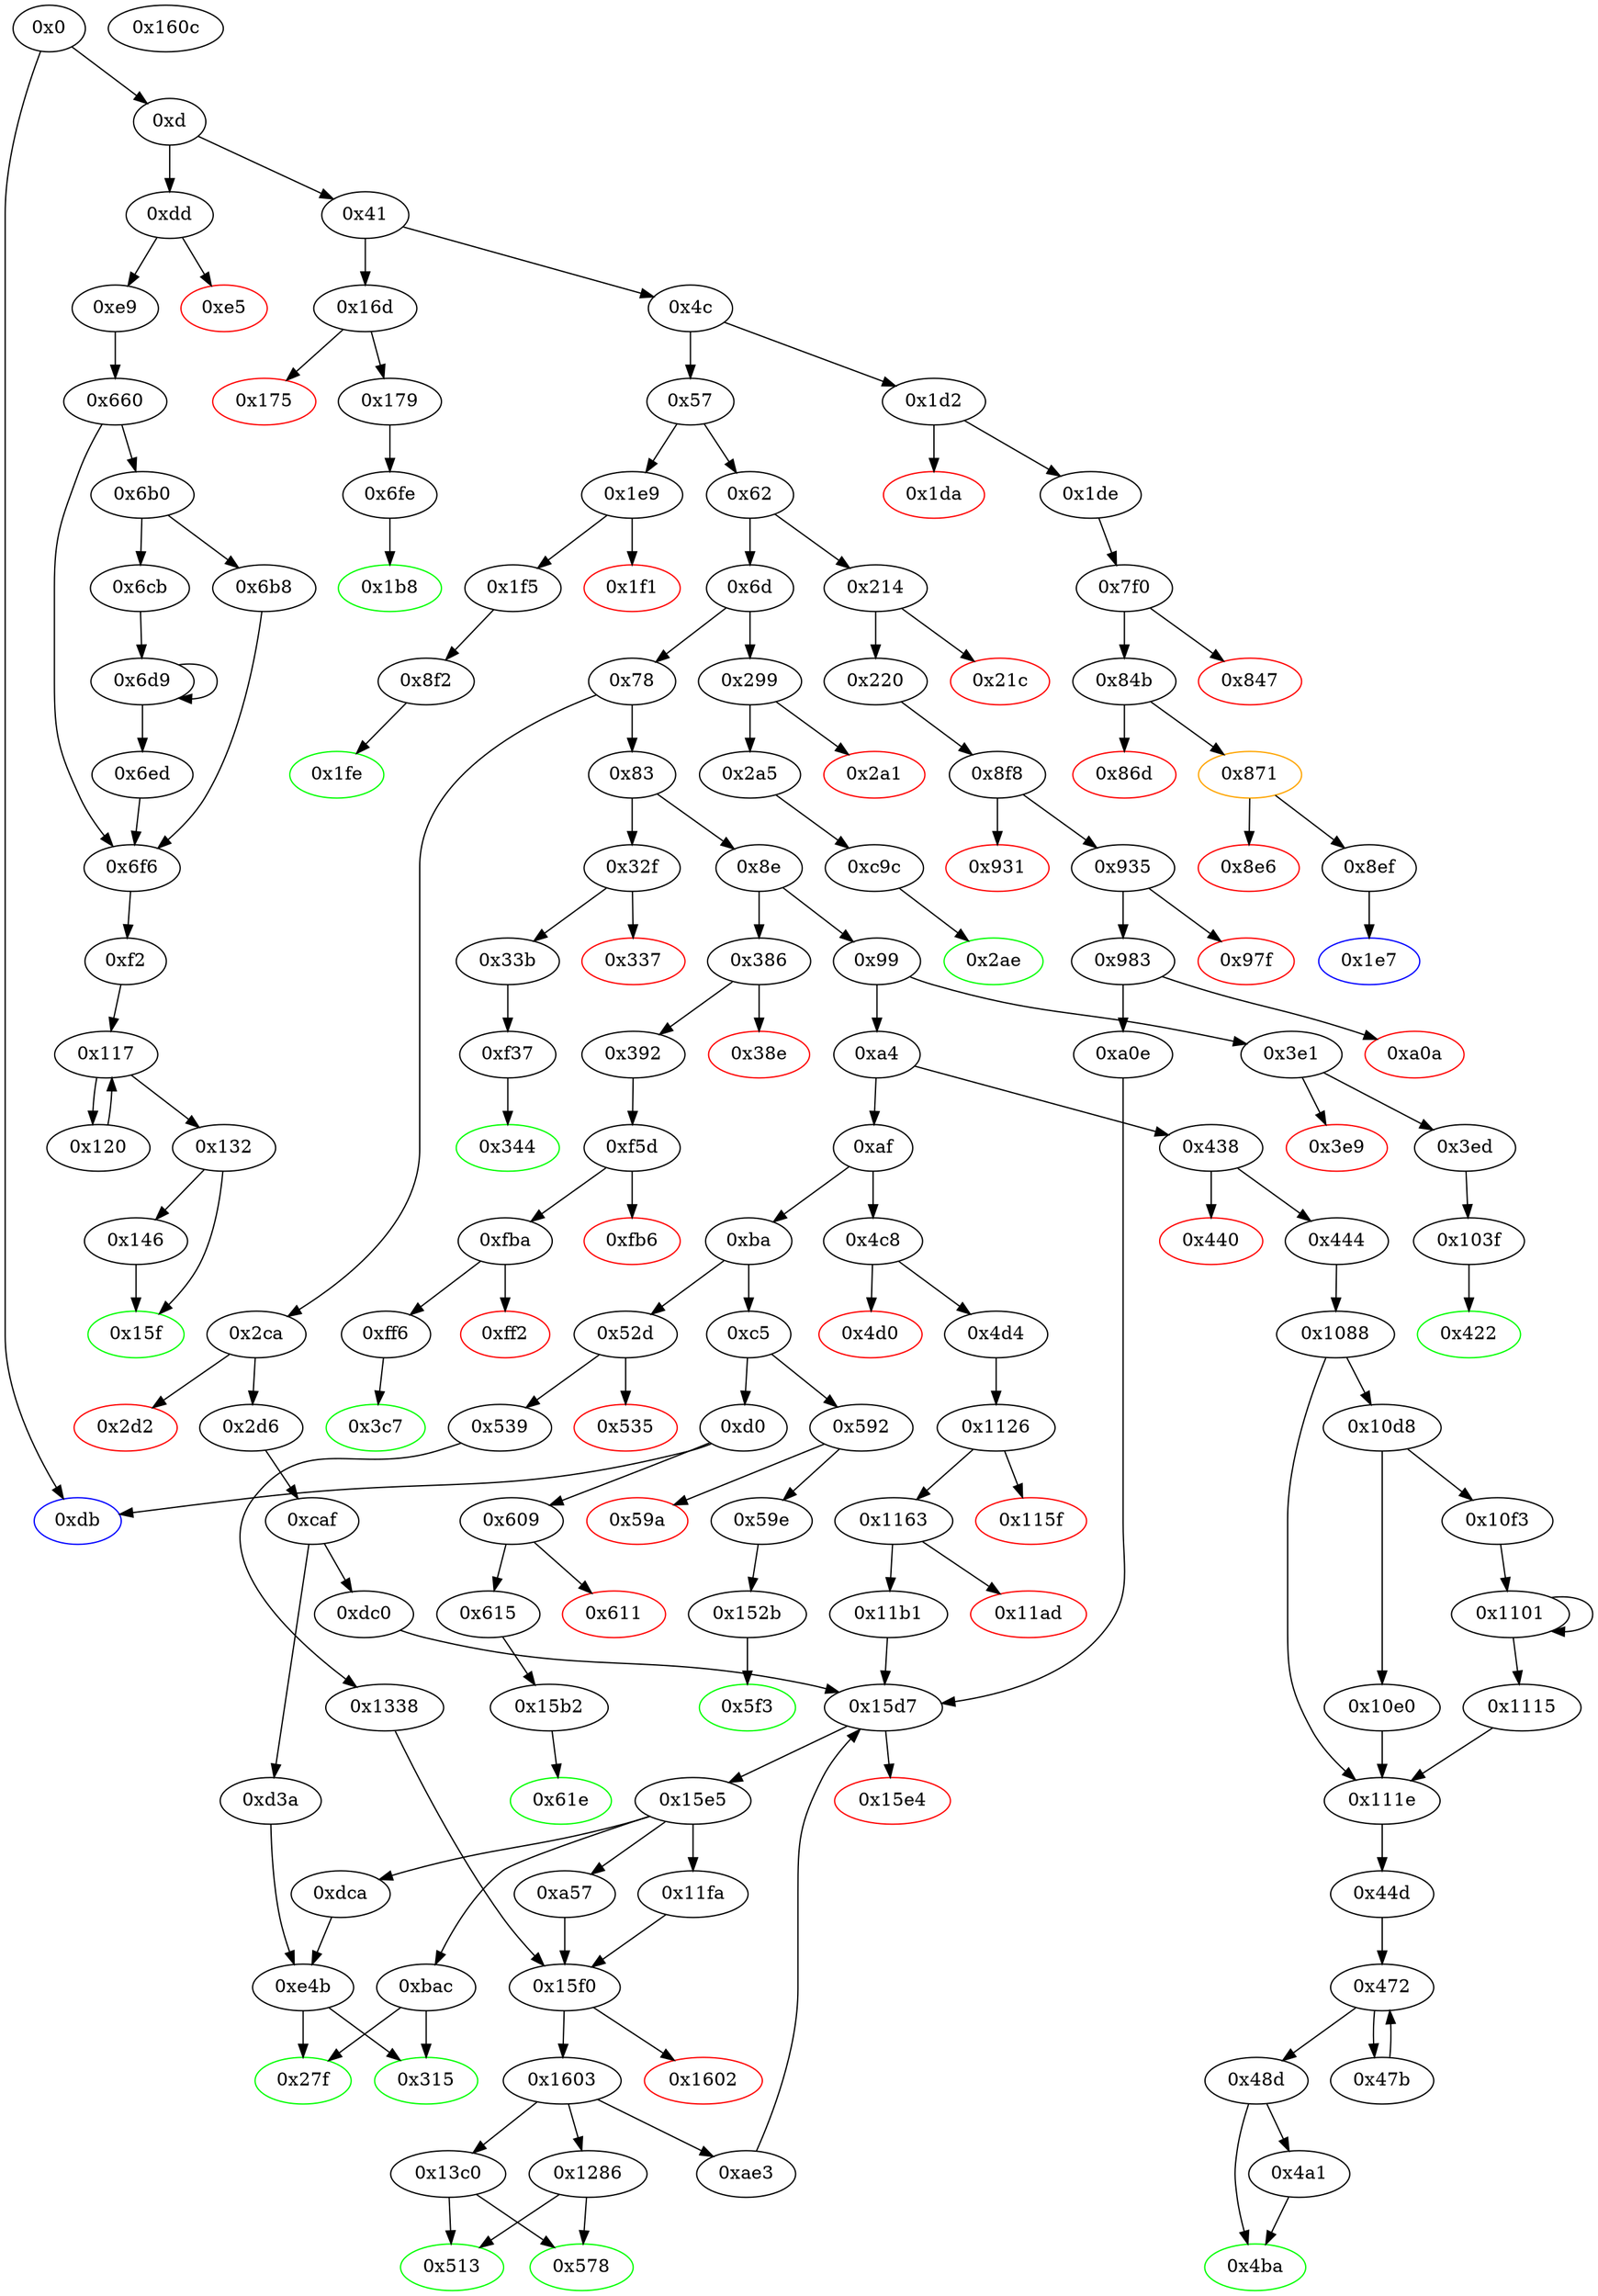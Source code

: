 digraph "" {
"0xe9" [fillcolor=white, id="0xe9", style=filled, tooltip="Block 0xe9\n[0xe9:0xf1]\n---\nPredecessors: [0xdd]\nSuccessors: [0x660]\n---\n0xe9 JUMPDEST\n0xea POP\n0xeb PUSH2 0xf2\n0xee PUSH2 0x660\n0xf1 JUMP\n---\n0xe9: JUMPDEST \n0xeb: V61 = 0xf2\n0xee: V62 = 0x660\n0xf1: JUMP 0x660\n---\nEntry stack: [V11, V57]\nStack pops: 1\nStack additions: [0xf2]\nExit stack: [V11, 0xf2]\n\nDef sites:\nV11: {0xd.0x35}\nV57: {0xdd.0xde}\n"];
"0x10e0" [fillcolor=white, id="0x10e0", style=filled, tooltip="Block 0x10e0\n[0x10e0:0x10f2]\n---\nPredecessors: [0x10d8]\nSuccessors: [0x111e]\n---\n0x10e0 PUSH2 0x100\n0x10e3 DUP1\n0x10e4 DUP4\n0x10e5 SLOAD\n0x10e6 DIV\n0x10e7 MUL\n0x10e8 DUP4\n0x10e9 MSTORE\n0x10ea SWAP2\n0x10eb PUSH1 0x20\n0x10ed ADD\n0x10ee SWAP2\n0x10ef PUSH2 0x111e\n0x10f2 JUMP\n---\n0x10e0: V1020 = 0x100\n0x10e5: V1021 = S[0x4]\n0x10e6: V1022 = DIV V1021 0x100\n0x10e7: V1023 = MUL V1022 0x100\n0x10e9: M[V1003] = V1023\n0x10eb: V1024 = 0x20\n0x10ed: V1025 = ADD 0x20 V1003\n0x10ef: V1026 = 0x111e\n0x10f2: JUMP 0x111e\n---\nEntry stack: [V11, 0x44d, V999, 0x4, V990, V1003, 0x4, V1014]\nStack pops: 3\nStack additions: [V1025, S1, S0]\nExit stack: [V11, 0x44d, V999, 0x4, V990, V1025, 0x4, V1014]\n\nDef sites:\nV11: {0xd.0x35}\n0x44d: {0x444.0x446}\nV999: {0x1088.0x10ad}\n0x4: {0x1088.0x1089}\nV990: {0x1088.0x109d}\nV1003: {0x1088.0x10bd}\n0x4: {0x1088.0x1089}\nV1014: {0x1088.0x10d1}\n"];
"0xa57" [fillcolor=white, id="0xa57", style=filled, tooltip="Block 0xa57\n[0xa57:0xae2]\n---\nPredecessors: [0x15e5]\nSuccessors: [0x15f0]\n---\n0xa57 JUMPDEST\n0xa58 PUSH1 0x2\n0xa5a PUSH1 0x0\n0xa5c DUP7\n0xa5d PUSH20 0xffffffffffffffffffffffffffffffffffffffff\n0xa72 AND\n0xa73 PUSH20 0xffffffffffffffffffffffffffffffffffffffff\n0xa88 AND\n0xa89 DUP2\n0xa8a MSTORE\n0xa8b PUSH1 0x20\n0xa8d ADD\n0xa8e SWAP1\n0xa8f DUP2\n0xa90 MSTORE\n0xa91 PUSH1 0x20\n0xa93 ADD\n0xa94 PUSH1 0x0\n0xa96 SHA3\n0xa97 DUP2\n0xa98 SWAP1\n0xa99 SSTORE\n0xa9a POP\n0xa9b PUSH2 0xae3\n0xa9e PUSH1 0x2\n0xaa0 PUSH1 0x0\n0xaa2 DUP6\n0xaa3 PUSH20 0xffffffffffffffffffffffffffffffffffffffff\n0xab8 AND\n0xab9 PUSH20 0xffffffffffffffffffffffffffffffffffffffff\n0xace AND\n0xacf DUP2\n0xad0 MSTORE\n0xad1 PUSH1 0x20\n0xad3 ADD\n0xad4 SWAP1\n0xad5 DUP2\n0xad6 MSTORE\n0xad7 PUSH1 0x20\n0xad9 ADD\n0xada PUSH1 0x0\n0xadc SHA3\n0xadd SLOAD\n0xade DUP4\n0xadf PUSH2 0x15f0\n0xae2 JUMP\n---\n0xa57: JUMPDEST \n0xa58: V684 = 0x2\n0xa5a: V685 = 0x0\n0xa5d: V686 = 0xffffffffffffffffffffffffffffffffffffffff\n0xa72: V687 = AND 0xffffffffffffffffffffffffffffffffffffffff S4\n0xa73: V688 = 0xffffffffffffffffffffffffffffffffffffffff\n0xa88: V689 = AND 0xffffffffffffffffffffffffffffffffffffffff V687\n0xa8a: M[0x0] = V689\n0xa8b: V690 = 0x20\n0xa8d: V691 = ADD 0x20 0x0\n0xa90: M[0x20] = 0x2\n0xa91: V692 = 0x20\n0xa93: V693 = ADD 0x20 0x20\n0xa94: V694 = 0x0\n0xa96: V695 = SHA3 0x0 0x40\n0xa99: S[V695] = V1273\n0xa9b: V696 = 0xae3\n0xa9e: V697 = 0x2\n0xaa0: V698 = 0x0\n0xaa3: V699 = 0xffffffffffffffffffffffffffffffffffffffff\n0xab8: V700 = AND 0xffffffffffffffffffffffffffffffffffffffff S3\n0xab9: V701 = 0xffffffffffffffffffffffffffffffffffffffff\n0xace: V702 = AND 0xffffffffffffffffffffffffffffffffffffffff V700\n0xad0: M[0x0] = V702\n0xad1: V703 = 0x20\n0xad3: V704 = ADD 0x20 0x0\n0xad6: M[0x20] = 0x2\n0xad7: V705 = 0x20\n0xad9: V706 = ADD 0x20 0x20\n0xada: V707 = 0x0\n0xadc: V708 = SHA3 0x0 0x40\n0xadd: V709 = S[V708]\n0xadf: V710 = 0x15f0\n0xae2: JUMP 0x15f0\n---\nEntry stack: [V11, S5, S4, S3, S2, S1, V1273]\nStack pops: 5\nStack additions: [S4, S3, S2, S1, 0xae3, V709, S2]\nExit stack: [V11, S5, S4, S3, S2, S1, 0xae3, V709, S2]\n\nDef sites:\nV11: {0xd.0x35}\nS5: {0x220.0x222, 0xd.0x35, 0x2d6.0x2d8}\nS4: {0x220.0x245, 0x4d4.0x4d6, 0x2d6.0x2fb}\nS3: {0x220.0x265, 0x4d4.0x4f9, 0x2d6.0x305}\nS2: {0x220.0x26f, 0x4d4.0x503, 0xcaf.0xcb0}\nS1: {0x8f8.0x8f9, 0xcaf.0xd2f, 0x1126.0x1127}\nV1273: {0x15e5.0x15e8}\n"];
"0x3e1" [fillcolor=white, id="0x3e1", style=filled, tooltip="Block 0x3e1\n[0x3e1:0x3e8]\n---\nPredecessors: [0x99]\nSuccessors: [0x3e9, 0x3ed]\n---\n0x3e1 JUMPDEST\n0x3e2 CALLVALUE\n0x3e3 DUP1\n0x3e4 ISZERO\n0x3e5 PUSH2 0x3ed\n0x3e8 JUMPI\n---\n0x3e1: JUMPDEST \n0x3e2: V275 = CALLVALUE\n0x3e4: V276 = ISZERO V275\n0x3e5: V277 = 0x3ed\n0x3e8: JUMPI 0x3ed V276\n---\nEntry stack: [V11]\nStack pops: 0\nStack additions: [V275]\nExit stack: [V11, V275]\n\nDef sites:\nV11: {0xd.0x35}\n"];
"0x4d0" [color=red, fillcolor=white, id="0x4d0", style=filled, tooltip="Block 0x4d0\n[0x4d0:0x4d3]\n---\nPredecessors: [0x4c8]\nSuccessors: []\n---\n0x4d0 PUSH1 0x0\n0x4d2 DUP1\n0x4d3 REVERT\n---\n0x4d0: V347 = 0x0\n0x4d3: REVERT 0x0 0x0\n---\nEntry stack: [V11, V344]\nStack pops: 0\nStack additions: []\nExit stack: [V11, V344]\n\nDef sites:\nV11: {0xd.0x35}\nV344: {0x4c8.0x4c9}\n"];
"0x6f6" [fillcolor=white, id="0x6f6", style=filled, tooltip="Block 0x6f6\n[0x6f6:0x6fd]\n---\nPredecessors: [0x660, 0x6b8, 0x6ed]\nSuccessors: [0xf2]\n---\n0x6f6 JUMPDEST\n0x6f7 POP\n0x6f8 POP\n0x6f9 POP\n0x6fa POP\n0x6fb POP\n0x6fc DUP2\n0x6fd JUMP\n---\n0x6f6: JUMPDEST \n0x6fd: JUMP 0xf2\n---\nEntry stack: [V11, 0xf2, V466, 0x3, V457, S2, S1, S0]\nStack pops: 7\nStack additions: [S6, S5]\nExit stack: [V11, 0xf2, V466]\n\nDef sites:\nV11: {0xd.0x35}\n0xf2: {0xe9.0xeb}\nV466: {0x660.0x685}\n0x3: {0x660.0x661}\nV457: {0x660.0x675}\nS2: {0x660.0x695, 0x6b8.0x6c5, 0x6ed.0x6f4}\nS1: {0x6d9.0x6e1, 0x660.0x661}\nS0: {0x660.0x6a9, 0x6cb.0x6cd}\n"];
"0x160c" [fillcolor=white, id="0x160c", style=filled, tooltip="Block 0x160c\n[0x160c:0x163a]\n---\nPredecessors: []\nSuccessors: []\n---\n0x160c STOP\n0x160d LOG1\n0x160e PUSH6 0x627a7a723058\n0x1615 SHA3\n0x1616 MISSING 0x49\n0x1617 MISSING 0xbf\n0x1618 PUSH3 0x61f795\n0x161c SWAP12\n0x161d MISSING 0xc8\n0x161e MISSING 0xeb\n0x161f MISSING 0xf6\n0x1620 PUSH26 0x836743f93c1f99f2ce180bace633fa040b1e4a080c0029\n---\n0x160c: STOP \n0x160d: LOG S0 S1 S2\n0x160e: V1281 = 0x627a7a723058\n0x1615: V1282 = SHA3 0x627a7a723058 S3\n0x1616: MISSING 0x49\n0x1617: MISSING 0xbf\n0x1618: V1283 = 0x61f795\n0x161d: MISSING 0xc8\n0x161e: MISSING 0xeb\n0x161f: MISSING 0xf6\n0x1620: V1284 = 0x836743f93c1f99f2ce180bace633fa040b1e4a080c0029\n---\nEntry stack: []\nStack pops: 0\nStack additions: [V1282, S11, S0, S1, S2, S3, S4, S5, S6, S7, S8, S9, S10, 0x61f795, 0x836743f93c1f99f2ce180bace633fa040b1e4a080c0029]\nExit stack: []\n\nDef sites:\n"];
"0x61e" [color=green, fillcolor=white, id="0x61e", style=filled, tooltip="Block 0x61e\n[0x61e:0x65f]\n---\nPredecessors: [0x15b2]\nSuccessors: []\n---\n0x61e JUMPDEST\n0x61f PUSH1 0x40\n0x621 MLOAD\n0x622 DUP1\n0x623 DUP3\n0x624 PUSH20 0xffffffffffffffffffffffffffffffffffffffff\n0x639 AND\n0x63a PUSH20 0xffffffffffffffffffffffffffffffffffffffff\n0x64f AND\n0x650 DUP2\n0x651 MSTORE\n0x652 PUSH1 0x20\n0x654 ADD\n0x655 SWAP2\n0x656 POP\n0x657 POP\n0x658 PUSH1 0x40\n0x65a MLOAD\n0x65b DUP1\n0x65c SWAP2\n0x65d SUB\n0x65e SWAP1\n0x65f RETURN\n---\n0x61e: JUMPDEST \n0x61f: V435 = 0x40\n0x621: V436 = M[0x40]\n0x624: V437 = 0xffffffffffffffffffffffffffffffffffffffff\n0x639: V438 = AND 0xffffffffffffffffffffffffffffffffffffffff V1266\n0x63a: V439 = 0xffffffffffffffffffffffffffffffffffffffff\n0x64f: V440 = AND 0xffffffffffffffffffffffffffffffffffffffff V438\n0x651: M[V436] = V440\n0x652: V441 = 0x20\n0x654: V442 = ADD 0x20 V436\n0x658: V443 = 0x40\n0x65a: V444 = M[0x40]\n0x65d: V445 = SUB V442 V444\n0x65f: RETURN V444 V445\n---\nEntry stack: [V11, 0x61e, V1266]\nStack pops: 1\nStack additions: []\nExit stack: [V11, 0x61e]\n\nDef sites:\nV11: {0xd.0x35}\n0x61e: {0x615.0x617}\nV1266: {0x15b2.0x15d4}\n"];
"0xd" [fillcolor=white, id="0xd", style=filled, tooltip="Block 0xd\n[0xd:0x40]\n---\nPredecessors: [0x0]\nSuccessors: [0x41, 0xdd]\n---\n0xd PUSH1 0x0\n0xf CALLDATALOAD\n0x10 PUSH29 0x100000000000000000000000000000000000000000000000000000000\n0x2e SWAP1\n0x2f DIV\n0x30 PUSH4 0xffffffff\n0x35 AND\n0x36 DUP1\n0x37 PUSH4 0x6fdde03\n0x3c EQ\n0x3d PUSH2 0xdd\n0x40 JUMPI\n---\n0xd: V6 = 0x0\n0xf: V7 = CALLDATALOAD 0x0\n0x10: V8 = 0x100000000000000000000000000000000000000000000000000000000\n0x2f: V9 = DIV V7 0x100000000000000000000000000000000000000000000000000000000\n0x30: V10 = 0xffffffff\n0x35: V11 = AND 0xffffffff V9\n0x37: V12 = 0x6fdde03\n0x3c: V13 = EQ 0x6fdde03 V11\n0x3d: V14 = 0xdd\n0x40: JUMPI 0xdd V13\n---\nEntry stack: []\nStack pops: 0\nStack additions: [V11]\nExit stack: [V11]\n\nDef sites:\n"];
"0x1e9" [fillcolor=white, id="0x1e9", style=filled, tooltip="Block 0x1e9\n[0x1e9:0x1f0]\n---\nPredecessors: [0x57]\nSuccessors: [0x1f1, 0x1f5]\n---\n0x1e9 JUMPDEST\n0x1ea CALLVALUE\n0x1eb DUP1\n0x1ec ISZERO\n0x1ed PUSH2 0x1f5\n0x1f0 JUMPI\n---\n0x1e9: JUMPDEST \n0x1ea: V139 = CALLVALUE\n0x1ec: V140 = ISZERO V139\n0x1ed: V141 = 0x1f5\n0x1f0: JUMPI 0x1f5 V140\n---\nEntry stack: [V11]\nStack pops: 0\nStack additions: [V139]\nExit stack: [V11, V139]\n\nDef sites:\nV11: {0xd.0x35}\n"];
"0x15f" [color=green, fillcolor=white, id="0x15f", style=filled, tooltip="Block 0x15f\n[0x15f:0x16c]\n---\nPredecessors: [0x132, 0x146]\nSuccessors: []\n---\n0x15f JUMPDEST\n0x160 POP\n0x161 SWAP3\n0x162 POP\n0x163 POP\n0x164 POP\n0x165 PUSH1 0x40\n0x167 MLOAD\n0x168 DUP1\n0x169 SWAP2\n0x16a SUB\n0x16b SWAP1\n0x16c RETURN\n---\n0x15f: JUMPDEST \n0x165: V101 = 0x40\n0x167: V102 = M[0x40]\n0x16a: V103 = SUB S1 V102\n0x16c: RETURN V102 V103\n---\nEntry stack: [V11, 0xf2, V466, V64, V64, S1, V86]\nStack pops: 5\nStack additions: []\nExit stack: [V11, 0xf2]\n\nDef sites:\nV11: {0xd.0x35}\n0xf2: {0xe9.0xeb}\nV466: {0x660.0x685}\nV64: {0xf2.0xf5}\nV64: {0xf2.0xf5}\nS1: {0x132.0x13b, 0x146.0x15c}\nV86: {0x132.0x13f}\n"];
"0x592" [fillcolor=white, id="0x592", style=filled, tooltip="Block 0x592\n[0x592:0x599]\n---\nPredecessors: [0xc5]\nSuccessors: [0x59a, 0x59e]\n---\n0x592 JUMPDEST\n0x593 CALLVALUE\n0x594 DUP1\n0x595 ISZERO\n0x596 PUSH2 0x59e\n0x599 JUMPI\n---\n0x592: JUMPDEST \n0x593: V402 = CALLVALUE\n0x595: V403 = ISZERO V402\n0x596: V404 = 0x59e\n0x599: JUMPI 0x59e V403\n---\nEntry stack: [V11]\nStack pops: 0\nStack additions: [V402]\nExit stack: [V11, V402]\n\nDef sites:\nV11: {0xd.0x35}\n"];
"0x871" [color=orange, fillcolor=white, id="0x871", style=filled, tooltip="Block 0x871\n[0x871:0x8e5]\n---\nPredecessors: [0x84b]\nSuccessors: [0x8e6, 0x8ef]\n---\n0x871 JUMPDEST\n0x872 PUSH1 0x0\n0x874 DUP1\n0x875 SWAP1\n0x876 SLOAD\n0x877 SWAP1\n0x878 PUSH2 0x100\n0x87b EXP\n0x87c SWAP1\n0x87d DIV\n0x87e PUSH20 0xffffffffffffffffffffffffffffffffffffffff\n0x893 AND\n0x894 PUSH20 0xffffffffffffffffffffffffffffffffffffffff\n0x8a9 AND\n0x8aa PUSH2 0x8fc\n0x8ad ADDRESS\n0x8ae PUSH20 0xffffffffffffffffffffffffffffffffffffffff\n0x8c3 AND\n0x8c4 BALANCE\n0x8c5 SWAP1\n0x8c6 DUP2\n0x8c7 ISZERO\n0x8c8 MUL\n0x8c9 SWAP1\n0x8ca PUSH1 0x40\n0x8cc MLOAD\n0x8cd PUSH1 0x0\n0x8cf PUSH1 0x40\n0x8d1 MLOAD\n0x8d2 DUP1\n0x8d3 DUP4\n0x8d4 SUB\n0x8d5 DUP2\n0x8d6 DUP6\n0x8d7 DUP9\n0x8d8 DUP9\n0x8d9 CALL\n0x8da SWAP4\n0x8db POP\n0x8dc POP\n0x8dd POP\n0x8de POP\n0x8df ISZERO\n0x8e0 DUP1\n0x8e1 ISZERO\n0x8e2 PUSH2 0x8ef\n0x8e5 JUMPI\n---\n0x871: JUMPDEST \n0x872: V576 = 0x0\n0x876: V577 = S[0x0]\n0x878: V578 = 0x100\n0x87b: V579 = EXP 0x100 0x0\n0x87d: V580 = DIV V577 0x1\n0x87e: V581 = 0xffffffffffffffffffffffffffffffffffffffff\n0x893: V582 = AND 0xffffffffffffffffffffffffffffffffffffffff V580\n0x894: V583 = 0xffffffffffffffffffffffffffffffffffffffff\n0x8a9: V584 = AND 0xffffffffffffffffffffffffffffffffffffffff V582\n0x8aa: V585 = 0x8fc\n0x8ad: V586 = ADDRESS\n0x8ae: V587 = 0xffffffffffffffffffffffffffffffffffffffff\n0x8c3: V588 = AND 0xffffffffffffffffffffffffffffffffffffffff V586\n0x8c4: V589 = BALANCE V588\n0x8c7: V590 = ISZERO V589\n0x8c8: V591 = MUL V590 0x8fc\n0x8ca: V592 = 0x40\n0x8cc: V593 = M[0x40]\n0x8cd: V594 = 0x0\n0x8cf: V595 = 0x40\n0x8d1: V596 = M[0x40]\n0x8d4: V597 = SUB V593 V596\n0x8d9: V598 = CALL V591 V584 V589 V596 V597 V596 0x0\n0x8df: V599 = ISZERO V598\n0x8e1: V600 = ISZERO V599\n0x8e2: V601 = 0x8ef\n0x8e5: JUMPI 0x8ef V600\n---\nEntry stack: [V11, 0x1e7]\nStack pops: 0\nStack additions: [V599]\nExit stack: [V11, 0x1e7, V599]\n\nDef sites:\nV11: {0xd.0x35}\n0x1e7: {0x1de.0x1e0}\n"];
"0x6b8" [fillcolor=white, id="0x6b8", style=filled, tooltip="Block 0x6b8\n[0x6b8:0x6ca]\n---\nPredecessors: [0x6b0]\nSuccessors: [0x6f6]\n---\n0x6b8 PUSH2 0x100\n0x6bb DUP1\n0x6bc DUP4\n0x6bd SLOAD\n0x6be DIV\n0x6bf MUL\n0x6c0 DUP4\n0x6c1 MSTORE\n0x6c2 SWAP2\n0x6c3 PUSH1 0x20\n0x6c5 ADD\n0x6c6 SWAP2\n0x6c7 PUSH2 0x6f6\n0x6ca JUMP\n---\n0x6b8: V487 = 0x100\n0x6bd: V488 = S[0x3]\n0x6be: V489 = DIV V488 0x100\n0x6bf: V490 = MUL V489 0x100\n0x6c1: M[V470] = V490\n0x6c3: V491 = 0x20\n0x6c5: V492 = ADD 0x20 V470\n0x6c7: V493 = 0x6f6\n0x6ca: JUMP 0x6f6\n---\nEntry stack: [V11, 0xf2, V466, 0x3, V457, V470, 0x3, V481]\nStack pops: 3\nStack additions: [V492, S1, S0]\nExit stack: [V11, 0xf2, V466, 0x3, V457, V492, 0x3, V481]\n\nDef sites:\nV11: {0xd.0x35}\n0xf2: {0xe9.0xeb}\nV466: {0x660.0x685}\n0x3: {0x660.0x661}\nV457: {0x660.0x675}\nV470: {0x660.0x695}\n0x3: {0x660.0x661}\nV481: {0x660.0x6a9}\n"];
"0xfba" [fillcolor=white, id="0xfba", style=filled, tooltip="Block 0xfba\n[0xfba:0xff1]\n---\nPredecessors: [0xf5d]\nSuccessors: [0xff2, 0xff6]\n---\n0xfba JUMPDEST\n0xfbb PUSH1 0x0\n0xfbd PUSH20 0xffffffffffffffffffffffffffffffffffffffff\n0xfd2 AND\n0xfd3 DUP3\n0xfd4 PUSH20 0xffffffffffffffffffffffffffffffffffffffff\n0xfe9 AND\n0xfea EQ\n0xfeb ISZERO\n0xfec ISZERO\n0xfed ISZERO\n0xfee PUSH2 0xff6\n0xff1 JUMPI\n---\n0xfba: JUMPDEST \n0xfbb: V941 = 0x0\n0xfbd: V942 = 0xffffffffffffffffffffffffffffffffffffffff\n0xfd2: V943 = AND 0xffffffffffffffffffffffffffffffffffffffff 0x0\n0xfd4: V944 = 0xffffffffffffffffffffffffffffffffffffffff\n0xfe9: V945 = AND 0xffffffffffffffffffffffffffffffffffffffff V260\n0xfea: V946 = EQ V945 0x0\n0xfeb: V947 = ISZERO V946\n0xfec: V948 = ISZERO V947\n0xfed: V949 = ISZERO V948\n0xfee: V950 = 0xff6\n0xff1: JUMPI 0xff6 V949\n---\nEntry stack: [V11, 0x3c7, V260, 0x0]\nStack pops: 2\nStack additions: [S1, S0]\nExit stack: [V11, 0x3c7, V260, 0x0]\n\nDef sites:\nV11: {0xd.0x35}\n0x3c7: {0x392.0x394}\nV260: {0x392.0x3b7}\n0x0: {0xf5d.0xf5e}\n"];
"0x1de" [fillcolor=white, id="0x1de", style=filled, tooltip="Block 0x1de\n[0x1de:0x1e6]\n---\nPredecessors: [0x1d2]\nSuccessors: [0x7f0]\n---\n0x1de JUMPDEST\n0x1df POP\n0x1e0 PUSH2 0x1e7\n0x1e3 PUSH2 0x7f0\n0x1e6 JUMP\n---\n0x1de: JUMPDEST \n0x1e0: V137 = 0x1e7\n0x1e3: V138 = 0x7f0\n0x1e6: JUMP 0x7f0\n---\nEntry stack: [V11, V133]\nStack pops: 1\nStack additions: [0x1e7]\nExit stack: [V11, 0x1e7]\n\nDef sites:\nV11: {0xd.0x35}\nV133: {0x1d2.0x1d3}\n"];
"0x609" [fillcolor=white, id="0x609", style=filled, tooltip="Block 0x609\n[0x609:0x610]\n---\nPredecessors: [0xd0]\nSuccessors: [0x611, 0x615]\n---\n0x609 JUMPDEST\n0x60a CALLVALUE\n0x60b DUP1\n0x60c ISZERO\n0x60d PUSH2 0x615\n0x610 JUMPI\n---\n0x609: JUMPDEST \n0x60a: V429 = CALLVALUE\n0x60c: V430 = ISZERO V429\n0x60d: V431 = 0x615\n0x610: JUMPI 0x615 V430\n---\nEntry stack: [V11]\nStack pops: 0\nStack additions: [V429]\nExit stack: [V11, V429]\n\nDef sites:\nV11: {0xd.0x35}\n"];
"0x86d" [color=red, fillcolor=white, id="0x86d", style=filled, tooltip="Block 0x86d\n[0x86d:0x870]\n---\nPredecessors: [0x84b]\nSuccessors: []\n---\n0x86d PUSH1 0x0\n0x86f DUP1\n0x870 REVERT\n---\n0x86d: V575 = 0x0\n0x870: REVERT 0x0 0x0\n---\nEntry stack: [V11, 0x1e7]\nStack pops: 0\nStack additions: []\nExit stack: [V11, 0x1e7]\n\nDef sites:\nV11: {0xd.0x35}\n0x1e7: {0x1de.0x1e0}\n"];
"0x8e" [fillcolor=white, id="0x8e", style=filled, tooltip="Block 0x8e\n[0x8e:0x98]\n---\nPredecessors: [0x83]\nSuccessors: [0x99, 0x386]\n---\n0x8e DUP1\n0x8f PUSH4 0x704b6c02\n0x94 EQ\n0x95 PUSH2 0x386\n0x98 JUMPI\n---\n0x8f: V36 = 0x704b6c02\n0x94: V37 = EQ 0x704b6c02 V11\n0x95: V38 = 0x386\n0x98: JUMPI 0x386 V37\n---\nEntry stack: [V11]\nStack pops: 1\nStack additions: [S0]\nExit stack: [V11]\n\nDef sites:\nV11: {0xd.0x35}\n"];
"0x10f3" [fillcolor=white, id="0x10f3", style=filled, tooltip="Block 0x10f3\n[0x10f3:0x1100]\n---\nPredecessors: [0x10d8]\nSuccessors: [0x1101]\n---\n0x10f3 JUMPDEST\n0x10f4 DUP3\n0x10f5 ADD\n0x10f6 SWAP2\n0x10f7 SWAP1\n0x10f8 PUSH1 0x0\n0x10fa MSTORE\n0x10fb PUSH1 0x20\n0x10fd PUSH1 0x0\n0x10ff SHA3\n0x1100 SWAP1\n---\n0x10f3: JUMPDEST \n0x10f5: V1027 = ADD V1003 V1014\n0x10f8: V1028 = 0x0\n0x10fa: M[0x0] = 0x4\n0x10fb: V1029 = 0x20\n0x10fd: V1030 = 0x0\n0x10ff: V1031 = SHA3 0x0 0x20\n---\nEntry stack: [V11, 0x44d, V999, 0x4, V990, V1003, 0x4, V1014]\nStack pops: 3\nStack additions: [V1027, V1031, S2]\nExit stack: [V11, 0x44d, V999, 0x4, V990, V1027, V1031, V1003]\n\nDef sites:\nV11: {0xd.0x35}\n0x44d: {0x444.0x446}\nV999: {0x1088.0x10ad}\n0x4: {0x1088.0x1089}\nV990: {0x1088.0x109d}\nV1003: {0x1088.0x10bd}\n0x4: {0x1088.0x1089}\nV1014: {0x1088.0x10d1}\n"];
"0x41" [fillcolor=white, id="0x41", style=filled, tooltip="Block 0x41\n[0x41:0x4b]\n---\nPredecessors: [0xd]\nSuccessors: [0x4c, 0x16d]\n---\n0x41 DUP1\n0x42 PUSH4 0x95ea7b3\n0x47 EQ\n0x48 PUSH2 0x16d\n0x4b JUMPI\n---\n0x42: V15 = 0x95ea7b3\n0x47: V16 = EQ 0x95ea7b3 V11\n0x48: V17 = 0x16d\n0x4b: JUMPI 0x16d V16\n---\nEntry stack: [V11]\nStack pops: 1\nStack additions: [S0]\nExit stack: [V11]\n\nDef sites:\nV11: {0xd.0x35}\n"];
"0x179" [fillcolor=white, id="0x179", style=filled, tooltip="Block 0x179\n[0x179:0x1b7]\n---\nPredecessors: [0x16d]\nSuccessors: [0x6fe]\n---\n0x179 JUMPDEST\n0x17a POP\n0x17b PUSH2 0x1b8\n0x17e PUSH1 0x4\n0x180 DUP1\n0x181 CALLDATASIZE\n0x182 SUB\n0x183 DUP2\n0x184 ADD\n0x185 SWAP1\n0x186 DUP1\n0x187 DUP1\n0x188 CALLDATALOAD\n0x189 PUSH20 0xffffffffffffffffffffffffffffffffffffffff\n0x19e AND\n0x19f SWAP1\n0x1a0 PUSH1 0x20\n0x1a2 ADD\n0x1a3 SWAP1\n0x1a4 SWAP3\n0x1a5 SWAP2\n0x1a6 SWAP1\n0x1a7 DUP1\n0x1a8 CALLDATALOAD\n0x1a9 SWAP1\n0x1aa PUSH1 0x20\n0x1ac ADD\n0x1ad SWAP1\n0x1ae SWAP3\n0x1af SWAP2\n0x1b0 SWAP1\n0x1b1 POP\n0x1b2 POP\n0x1b3 POP\n0x1b4 PUSH2 0x6fe\n0x1b7 JUMP\n---\n0x179: JUMPDEST \n0x17b: V108 = 0x1b8\n0x17e: V109 = 0x4\n0x181: V110 = CALLDATASIZE\n0x182: V111 = SUB V110 0x4\n0x184: V112 = ADD 0x4 V111\n0x188: V113 = CALLDATALOAD 0x4\n0x189: V114 = 0xffffffffffffffffffffffffffffffffffffffff\n0x19e: V115 = AND 0xffffffffffffffffffffffffffffffffffffffff V113\n0x1a0: V116 = 0x20\n0x1a2: V117 = ADD 0x20 0x4\n0x1a8: V118 = CALLDATALOAD 0x24\n0x1aa: V119 = 0x20\n0x1ac: V120 = ADD 0x20 0x24\n0x1b4: V121 = 0x6fe\n0x1b7: JUMP 0x6fe\n---\nEntry stack: [V11, V104]\nStack pops: 1\nStack additions: [0x1b8, V115, V118]\nExit stack: [V11, 0x1b8, V115, V118]\n\nDef sites:\nV11: {0xd.0x35}\nV104: {0x16d.0x16e}\n"];
"0x97f" [color=red, fillcolor=white, id="0x97f", style=filled, tooltip="Block 0x97f\n[0x97f:0x982]\n---\nPredecessors: [0x935]\nSuccessors: []\n---\n0x97f PUSH1 0x0\n0x981 DUP1\n0x982 REVERT\n---\n0x97f: V637 = 0x0\n0x982: REVERT 0x0 0x0\n---\nEntry stack: [V11, 0x27f, V163, V168, V171, 0x0]\nStack pops: 0\nStack additions: []\nExit stack: [V11, 0x27f, V163, V168, V171, 0x0]\n\nDef sites:\nV11: {0xd.0x35}\n0x27f: {0x220.0x222}\nV163: {0x220.0x245}\nV168: {0x220.0x265}\nV171: {0x220.0x26f}\n0x0: {0x8f8.0x8f9}\n"];
"0x4a1" [fillcolor=white, id="0x4a1", style=filled, tooltip="Block 0x4a1\n[0x4a1:0x4b9]\n---\nPredecessors: [0x48d]\nSuccessors: [0x4ba]\n---\n0x4a1 DUP1\n0x4a2 DUP3\n0x4a3 SUB\n0x4a4 DUP1\n0x4a5 MLOAD\n0x4a6 PUSH1 0x1\n0x4a8 DUP4\n0x4a9 PUSH1 0x20\n0x4ab SUB\n0x4ac PUSH2 0x100\n0x4af EXP\n0x4b0 SUB\n0x4b1 NOT\n0x4b2 AND\n0x4b3 DUP2\n0x4b4 MSTORE\n0x4b5 PUSH1 0x20\n0x4b7 ADD\n0x4b8 SWAP2\n0x4b9 POP\n---\n0x4a3: V329 = SUB V324 V326\n0x4a5: V330 = M[V329]\n0x4a6: V331 = 0x1\n0x4a9: V332 = 0x20\n0x4ab: V333 = SUB 0x20 V326\n0x4ac: V334 = 0x100\n0x4af: V335 = EXP 0x100 V333\n0x4b0: V336 = SUB V335 0x1\n0x4b1: V337 = NOT V336\n0x4b2: V338 = AND V337 V330\n0x4b4: M[V329] = V338\n0x4b5: V339 = 0x20\n0x4b7: V340 = ADD 0x20 V329\n---\nEntry stack: [V11, 0x44d, V999, V304, V304, V324, V326]\nStack pops: 2\nStack additions: [V340, S0]\nExit stack: [V11, 0x44d, V999, V304, V304, V340, V326]\n\nDef sites:\nV11: {0xd.0x35}\n0x44d: {0x444.0x446}\nV999: {0x1088.0x10ad}\nV304: {0x44d.0x450}\nV304: {0x44d.0x450}\nV324: {0x48d.0x496}\nV326: {0x48d.0x49a}\n"];
"0xe4b" [fillcolor=white, id="0xe4b", style=filled, tooltip="Block 0xe4b\n[0xe4b:0xf36]\n---\nPredecessors: [0xd3a, 0xdca]\nSuccessors: [0x27f, 0x315]\n---\n0xe4b JUMPDEST\n0xe4c DUP4\n0xe4d PUSH20 0xffffffffffffffffffffffffffffffffffffffff\n0xe62 AND\n0xe63 CALLER\n0xe64 PUSH20 0xffffffffffffffffffffffffffffffffffffffff\n0xe79 AND\n0xe7a PUSH32 0x8c5be1e5ebec7d5bd14f71427d1e84f3dd0314c0f7b2291e5b200ac8c7c3b925\n0xe9b PUSH1 0x8\n0xe9d PUSH1 0x0\n0xe9f CALLER\n0xea0 PUSH20 0xffffffffffffffffffffffffffffffffffffffff\n0xeb5 AND\n0xeb6 PUSH20 0xffffffffffffffffffffffffffffffffffffffff\n0xecb AND\n0xecc DUP2\n0xecd MSTORE\n0xece PUSH1 0x20\n0xed0 ADD\n0xed1 SWAP1\n0xed2 DUP2\n0xed3 MSTORE\n0xed4 PUSH1 0x20\n0xed6 ADD\n0xed7 PUSH1 0x0\n0xed9 SHA3\n0xeda PUSH1 0x0\n0xedc DUP9\n0xedd PUSH20 0xffffffffffffffffffffffffffffffffffffffff\n0xef2 AND\n0xef3 PUSH20 0xffffffffffffffffffffffffffffffffffffffff\n0xf08 AND\n0xf09 DUP2\n0xf0a MSTORE\n0xf0b PUSH1 0x20\n0xf0d ADD\n0xf0e SWAP1\n0xf0f DUP2\n0xf10 MSTORE\n0xf11 PUSH1 0x20\n0xf13 ADD\n0xf14 PUSH1 0x0\n0xf16 SHA3\n0xf17 SLOAD\n0xf18 PUSH1 0x40\n0xf1a MLOAD\n0xf1b DUP1\n0xf1c DUP3\n0xf1d DUP2\n0xf1e MSTORE\n0xf1f PUSH1 0x20\n0xf21 ADD\n0xf22 SWAP2\n0xf23 POP\n0xf24 POP\n0xf25 PUSH1 0x40\n0xf27 MLOAD\n0xf28 DUP1\n0xf29 SWAP2\n0xf2a SUB\n0xf2b SWAP1\n0xf2c LOG3\n0xf2d PUSH1 0x1\n0xf2f SWAP2\n0xf30 POP\n0xf31 POP\n0xf32 SWAP3\n0xf33 SWAP2\n0xf34 POP\n0xf35 POP\n0xf36 JUMP\n---\n0xe4b: JUMPDEST \n0xe4d: V876 = 0xffffffffffffffffffffffffffffffffffffffff\n0xe62: V877 = AND 0xffffffffffffffffffffffffffffffffffffffff S3\n0xe63: V878 = CALLER\n0xe64: V879 = 0xffffffffffffffffffffffffffffffffffffffff\n0xe79: V880 = AND 0xffffffffffffffffffffffffffffffffffffffff V878\n0xe7a: V881 = 0x8c5be1e5ebec7d5bd14f71427d1e84f3dd0314c0f7b2291e5b200ac8c7c3b925\n0xe9b: V882 = 0x8\n0xe9d: V883 = 0x0\n0xe9f: V884 = CALLER\n0xea0: V885 = 0xffffffffffffffffffffffffffffffffffffffff\n0xeb5: V886 = AND 0xffffffffffffffffffffffffffffffffffffffff V884\n0xeb6: V887 = 0xffffffffffffffffffffffffffffffffffffffff\n0xecb: V888 = AND 0xffffffffffffffffffffffffffffffffffffffff V886\n0xecd: M[0x0] = V888\n0xece: V889 = 0x20\n0xed0: V890 = ADD 0x20 0x0\n0xed3: M[0x20] = 0x8\n0xed4: V891 = 0x20\n0xed6: V892 = ADD 0x20 0x20\n0xed7: V893 = 0x0\n0xed9: V894 = SHA3 0x0 0x40\n0xeda: V895 = 0x0\n0xedd: V896 = 0xffffffffffffffffffffffffffffffffffffffff\n0xef2: V897 = AND 0xffffffffffffffffffffffffffffffffffffffff S3\n0xef3: V898 = 0xffffffffffffffffffffffffffffffffffffffff\n0xf08: V899 = AND 0xffffffffffffffffffffffffffffffffffffffff V897\n0xf0a: M[0x0] = V899\n0xf0b: V900 = 0x20\n0xf0d: V901 = ADD 0x20 0x0\n0xf10: M[0x20] = V894\n0xf11: V902 = 0x20\n0xf13: V903 = ADD 0x20 0x20\n0xf14: V904 = 0x0\n0xf16: V905 = SHA3 0x0 0x40\n0xf17: V906 = S[V905]\n0xf18: V907 = 0x40\n0xf1a: V908 = M[0x40]\n0xf1e: M[V908] = V906\n0xf1f: V909 = 0x20\n0xf21: V910 = ADD 0x20 V908\n0xf25: V911 = 0x40\n0xf27: V912 = M[0x40]\n0xf2a: V913 = SUB V910 V912\n0xf2c: LOG V912 V913 0x8c5be1e5ebec7d5bd14f71427d1e84f3dd0314c0f7b2291e5b200ac8c7c3b925 V880 V877\n0xf2d: V914 = 0x1\n0xf36: JUMP S4\n---\nEntry stack: [V11, S4, S3, S2, S1, S0]\nStack pops: 5\nStack additions: [0x1]\nExit stack: [V11, 0x1]\n\nDef sites:\nV11: {0xd.0x35}\nS4: {0x220.0x222, 0xd.0x35, 0x2d6.0x2d8}\nS3: {0x220.0x245, 0x4d4.0x4d6, 0x2d6.0x2fb}\nS2: {0x220.0x265, 0x4d4.0x4f9, 0x2d6.0x305}\nS1: {0x220.0x26f, 0x4d4.0x503, 0xcaf.0xcb0}\nS0: {0x8f8.0x8f9, 0xcaf.0xd2f, 0x1126.0x1127}\n"];
"0xf2" [fillcolor=white, id="0xf2", style=filled, tooltip="Block 0xf2\n[0xf2:0x116]\n---\nPredecessors: [0x6f6]\nSuccessors: [0x117]\n---\n0xf2 JUMPDEST\n0xf3 PUSH1 0x40\n0xf5 MLOAD\n0xf6 DUP1\n0xf7 DUP1\n0xf8 PUSH1 0x20\n0xfa ADD\n0xfb DUP3\n0xfc DUP2\n0xfd SUB\n0xfe DUP3\n0xff MSTORE\n0x100 DUP4\n0x101 DUP2\n0x102 DUP2\n0x103 MLOAD\n0x104 DUP2\n0x105 MSTORE\n0x106 PUSH1 0x20\n0x108 ADD\n0x109 SWAP2\n0x10a POP\n0x10b DUP1\n0x10c MLOAD\n0x10d SWAP1\n0x10e PUSH1 0x20\n0x110 ADD\n0x111 SWAP1\n0x112 DUP1\n0x113 DUP4\n0x114 DUP4\n0x115 PUSH1 0x0\n---\n0xf2: JUMPDEST \n0xf3: V63 = 0x40\n0xf5: V64 = M[0x40]\n0xf8: V65 = 0x20\n0xfa: V66 = ADD 0x20 V64\n0xfd: V67 = SUB V66 V64\n0xff: M[V64] = V67\n0x103: V68 = M[V466]\n0x105: M[V66] = V68\n0x106: V69 = 0x20\n0x108: V70 = ADD 0x20 V66\n0x10c: V71 = M[V466]\n0x10e: V72 = 0x20\n0x110: V73 = ADD 0x20 V466\n0x115: V74 = 0x0\n---\nEntry stack: [V11, 0xf2, V466]\nStack pops: 1\nStack additions: [S0, V64, V64, V70, V73, V71, V71, V70, V73, 0x0]\nExit stack: [V11, 0xf2, V466, V64, V64, V70, V73, V71, V71, V70, V73, 0x0]\n\nDef sites:\nV11: {0xd.0x35}\n0xf2: {0xe9.0xeb}\nV466: {0x660.0x685}\n"];
"0x5f3" [color=green, fillcolor=white, id="0x5f3", style=filled, tooltip="Block 0x5f3\n[0x5f3:0x608]\n---\nPredecessors: [0x152b]\nSuccessors: []\n---\n0x5f3 JUMPDEST\n0x5f4 PUSH1 0x40\n0x5f6 MLOAD\n0x5f7 DUP1\n0x5f8 DUP3\n0x5f9 DUP2\n0x5fa MSTORE\n0x5fb PUSH1 0x20\n0x5fd ADD\n0x5fe SWAP2\n0x5ff POP\n0x600 POP\n0x601 PUSH1 0x40\n0x603 MLOAD\n0x604 DUP1\n0x605 SWAP2\n0x606 SUB\n0x607 SWAP1\n0x608 RETURN\n---\n0x5f3: JUMPDEST \n0x5f4: V422 = 0x40\n0x5f6: V423 = M[0x40]\n0x5fa: M[V423] = V1259\n0x5fb: V424 = 0x20\n0x5fd: V425 = ADD 0x20 V423\n0x601: V426 = 0x40\n0x603: V427 = M[0x40]\n0x606: V428 = SUB V425 V427\n0x608: RETURN V427 V428\n---\nEntry stack: [V11, V1259]\nStack pops: 1\nStack additions: []\nExit stack: [V11]\n\nDef sites:\nV11: {0xd.0x35}\nV1259: {0x152b.0x15aa}\n"];
"0x4c" [fillcolor=white, id="0x4c", style=filled, tooltip="Block 0x4c\n[0x4c:0x56]\n---\nPredecessors: [0x41]\nSuccessors: [0x57, 0x1d2]\n---\n0x4c DUP1\n0x4d PUSH4 0xfdb1c10\n0x52 EQ\n0x53 PUSH2 0x1d2\n0x56 JUMPI\n---\n0x4d: V18 = 0xfdb1c10\n0x52: V19 = EQ 0xfdb1c10 V11\n0x53: V20 = 0x1d2\n0x56: JUMPI 0x1d2 V19\n---\nEntry stack: [V11]\nStack pops: 1\nStack additions: [S0]\nExit stack: [V11]\n\nDef sites:\nV11: {0xd.0x35}\n"];
"0x2a1" [color=red, fillcolor=white, id="0x2a1", style=filled, tooltip="Block 0x2a1\n[0x2a1:0x2a4]\n---\nPredecessors: [0x299]\nSuccessors: []\n---\n0x2a1 PUSH1 0x0\n0x2a3 DUP1\n0x2a4 REVERT\n---\n0x2a1: V189 = 0x0\n0x2a4: REVERT 0x0 0x0\n---\nEntry stack: [V11, V186]\nStack pops: 0\nStack additions: []\nExit stack: [V11, V186]\n\nDef sites:\nV11: {0xd.0x35}\nV186: {0x299.0x29a}\n"];
"0x7f0" [fillcolor=white, id="0x7f0", style=filled, tooltip="Block 0x7f0\n[0x7f0:0x846]\n---\nPredecessors: [0x1de]\nSuccessors: [0x847, 0x84b]\n---\n0x7f0 JUMPDEST\n0x7f1 PUSH1 0x0\n0x7f3 DUP1\n0x7f4 SWAP1\n0x7f5 SLOAD\n0x7f6 SWAP1\n0x7f7 PUSH2 0x100\n0x7fa EXP\n0x7fb SWAP1\n0x7fc DIV\n0x7fd PUSH20 0xffffffffffffffffffffffffffffffffffffffff\n0x812 AND\n0x813 PUSH20 0xffffffffffffffffffffffffffffffffffffffff\n0x828 AND\n0x829 CALLER\n0x82a PUSH20 0xffffffffffffffffffffffffffffffffffffffff\n0x83f AND\n0x840 EQ\n0x841 ISZERO\n0x842 ISZERO\n0x843 PUSH2 0x84b\n0x846 JUMPI\n---\n0x7f0: JUMPDEST \n0x7f1: V549 = 0x0\n0x7f5: V550 = S[0x0]\n0x7f7: V551 = 0x100\n0x7fa: V552 = EXP 0x100 0x0\n0x7fc: V553 = DIV V550 0x1\n0x7fd: V554 = 0xffffffffffffffffffffffffffffffffffffffff\n0x812: V555 = AND 0xffffffffffffffffffffffffffffffffffffffff V553\n0x813: V556 = 0xffffffffffffffffffffffffffffffffffffffff\n0x828: V557 = AND 0xffffffffffffffffffffffffffffffffffffffff V555\n0x829: V558 = CALLER\n0x82a: V559 = 0xffffffffffffffffffffffffffffffffffffffff\n0x83f: V560 = AND 0xffffffffffffffffffffffffffffffffffffffff V558\n0x840: V561 = EQ V560 V557\n0x841: V562 = ISZERO V561\n0x842: V563 = ISZERO V562\n0x843: V564 = 0x84b\n0x846: JUMPI 0x84b V563\n---\nEntry stack: [V11, 0x1e7]\nStack pops: 0\nStack additions: []\nExit stack: [V11, 0x1e7]\n\nDef sites:\nV11: {0xd.0x35}\n0x1e7: {0x1de.0x1e0}\n"];
"0x3e9" [color=red, fillcolor=white, id="0x3e9", style=filled, tooltip="Block 0x3e9\n[0x3e9:0x3ec]\n---\nPredecessors: [0x3e1]\nSuccessors: []\n---\n0x3e9 PUSH1 0x0\n0x3eb DUP1\n0x3ec REVERT\n---\n0x3e9: V278 = 0x0\n0x3ec: REVERT 0x0 0x0\n---\nEntry stack: [V11, V275]\nStack pops: 0\nStack additions: []\nExit stack: [V11, V275]\n\nDef sites:\nV11: {0xd.0x35}\nV275: {0x3e1.0x3e2}\n"];
"0x3ed" [fillcolor=white, id="0x3ed", style=filled, tooltip="Block 0x3ed\n[0x3ed:0x421]\n---\nPredecessors: [0x3e1]\nSuccessors: [0x103f]\n---\n0x3ed JUMPDEST\n0x3ee POP\n0x3ef PUSH2 0x422\n0x3f2 PUSH1 0x4\n0x3f4 DUP1\n0x3f5 CALLDATASIZE\n0x3f6 SUB\n0x3f7 DUP2\n0x3f8 ADD\n0x3f9 SWAP1\n0x3fa DUP1\n0x3fb DUP1\n0x3fc CALLDATALOAD\n0x3fd PUSH20 0xffffffffffffffffffffffffffffffffffffffff\n0x412 AND\n0x413 SWAP1\n0x414 PUSH1 0x20\n0x416 ADD\n0x417 SWAP1\n0x418 SWAP3\n0x419 SWAP2\n0x41a SWAP1\n0x41b POP\n0x41c POP\n0x41d POP\n0x41e PUSH2 0x103f\n0x421 JUMP\n---\n0x3ed: JUMPDEST \n0x3ef: V279 = 0x422\n0x3f2: V280 = 0x4\n0x3f5: V281 = CALLDATASIZE\n0x3f6: V282 = SUB V281 0x4\n0x3f8: V283 = ADD 0x4 V282\n0x3fc: V284 = CALLDATALOAD 0x4\n0x3fd: V285 = 0xffffffffffffffffffffffffffffffffffffffff\n0x412: V286 = AND 0xffffffffffffffffffffffffffffffffffffffff V284\n0x414: V287 = 0x20\n0x416: V288 = ADD 0x20 0x4\n0x41e: V289 = 0x103f\n0x421: JUMP 0x103f\n---\nEntry stack: [V11, V275]\nStack pops: 1\nStack additions: [0x422, V286]\nExit stack: [V11, 0x422, V286]\n\nDef sites:\nV11: {0xd.0x35}\nV275: {0x3e1.0x3e2}\n"];
"0x983" [fillcolor=white, id="0x983", style=filled, tooltip="Block 0x983\n[0x983:0xa09]\n---\nPredecessors: [0x935]\nSuccessors: [0xa0a, 0xa0e]\n---\n0x983 JUMPDEST\n0x984 PUSH1 0x8\n0x986 PUSH1 0x0\n0x988 DUP6\n0x989 PUSH20 0xffffffffffffffffffffffffffffffffffffffff\n0x99e AND\n0x99f PUSH20 0xffffffffffffffffffffffffffffffffffffffff\n0x9b4 AND\n0x9b5 DUP2\n0x9b6 MSTORE\n0x9b7 PUSH1 0x20\n0x9b9 ADD\n0x9ba SWAP1\n0x9bb DUP2\n0x9bc MSTORE\n0x9bd PUSH1 0x20\n0x9bf ADD\n0x9c0 PUSH1 0x0\n0x9c2 SHA3\n0x9c3 PUSH1 0x0\n0x9c5 CALLER\n0x9c6 PUSH20 0xffffffffffffffffffffffffffffffffffffffff\n0x9db AND\n0x9dc PUSH20 0xffffffffffffffffffffffffffffffffffffffff\n0x9f1 AND\n0x9f2 DUP2\n0x9f3 MSTORE\n0x9f4 PUSH1 0x20\n0x9f6 ADD\n0x9f7 SWAP1\n0x9f8 DUP2\n0x9f9 MSTORE\n0x9fa PUSH1 0x20\n0x9fc ADD\n0x9fd PUSH1 0x0\n0x9ff SHA3\n0xa00 SLOAD\n0xa01 DUP3\n0xa02 GT\n0xa03 ISZERO\n0xa04 ISZERO\n0xa05 ISZERO\n0xa06 PUSH2 0xa0e\n0xa09 JUMPI\n---\n0x983: JUMPDEST \n0x984: V638 = 0x8\n0x986: V639 = 0x0\n0x989: V640 = 0xffffffffffffffffffffffffffffffffffffffff\n0x99e: V641 = AND 0xffffffffffffffffffffffffffffffffffffffff V163\n0x99f: V642 = 0xffffffffffffffffffffffffffffffffffffffff\n0x9b4: V643 = AND 0xffffffffffffffffffffffffffffffffffffffff V641\n0x9b6: M[0x0] = V643\n0x9b7: V644 = 0x20\n0x9b9: V645 = ADD 0x20 0x0\n0x9bc: M[0x20] = 0x8\n0x9bd: V646 = 0x20\n0x9bf: V647 = ADD 0x20 0x20\n0x9c0: V648 = 0x0\n0x9c2: V649 = SHA3 0x0 0x40\n0x9c3: V650 = 0x0\n0x9c5: V651 = CALLER\n0x9c6: V652 = 0xffffffffffffffffffffffffffffffffffffffff\n0x9db: V653 = AND 0xffffffffffffffffffffffffffffffffffffffff V651\n0x9dc: V654 = 0xffffffffffffffffffffffffffffffffffffffff\n0x9f1: V655 = AND 0xffffffffffffffffffffffffffffffffffffffff V653\n0x9f3: M[0x0] = V655\n0x9f4: V656 = 0x20\n0x9f6: V657 = ADD 0x20 0x0\n0x9f9: M[0x20] = V649\n0x9fa: V658 = 0x20\n0x9fc: V659 = ADD 0x20 0x20\n0x9fd: V660 = 0x0\n0x9ff: V661 = SHA3 0x0 0x40\n0xa00: V662 = S[V661]\n0xa02: V663 = GT V171 V662\n0xa03: V664 = ISZERO V663\n0xa04: V665 = ISZERO V664\n0xa05: V666 = ISZERO V665\n0xa06: V667 = 0xa0e\n0xa09: JUMPI 0xa0e V666\n---\nEntry stack: [V11, 0x27f, V163, V168, V171, 0x0]\nStack pops: 4\nStack additions: [S3, S2, S1, S0]\nExit stack: [V11, 0x27f, V163, V168, V171, 0x0]\n\nDef sites:\nV11: {0xd.0x35}\n0x27f: {0x220.0x222}\nV163: {0x220.0x245}\nV168: {0x220.0x265}\nV171: {0x220.0x26f}\n0x0: {0x8f8.0x8f9}\n"];
"0x539" [fillcolor=white, id="0x539", style=filled, tooltip="Block 0x539\n[0x539:0x577]\n---\nPredecessors: [0x52d]\nSuccessors: [0x1338]\n---\n0x539 JUMPDEST\n0x53a POP\n0x53b PUSH2 0x578\n0x53e PUSH1 0x4\n0x540 DUP1\n0x541 CALLDATASIZE\n0x542 SUB\n0x543 DUP2\n0x544 ADD\n0x545 SWAP1\n0x546 DUP1\n0x547 DUP1\n0x548 CALLDATALOAD\n0x549 PUSH20 0xffffffffffffffffffffffffffffffffffffffff\n0x55e AND\n0x55f SWAP1\n0x560 PUSH1 0x20\n0x562 ADD\n0x563 SWAP1\n0x564 SWAP3\n0x565 SWAP2\n0x566 SWAP1\n0x567 DUP1\n0x568 CALLDATALOAD\n0x569 SWAP1\n0x56a PUSH1 0x20\n0x56c ADD\n0x56d SWAP1\n0x56e SWAP3\n0x56f SWAP2\n0x570 SWAP1\n0x571 POP\n0x572 POP\n0x573 POP\n0x574 PUSH2 0x1338\n0x577 JUMP\n---\n0x539: JUMPDEST \n0x53b: V377 = 0x578\n0x53e: V378 = 0x4\n0x541: V379 = CALLDATASIZE\n0x542: V380 = SUB V379 0x4\n0x544: V381 = ADD 0x4 V380\n0x548: V382 = CALLDATALOAD 0x4\n0x549: V383 = 0xffffffffffffffffffffffffffffffffffffffff\n0x55e: V384 = AND 0xffffffffffffffffffffffffffffffffffffffff V382\n0x560: V385 = 0x20\n0x562: V386 = ADD 0x20 0x4\n0x568: V387 = CALLDATALOAD 0x24\n0x56a: V388 = 0x20\n0x56c: V389 = ADD 0x20 0x24\n0x574: V390 = 0x1338\n0x577: JUMP 0x1338\n---\nEntry stack: [V11, V373]\nStack pops: 1\nStack additions: [0x578, V384, V387]\nExit stack: [V11, 0x578, V384, V387]\n\nDef sites:\nV11: {0xd.0x35}\nV373: {0x52d.0x52e}\n"];
"0x11ad" [color=red, fillcolor=white, id="0x11ad", style=filled, tooltip="Block 0x11ad\n[0x11ad:0x11b0]\n---\nPredecessors: [0x1163]\nSuccessors: []\n---\n0x11ad PUSH1 0x0\n0x11af DUP1\n0x11b0 REVERT\n---\n0x11ad: V1073 = 0x0\n0x11b0: REVERT 0x0 0x0\n---\nEntry stack: [V11, 0x513, V355, V358, 0x0]\nStack pops: 0\nStack additions: []\nExit stack: [V11, 0x513, V355, V358, 0x0]\n\nDef sites:\nV11: {0xd.0x35}\n0x513: {0x4d4.0x4d6}\nV355: {0x4d4.0x4f9}\nV358: {0x4d4.0x503}\n0x0: {0x1126.0x1127}\n"];
"0x15d7" [fillcolor=white, id="0x15d7", style=filled, tooltip="Block 0x15d7\n[0x15d7:0x15e3]\n---\nPredecessors: [0xa0e, 0xae3, 0xdc0, 0x11b1]\nSuccessors: [0x15e4, 0x15e5]\n---\n0x15d7 JUMPDEST\n0x15d8 PUSH1 0x0\n0x15da DUP3\n0x15db DUP3\n0x15dc GT\n0x15dd ISZERO\n0x15de ISZERO\n0x15df ISZERO\n0x15e0 PUSH2 0x15e5\n0x15e3 JUMPI\n---\n0x15d7: JUMPDEST \n0x15d8: V1267 = 0x0\n0x15dc: V1268 = GT S0 S1\n0x15dd: V1269 = ISZERO V1268\n0x15de: V1270 = ISZERO V1269\n0x15df: V1271 = ISZERO V1270\n0x15e0: V1272 = 0x15e5\n0x15e3: JUMPI 0x15e5 V1271\n---\nEntry stack: [V11, S7, S6, S5, S4, S3, {0xa57, 0xbac, 0xdca, 0x11fa}, S1, S0]\nStack pops: 2\nStack additions: [S1, S0, 0x0]\nExit stack: [V11, S7, S6, S5, S4, S3, {0xa57, 0xbac, 0xdca, 0x11fa}, S1, S0, 0x0]\n\nDef sites:\nV11: {0xd.0x35}\nS7: {0x220.0x222, 0xd.0x35, 0x2d6.0x2d8}\nS6: {0x539.0x53b, 0x220.0x245, 0x4d4.0x4d6, 0x2d6.0x2fb}\nS5: {0x539.0x55e, 0x220.0x265, 0x4d4.0x4f9, 0x2d6.0x305}\nS4: {0x539.0x568, 0x220.0x26f, 0x4d4.0x503, 0xcaf.0xcb0}\nS3: {0x8f8.0x8f9, 0x1338.0x1339, 0xcaf.0xd2f, 0x1126.0x1127}\n{0xa57, 0xbac, 0xdca, 0x11fa}: {0x11b1.0x11b2, 0xdc0.0xdc1, 0xae3.0xb27, 0xa0e.0xa0f}\nS1: {0x11b1.0x11f4, 0xae3.0xba6, 0xcaf.0xd2f, 0xa0e.0xa51}\nS0: {0x539.0x568, 0x220.0x26f, 0x4d4.0x503, 0x2d6.0x305}\n"];
"0x15e4" [color=red, fillcolor=white, id="0x15e4", style=filled, tooltip="Block 0x15e4\n[0x15e4:0x15e4]\n---\nPredecessors: [0x15d7]\nSuccessors: []\n---\n0x15e4 INVALID\n---\n0x15e4: INVALID \n---\nEntry stack: [V11, S8, S7, S6, S5, S4, {0xa57, 0xbac, 0xdca, 0x11fa}, S2, S1, 0x0]\nStack pops: 0\nStack additions: []\nExit stack: [V11, S8, S7, S6, S5, S4, {0xa57, 0xbac, 0xdca, 0x11fa}, S2, S1, 0x0]\n\nDef sites:\nV11: {0xd.0x35}\nS8: {0x220.0x222, 0xd.0x35, 0x2d6.0x2d8}\nS7: {0x539.0x53b, 0x220.0x245, 0x4d4.0x4d6, 0x2d6.0x2fb}\nS6: {0x539.0x55e, 0x220.0x265, 0x4d4.0x4f9, 0x2d6.0x305}\nS5: {0x539.0x568, 0x220.0x26f, 0x4d4.0x503, 0xcaf.0xcb0}\nS4: {0x8f8.0x8f9, 0x1338.0x1339, 0xcaf.0xd2f, 0x1126.0x1127}\n{0xa57, 0xbac, 0xdca, 0x11fa}: {0x11b1.0x11b2, 0xdc0.0xdc1, 0xae3.0xb27, 0xa0e.0xa0f}\nS2: {0x11b1.0x11f4, 0xae3.0xba6, 0xcaf.0xd2f, 0xa0e.0xa51}\nS1: {0x539.0x568, 0x220.0x26f, 0x4d4.0x503, 0x2d6.0x305}\n0x0: {0x15d7.0x15d8}\n"];
"0xd0" [fillcolor=white, id="0xd0", style=filled, tooltip="Block 0xd0\n[0xd0:0xda]\n---\nPredecessors: [0xc5]\nSuccessors: [0xdb, 0x609]\n---\n0xd0 DUP1\n0xd1 PUSH4 0xf2e62772\n0xd6 EQ\n0xd7 PUSH2 0x609\n0xda JUMPI\n---\n0xd1: V54 = 0xf2e62772\n0xd6: V55 = EQ 0xf2e62772 V11\n0xd7: V56 = 0x609\n0xda: JUMPI 0x609 V55\n---\nEntry stack: [V11]\nStack pops: 1\nStack additions: [S0]\nExit stack: [V11]\n\nDef sites:\nV11: {0xd.0x35}\n"];
"0x6fe" [fillcolor=white, id="0x6fe", style=filled, tooltip="Block 0x6fe\n[0x6fe:0x7ef]\n---\nPredecessors: [0x179]\nSuccessors: [0x1b8]\n---\n0x6fe JUMPDEST\n0x6ff PUSH1 0x0\n0x701 DUP2\n0x702 PUSH1 0x8\n0x704 PUSH1 0x0\n0x706 CALLER\n0x707 PUSH20 0xffffffffffffffffffffffffffffffffffffffff\n0x71c AND\n0x71d PUSH20 0xffffffffffffffffffffffffffffffffffffffff\n0x732 AND\n0x733 DUP2\n0x734 MSTORE\n0x735 PUSH1 0x20\n0x737 ADD\n0x738 SWAP1\n0x739 DUP2\n0x73a MSTORE\n0x73b PUSH1 0x20\n0x73d ADD\n0x73e PUSH1 0x0\n0x740 SHA3\n0x741 PUSH1 0x0\n0x743 DUP6\n0x744 PUSH20 0xffffffffffffffffffffffffffffffffffffffff\n0x759 AND\n0x75a PUSH20 0xffffffffffffffffffffffffffffffffffffffff\n0x76f AND\n0x770 DUP2\n0x771 MSTORE\n0x772 PUSH1 0x20\n0x774 ADD\n0x775 SWAP1\n0x776 DUP2\n0x777 MSTORE\n0x778 PUSH1 0x20\n0x77a ADD\n0x77b PUSH1 0x0\n0x77d SHA3\n0x77e DUP2\n0x77f SWAP1\n0x780 SSTORE\n0x781 POP\n0x782 DUP3\n0x783 PUSH20 0xffffffffffffffffffffffffffffffffffffffff\n0x798 AND\n0x799 CALLER\n0x79a PUSH20 0xffffffffffffffffffffffffffffffffffffffff\n0x7af AND\n0x7b0 PUSH32 0x8c5be1e5ebec7d5bd14f71427d1e84f3dd0314c0f7b2291e5b200ac8c7c3b925\n0x7d1 DUP5\n0x7d2 PUSH1 0x40\n0x7d4 MLOAD\n0x7d5 DUP1\n0x7d6 DUP3\n0x7d7 DUP2\n0x7d8 MSTORE\n0x7d9 PUSH1 0x20\n0x7db ADD\n0x7dc SWAP2\n0x7dd POP\n0x7de POP\n0x7df PUSH1 0x40\n0x7e1 MLOAD\n0x7e2 DUP1\n0x7e3 SWAP2\n0x7e4 SUB\n0x7e5 SWAP1\n0x7e6 LOG3\n0x7e7 PUSH1 0x1\n0x7e9 SWAP1\n0x7ea POP\n0x7eb SWAP3\n0x7ec SWAP2\n0x7ed POP\n0x7ee POP\n0x7ef JUMP\n---\n0x6fe: JUMPDEST \n0x6ff: V510 = 0x0\n0x702: V511 = 0x8\n0x704: V512 = 0x0\n0x706: V513 = CALLER\n0x707: V514 = 0xffffffffffffffffffffffffffffffffffffffff\n0x71c: V515 = AND 0xffffffffffffffffffffffffffffffffffffffff V513\n0x71d: V516 = 0xffffffffffffffffffffffffffffffffffffffff\n0x732: V517 = AND 0xffffffffffffffffffffffffffffffffffffffff V515\n0x734: M[0x0] = V517\n0x735: V518 = 0x20\n0x737: V519 = ADD 0x20 0x0\n0x73a: M[0x20] = 0x8\n0x73b: V520 = 0x20\n0x73d: V521 = ADD 0x20 0x20\n0x73e: V522 = 0x0\n0x740: V523 = SHA3 0x0 0x40\n0x741: V524 = 0x0\n0x744: V525 = 0xffffffffffffffffffffffffffffffffffffffff\n0x759: V526 = AND 0xffffffffffffffffffffffffffffffffffffffff V115\n0x75a: V527 = 0xffffffffffffffffffffffffffffffffffffffff\n0x76f: V528 = AND 0xffffffffffffffffffffffffffffffffffffffff V526\n0x771: M[0x0] = V528\n0x772: V529 = 0x20\n0x774: V530 = ADD 0x20 0x0\n0x777: M[0x20] = V523\n0x778: V531 = 0x20\n0x77a: V532 = ADD 0x20 0x20\n0x77b: V533 = 0x0\n0x77d: V534 = SHA3 0x0 0x40\n0x780: S[V534] = V118\n0x783: V535 = 0xffffffffffffffffffffffffffffffffffffffff\n0x798: V536 = AND 0xffffffffffffffffffffffffffffffffffffffff V115\n0x799: V537 = CALLER\n0x79a: V538 = 0xffffffffffffffffffffffffffffffffffffffff\n0x7af: V539 = AND 0xffffffffffffffffffffffffffffffffffffffff V537\n0x7b0: V540 = 0x8c5be1e5ebec7d5bd14f71427d1e84f3dd0314c0f7b2291e5b200ac8c7c3b925\n0x7d2: V541 = 0x40\n0x7d4: V542 = M[0x40]\n0x7d8: M[V542] = V118\n0x7d9: V543 = 0x20\n0x7db: V544 = ADD 0x20 V542\n0x7df: V545 = 0x40\n0x7e1: V546 = M[0x40]\n0x7e4: V547 = SUB V544 V546\n0x7e6: LOG V546 V547 0x8c5be1e5ebec7d5bd14f71427d1e84f3dd0314c0f7b2291e5b200ac8c7c3b925 V539 V536\n0x7e7: V548 = 0x1\n0x7ef: JUMP 0x1b8\n---\nEntry stack: [V11, 0x1b8, V115, V118]\nStack pops: 3\nStack additions: [0x1]\nExit stack: [V11, 0x1]\n\nDef sites:\nV11: {0xd.0x35}\n0x1b8: {0x179.0x17b}\nV115: {0x179.0x19e}\nV118: {0x179.0x1a8}\n"];
"0xc9c" [fillcolor=white, id="0xc9c", style=filled, tooltip="Block 0xc9c\n[0xc9c:0xcae]\n---\nPredecessors: [0x2a5]\nSuccessors: [0x2ae]\n---\n0xc9c JUMPDEST\n0xc9d PUSH1 0x5\n0xc9f PUSH1 0x0\n0xca1 SWAP1\n0xca2 SLOAD\n0xca3 SWAP1\n0xca4 PUSH2 0x100\n0xca7 EXP\n0xca8 SWAP1\n0xca9 DIV\n0xcaa PUSH1 0xff\n0xcac AND\n0xcad DUP2\n0xcae JUMP\n---\n0xc9c: JUMPDEST \n0xc9d: V787 = 0x5\n0xc9f: V788 = 0x0\n0xca2: V789 = S[0x5]\n0xca4: V790 = 0x100\n0xca7: V791 = EXP 0x100 0x0\n0xca9: V792 = DIV V789 0x1\n0xcaa: V793 = 0xff\n0xcac: V794 = AND 0xff V792\n0xcae: JUMP 0x2ae\n---\nEntry stack: [V11, 0x2ae]\nStack pops: 1\nStack additions: [S0, V794]\nExit stack: [V11, 0x2ae, V794]\n\nDef sites:\nV11: {0xd.0x35}\n0x2ae: {0x2a5.0x2a7}\n"];
"0x214" [fillcolor=white, id="0x214", style=filled, tooltip="Block 0x214\n[0x214:0x21b]\n---\nPredecessors: [0x62]\nSuccessors: [0x21c, 0x220]\n---\n0x214 JUMPDEST\n0x215 CALLVALUE\n0x216 DUP1\n0x217 ISZERO\n0x218 PUSH2 0x220\n0x21b JUMPI\n---\n0x214: JUMPDEST \n0x215: V152 = CALLVALUE\n0x217: V153 = ISZERO V152\n0x218: V154 = 0x220\n0x21b: JUMPI 0x220 V153\n---\nEntry stack: [V11]\nStack pops: 0\nStack additions: [V152]\nExit stack: [V11, V152]\n\nDef sites:\nV11: {0xd.0x35}\n"];
"0x8f2" [fillcolor=white, id="0x8f2", style=filled, tooltip="Block 0x8f2\n[0x8f2:0x8f7]\n---\nPredecessors: [0x1f5]\nSuccessors: [0x1fe]\n---\n0x8f2 JUMPDEST\n0x8f3 PUSH1 0x7\n0x8f5 SLOAD\n0x8f6 DUP2\n0x8f7 JUMP\n---\n0x8f2: JUMPDEST \n0x8f3: V606 = 0x7\n0x8f5: V607 = S[0x7]\n0x8f7: JUMP 0x1fe\n---\nEntry stack: [V11, 0x1fe]\nStack pops: 1\nStack additions: [S0, V607]\nExit stack: [V11, 0x1fe, V607]\n\nDef sites:\nV11: {0xd.0x35}\n0x1fe: {0x1f5.0x1f7}\n"];
"0x1fe" [color=green, fillcolor=white, id="0x1fe", style=filled, tooltip="Block 0x1fe\n[0x1fe:0x213]\n---\nPredecessors: [0x8f2]\nSuccessors: []\n---\n0x1fe JUMPDEST\n0x1ff PUSH1 0x40\n0x201 MLOAD\n0x202 DUP1\n0x203 DUP3\n0x204 DUP2\n0x205 MSTORE\n0x206 PUSH1 0x20\n0x208 ADD\n0x209 SWAP2\n0x20a POP\n0x20b POP\n0x20c PUSH1 0x40\n0x20e MLOAD\n0x20f DUP1\n0x210 SWAP2\n0x211 SUB\n0x212 SWAP1\n0x213 RETURN\n---\n0x1fe: JUMPDEST \n0x1ff: V145 = 0x40\n0x201: V146 = M[0x40]\n0x205: M[V146] = V607\n0x206: V147 = 0x20\n0x208: V148 = ADD 0x20 V146\n0x20c: V149 = 0x40\n0x20e: V150 = M[0x40]\n0x211: V151 = SUB V148 V150\n0x213: RETURN V150 V151\n---\nEntry stack: [V11, 0x1fe, V607]\nStack pops: 1\nStack additions: []\nExit stack: [V11, 0x1fe]\n\nDef sites:\nV11: {0xd.0x35}\n0x1fe: {0x1f5.0x1f7}\nV607: {0x8f2.0x8f5}\n"];
"0x62" [fillcolor=white, id="0x62", style=filled, tooltip="Block 0x62\n[0x62:0x6c]\n---\nPredecessors: [0x57]\nSuccessors: [0x6d, 0x214]\n---\n0x62 DUP1\n0x63 PUSH4 0x23b872dd\n0x68 EQ\n0x69 PUSH2 0x214\n0x6c JUMPI\n---\n0x63: V24 = 0x23b872dd\n0x68: V25 = EQ 0x23b872dd V11\n0x69: V26 = 0x214\n0x6c: JUMPI 0x214 V25\n---\nEntry stack: [V11]\nStack pops: 1\nStack additions: [S0]\nExit stack: [V11]\n\nDef sites:\nV11: {0xd.0x35}\n"];
"0xd3a" [fillcolor=white, id="0xd3a", style=filled, tooltip="Block 0xd3a\n[0xd3a:0xdbf]\n---\nPredecessors: [0xcaf]\nSuccessors: [0xe4b]\n---\n0xd3a PUSH1 0x0\n0xd3c PUSH1 0x8\n0xd3e PUSH1 0x0\n0xd40 CALLER\n0xd41 PUSH20 0xffffffffffffffffffffffffffffffffffffffff\n0xd56 AND\n0xd57 PUSH20 0xffffffffffffffffffffffffffffffffffffffff\n0xd6c AND\n0xd6d DUP2\n0xd6e MSTORE\n0xd6f PUSH1 0x20\n0xd71 ADD\n0xd72 SWAP1\n0xd73 DUP2\n0xd74 MSTORE\n0xd75 PUSH1 0x20\n0xd77 ADD\n0xd78 PUSH1 0x0\n0xd7a SHA3\n0xd7b PUSH1 0x0\n0xd7d DUP7\n0xd7e PUSH20 0xffffffffffffffffffffffffffffffffffffffff\n0xd93 AND\n0xd94 PUSH20 0xffffffffffffffffffffffffffffffffffffffff\n0xda9 AND\n0xdaa DUP2\n0xdab MSTORE\n0xdac PUSH1 0x20\n0xdae ADD\n0xdaf SWAP1\n0xdb0 DUP2\n0xdb1 MSTORE\n0xdb2 PUSH1 0x20\n0xdb4 ADD\n0xdb5 PUSH1 0x0\n0xdb7 SHA3\n0xdb8 DUP2\n0xdb9 SWAP1\n0xdba SSTORE\n0xdbb POP\n0xdbc PUSH2 0xe4b\n0xdbf JUMP\n---\n0xd3a: V824 = 0x0\n0xd3c: V825 = 0x8\n0xd3e: V826 = 0x0\n0xd40: V827 = CALLER\n0xd41: V828 = 0xffffffffffffffffffffffffffffffffffffffff\n0xd56: V829 = AND 0xffffffffffffffffffffffffffffffffffffffff V827\n0xd57: V830 = 0xffffffffffffffffffffffffffffffffffffffff\n0xd6c: V831 = AND 0xffffffffffffffffffffffffffffffffffffffff V829\n0xd6e: M[0x0] = V831\n0xd6f: V832 = 0x20\n0xd71: V833 = ADD 0x20 0x0\n0xd74: M[0x20] = 0x8\n0xd75: V834 = 0x20\n0xd77: V835 = ADD 0x20 0x20\n0xd78: V836 = 0x0\n0xd7a: V837 = SHA3 0x0 0x40\n0xd7b: V838 = 0x0\n0xd7e: V839 = 0xffffffffffffffffffffffffffffffffffffffff\n0xd93: V840 = AND 0xffffffffffffffffffffffffffffffffffffffff V214\n0xd94: V841 = 0xffffffffffffffffffffffffffffffffffffffff\n0xda9: V842 = AND 0xffffffffffffffffffffffffffffffffffffffff V840\n0xdab: M[0x0] = V842\n0xdac: V843 = 0x20\n0xdae: V844 = ADD 0x20 0x0\n0xdb1: M[0x20] = V837\n0xdb2: V845 = 0x20\n0xdb4: V846 = ADD 0x20 0x20\n0xdb5: V847 = 0x0\n0xdb7: V848 = SHA3 0x0 0x40\n0xdba: S[V848] = 0x0\n0xdbc: V849 = 0xe4b\n0xdbf: JUMP 0xe4b\n---\nEntry stack: [V11, 0x315, V214, V217, 0x0, V820]\nStack pops: 4\nStack additions: [S3, S2, S1, S0]\nExit stack: [V11, 0x315, V214, V217, 0x0, V820]\n\nDef sites:\nV11: {0xd.0x35}\n0x315: {0x2d6.0x2d8}\nV214: {0x2d6.0x2fb}\nV217: {0x2d6.0x305}\n0x0: {0xcaf.0xcb0}\nV820: {0xcaf.0xd2f}\n"];
"0x220" [fillcolor=white, id="0x220", style=filled, tooltip="Block 0x220\n[0x220:0x27e]\n---\nPredecessors: [0x214]\nSuccessors: [0x8f8]\n---\n0x220 JUMPDEST\n0x221 POP\n0x222 PUSH2 0x27f\n0x225 PUSH1 0x4\n0x227 DUP1\n0x228 CALLDATASIZE\n0x229 SUB\n0x22a DUP2\n0x22b ADD\n0x22c SWAP1\n0x22d DUP1\n0x22e DUP1\n0x22f CALLDATALOAD\n0x230 PUSH20 0xffffffffffffffffffffffffffffffffffffffff\n0x245 AND\n0x246 SWAP1\n0x247 PUSH1 0x20\n0x249 ADD\n0x24a SWAP1\n0x24b SWAP3\n0x24c SWAP2\n0x24d SWAP1\n0x24e DUP1\n0x24f CALLDATALOAD\n0x250 PUSH20 0xffffffffffffffffffffffffffffffffffffffff\n0x265 AND\n0x266 SWAP1\n0x267 PUSH1 0x20\n0x269 ADD\n0x26a SWAP1\n0x26b SWAP3\n0x26c SWAP2\n0x26d SWAP1\n0x26e DUP1\n0x26f CALLDATALOAD\n0x270 SWAP1\n0x271 PUSH1 0x20\n0x273 ADD\n0x274 SWAP1\n0x275 SWAP3\n0x276 SWAP2\n0x277 SWAP1\n0x278 POP\n0x279 POP\n0x27a POP\n0x27b PUSH2 0x8f8\n0x27e JUMP\n---\n0x220: JUMPDEST \n0x222: V156 = 0x27f\n0x225: V157 = 0x4\n0x228: V158 = CALLDATASIZE\n0x229: V159 = SUB V158 0x4\n0x22b: V160 = ADD 0x4 V159\n0x22f: V161 = CALLDATALOAD 0x4\n0x230: V162 = 0xffffffffffffffffffffffffffffffffffffffff\n0x245: V163 = AND 0xffffffffffffffffffffffffffffffffffffffff V161\n0x247: V164 = 0x20\n0x249: V165 = ADD 0x20 0x4\n0x24f: V166 = CALLDATALOAD 0x24\n0x250: V167 = 0xffffffffffffffffffffffffffffffffffffffff\n0x265: V168 = AND 0xffffffffffffffffffffffffffffffffffffffff V166\n0x267: V169 = 0x20\n0x269: V170 = ADD 0x20 0x24\n0x26f: V171 = CALLDATALOAD 0x44\n0x271: V172 = 0x20\n0x273: V173 = ADD 0x20 0x44\n0x27b: V174 = 0x8f8\n0x27e: JUMP 0x8f8\n---\nEntry stack: [V11, V152]\nStack pops: 1\nStack additions: [0x27f, V163, V168, V171]\nExit stack: [V11, 0x27f, V163, V168, V171]\n\nDef sites:\nV11: {0xd.0x35}\nV152: {0x214.0x215}\n"];
"0x1286" [fillcolor=white, id="0x1286", style=filled, tooltip="Block 0x1286\n[0x1286:0x1337]\n---\nPredecessors: [0x1603]\nSuccessors: [0x513, 0x578]\n---\n0x1286 JUMPDEST\n0x1287 PUSH1 0x2\n0x1289 PUSH1 0x0\n0x128b DUP6\n0x128c PUSH20 0xffffffffffffffffffffffffffffffffffffffff\n0x12a1 AND\n0x12a2 PUSH20 0xffffffffffffffffffffffffffffffffffffffff\n0x12b7 AND\n0x12b8 DUP2\n0x12b9 MSTORE\n0x12ba PUSH1 0x20\n0x12bc ADD\n0x12bd SWAP1\n0x12be DUP2\n0x12bf MSTORE\n0x12c0 PUSH1 0x20\n0x12c2 ADD\n0x12c3 PUSH1 0x0\n0x12c5 SHA3\n0x12c6 DUP2\n0x12c7 SWAP1\n0x12c8 SSTORE\n0x12c9 POP\n0x12ca DUP3\n0x12cb PUSH20 0xffffffffffffffffffffffffffffffffffffffff\n0x12e0 AND\n0x12e1 CALLER\n0x12e2 PUSH20 0xffffffffffffffffffffffffffffffffffffffff\n0x12f7 AND\n0x12f8 PUSH32 0xddf252ad1be2c89b69c2b068fc378daa952ba7f163c4a11628f55a4df523b3ef\n0x1319 DUP5\n0x131a PUSH1 0x40\n0x131c MLOAD\n0x131d DUP1\n0x131e DUP3\n0x131f DUP2\n0x1320 MSTORE\n0x1321 PUSH1 0x20\n0x1323 ADD\n0x1324 SWAP2\n0x1325 POP\n0x1326 POP\n0x1327 PUSH1 0x40\n0x1329 MLOAD\n0x132a DUP1\n0x132b SWAP2\n0x132c SUB\n0x132d SWAP1\n0x132e LOG3\n0x132f PUSH1 0x1\n0x1331 SWAP1\n0x1332 POP\n0x1333 SWAP3\n0x1334 SWAP2\n0x1335 POP\n0x1336 POP\n0x1337 JUMP\n---\n0x1286: JUMPDEST \n0x1287: V1118 = 0x2\n0x1289: V1119 = 0x0\n0x128c: V1120 = 0xffffffffffffffffffffffffffffffffffffffff\n0x12a1: V1121 = AND 0xffffffffffffffffffffffffffffffffffffffff S3\n0x12a2: V1122 = 0xffffffffffffffffffffffffffffffffffffffff\n0x12b7: V1123 = AND 0xffffffffffffffffffffffffffffffffffffffff V1121\n0x12b9: M[0x0] = V1123\n0x12ba: V1124 = 0x20\n0x12bc: V1125 = ADD 0x20 0x0\n0x12bf: M[0x20] = 0x2\n0x12c0: V1126 = 0x20\n0x12c2: V1127 = ADD 0x20 0x20\n0x12c3: V1128 = 0x0\n0x12c5: V1129 = SHA3 0x0 0x40\n0x12c8: S[V1129] = S0\n0x12cb: V1130 = 0xffffffffffffffffffffffffffffffffffffffff\n0x12e0: V1131 = AND 0xffffffffffffffffffffffffffffffffffffffff S3\n0x12e1: V1132 = CALLER\n0x12e2: V1133 = 0xffffffffffffffffffffffffffffffffffffffff\n0x12f7: V1134 = AND 0xffffffffffffffffffffffffffffffffffffffff V1132\n0x12f8: V1135 = 0xddf252ad1be2c89b69c2b068fc378daa952ba7f163c4a11628f55a4df523b3ef\n0x131a: V1136 = 0x40\n0x131c: V1137 = M[0x40]\n0x1320: M[V1137] = S2\n0x1321: V1138 = 0x20\n0x1323: V1139 = ADD 0x20 V1137\n0x1327: V1140 = 0x40\n0x1329: V1141 = M[0x40]\n0x132c: V1142 = SUB V1139 V1141\n0x132e: LOG V1141 V1142 0xddf252ad1be2c89b69c2b068fc378daa952ba7f163c4a11628f55a4df523b3ef V1134 V1131\n0x132f: V1143 = 0x1\n0x1337: JUMP S4\n---\nEntry stack: [V11, S5, S4, S3, S2, 0x0, S0]\nStack pops: 5\nStack additions: [0x1]\nExit stack: [V11, S5, 0x1]\n\nDef sites:\nV11: {0xd.0x35}\nS5: {0x220.0x222, 0xd.0x35}\nS4: {0x539.0x53b, 0x220.0x245, 0x4d4.0x4d6}\nS3: {0x539.0x55e, 0x220.0x265, 0x4d4.0x4f9}\nS2: {0x539.0x568, 0x220.0x26f, 0x4d4.0x503}\n0x0: {0x8f8.0x8f9, 0x1338.0x1339, 0x1126.0x1127}\nS0: {0x15f0_0xa57.0x15f5, 0x15f0_0x1338.0x15f5, 0x15f0_0x11fa.0x15f5}\n"];
"0x847" [color=red, fillcolor=white, id="0x847", style=filled, tooltip="Block 0x847\n[0x847:0x84a]\n---\nPredecessors: [0x7f0]\nSuccessors: []\n---\n0x847 PUSH1 0x0\n0x849 DUP1\n0x84a REVERT\n---\n0x847: V565 = 0x0\n0x84a: REVERT 0x0 0x0\n---\nEntry stack: [V11, 0x1e7]\nStack pops: 0\nStack additions: []\nExit stack: [V11, 0x1e7]\n\nDef sites:\nV11: {0xd.0x35}\n0x1e7: {0x1de.0x1e0}\n"];
"0x33b" [fillcolor=white, id="0x33b", style=filled, tooltip="Block 0x33b\n[0x33b:0x343]\n---\nPredecessors: [0x32f]\nSuccessors: [0xf37]\n---\n0x33b JUMPDEST\n0x33c POP\n0x33d PUSH2 0x344\n0x340 PUSH2 0xf37\n0x343 JUMP\n---\n0x33b: JUMPDEST \n0x33d: V236 = 0x344\n0x340: V237 = 0xf37\n0x343: JUMP 0xf37\n---\nEntry stack: [V11, V232]\nStack pops: 1\nStack additions: [0x344]\nExit stack: [V11, 0x344]\n\nDef sites:\nV11: {0xd.0x35}\nV232: {0x32f.0x330}\n"];
"0x1f5" [fillcolor=white, id="0x1f5", style=filled, tooltip="Block 0x1f5\n[0x1f5:0x1fd]\n---\nPredecessors: [0x1e9]\nSuccessors: [0x8f2]\n---\n0x1f5 JUMPDEST\n0x1f6 POP\n0x1f7 PUSH2 0x1fe\n0x1fa PUSH2 0x8f2\n0x1fd JUMP\n---\n0x1f5: JUMPDEST \n0x1f7: V143 = 0x1fe\n0x1fa: V144 = 0x8f2\n0x1fd: JUMP 0x8f2\n---\nEntry stack: [V11, V139]\nStack pops: 1\nStack additions: [0x1fe]\nExit stack: [V11, 0x1fe]\n\nDef sites:\nV11: {0xd.0x35}\nV139: {0x1e9.0x1ea}\n"];
"0x386" [fillcolor=white, id="0x386", style=filled, tooltip="Block 0x386\n[0x386:0x38d]\n---\nPredecessors: [0x8e]\nSuccessors: [0x38e, 0x392]\n---\n0x386 JUMPDEST\n0x387 CALLVALUE\n0x388 DUP1\n0x389 ISZERO\n0x38a PUSH2 0x392\n0x38d JUMPI\n---\n0x386: JUMPDEST \n0x387: V249 = CALLVALUE\n0x389: V250 = ISZERO V249\n0x38a: V251 = 0x392\n0x38d: JUMPI 0x392 V250\n---\nEntry stack: [V11]\nStack pops: 0\nStack additions: [V249]\nExit stack: [V11, V249]\n\nDef sites:\nV11: {0xd.0x35}\n"];
"0x472" [fillcolor=white, id="0x472", style=filled, tooltip="Block 0x472\n[0x472:0x47a]\n---\nPredecessors: [0x44d, 0x47b]\nSuccessors: [0x47b, 0x48d]\n---\n0x472 JUMPDEST\n0x473 DUP4\n0x474 DUP2\n0x475 LT\n0x476 ISZERO\n0x477 PUSH2 0x48d\n0x47a JUMPI\n---\n0x472: JUMPDEST \n0x475: V315 = LT S0 V311\n0x476: V316 = ISZERO V315\n0x477: V317 = 0x48d\n0x47a: JUMPI 0x48d V316\n---\nEntry stack: [V11, 0x44d, V999, V304, V304, V310, V313, V311, V311, V310, V313, S0]\nStack pops: 4\nStack additions: [S3, S2, S1, S0]\nExit stack: [V11, 0x44d, V999, V304, V304, V310, V313, V311, V311, V310, V313, S0]\n\nDef sites:\nV11: {0xd.0x35}\n0x44d: {0x444.0x446}\nV999: {0x1088.0x10ad}\nV304: {0x44d.0x450}\nV304: {0x44d.0x450}\nV310: {0x44d.0x463}\nV313: {0x44d.0x46b}\nV311: {0x44d.0x467}\nV311: {0x44d.0x467}\nV310: {0x44d.0x463}\nV313: {0x44d.0x46b}\nS0: {0x47b.0x486, 0x44d.0x470}\n"];
"0xff6" [fillcolor=white, id="0xff6", style=filled, tooltip="Block 0xff6\n[0xff6:0x103e]\n---\nPredecessors: [0xfba]\nSuccessors: [0x3c7]\n---\n0xff6 JUMPDEST\n0xff7 DUP2\n0xff8 PUSH1 0x0\n0xffa DUP1\n0xffb PUSH2 0x100\n0xffe EXP\n0xfff DUP2\n0x1000 SLOAD\n0x1001 DUP2\n0x1002 PUSH20 0xffffffffffffffffffffffffffffffffffffffff\n0x1017 MUL\n0x1018 NOT\n0x1019 AND\n0x101a SWAP1\n0x101b DUP4\n0x101c PUSH20 0xffffffffffffffffffffffffffffffffffffffff\n0x1031 AND\n0x1032 MUL\n0x1033 OR\n0x1034 SWAP1\n0x1035 SSTORE\n0x1036 POP\n0x1037 PUSH1 0x1\n0x1039 SWAP1\n0x103a POP\n0x103b SWAP2\n0x103c SWAP1\n0x103d POP\n0x103e JUMP\n---\n0xff6: JUMPDEST \n0xff8: V952 = 0x0\n0xffb: V953 = 0x100\n0xffe: V954 = EXP 0x100 0x0\n0x1000: V955 = S[0x0]\n0x1002: V956 = 0xffffffffffffffffffffffffffffffffffffffff\n0x1017: V957 = MUL 0xffffffffffffffffffffffffffffffffffffffff 0x1\n0x1018: V958 = NOT 0xffffffffffffffffffffffffffffffffffffffff\n0x1019: V959 = AND 0xffffffffffffffffffffffff0000000000000000000000000000000000000000 V955\n0x101c: V960 = 0xffffffffffffffffffffffffffffffffffffffff\n0x1031: V961 = AND 0xffffffffffffffffffffffffffffffffffffffff V260\n0x1032: V962 = MUL V961 0x1\n0x1033: V963 = OR V962 V959\n0x1035: S[0x0] = V963\n0x1037: V964 = 0x1\n0x103e: JUMP 0x3c7\n---\nEntry stack: [V11, 0x3c7, V260, 0x0]\nStack pops: 3\nStack additions: [0x1]\nExit stack: [V11, 0x1]\n\nDef sites:\nV11: {0xd.0x35}\n0x3c7: {0x392.0x394}\nV260: {0x392.0x3b7}\n0x0: {0xf5d.0xf5e}\n"];
"0x1126" [fillcolor=white, id="0x1126", style=filled, tooltip="Block 0x1126\n[0x1126:0x115e]\n---\nPredecessors: [0x4d4]\nSuccessors: [0x115f, 0x1163]\n---\n0x1126 JUMPDEST\n0x1127 PUSH1 0x0\n0x1129 DUP1\n0x112a PUSH20 0xffffffffffffffffffffffffffffffffffffffff\n0x113f AND\n0x1140 DUP4\n0x1141 PUSH20 0xffffffffffffffffffffffffffffffffffffffff\n0x1156 AND\n0x1157 EQ\n0x1158 ISZERO\n0x1159 ISZERO\n0x115a ISZERO\n0x115b PUSH2 0x1163\n0x115e JUMPI\n---\n0x1126: JUMPDEST \n0x1127: V1043 = 0x0\n0x112a: V1044 = 0xffffffffffffffffffffffffffffffffffffffff\n0x113f: V1045 = AND 0xffffffffffffffffffffffffffffffffffffffff 0x0\n0x1141: V1046 = 0xffffffffffffffffffffffffffffffffffffffff\n0x1156: V1047 = AND 0xffffffffffffffffffffffffffffffffffffffff V355\n0x1157: V1048 = EQ V1047 0x0\n0x1158: V1049 = ISZERO V1048\n0x1159: V1050 = ISZERO V1049\n0x115a: V1051 = ISZERO V1050\n0x115b: V1052 = 0x1163\n0x115e: JUMPI 0x1163 V1051\n---\nEntry stack: [V11, 0x513, V355, V358]\nStack pops: 2\nStack additions: [S1, S0, 0x0]\nExit stack: [V11, 0x513, V355, V358, 0x0]\n\nDef sites:\nV11: {0xd.0x35}\n0x513: {0x4d4.0x4d6}\nV355: {0x4d4.0x4f9}\nV358: {0x4d4.0x503}\n"];
"0xa0e" [fillcolor=white, id="0xa0e", style=filled, tooltip="Block 0xa0e\n[0xa0e:0xa56]\n---\nPredecessors: [0x983]\nSuccessors: [0x15d7]\n---\n0xa0e JUMPDEST\n0xa0f PUSH2 0xa57\n0xa12 PUSH1 0x2\n0xa14 PUSH1 0x0\n0xa16 DUP7\n0xa17 PUSH20 0xffffffffffffffffffffffffffffffffffffffff\n0xa2c AND\n0xa2d PUSH20 0xffffffffffffffffffffffffffffffffffffffff\n0xa42 AND\n0xa43 DUP2\n0xa44 MSTORE\n0xa45 PUSH1 0x20\n0xa47 ADD\n0xa48 SWAP1\n0xa49 DUP2\n0xa4a MSTORE\n0xa4b PUSH1 0x20\n0xa4d ADD\n0xa4e PUSH1 0x0\n0xa50 SHA3\n0xa51 SLOAD\n0xa52 DUP4\n0xa53 PUSH2 0x15d7\n0xa56 JUMP\n---\n0xa0e: JUMPDEST \n0xa0f: V669 = 0xa57\n0xa12: V670 = 0x2\n0xa14: V671 = 0x0\n0xa17: V672 = 0xffffffffffffffffffffffffffffffffffffffff\n0xa2c: V673 = AND 0xffffffffffffffffffffffffffffffffffffffff V163\n0xa2d: V674 = 0xffffffffffffffffffffffffffffffffffffffff\n0xa42: V675 = AND 0xffffffffffffffffffffffffffffffffffffffff V673\n0xa44: M[0x0] = V675\n0xa45: V676 = 0x20\n0xa47: V677 = ADD 0x20 0x0\n0xa4a: M[0x20] = 0x2\n0xa4b: V678 = 0x20\n0xa4d: V679 = ADD 0x20 0x20\n0xa4e: V680 = 0x0\n0xa50: V681 = SHA3 0x0 0x40\n0xa51: V682 = S[V681]\n0xa53: V683 = 0x15d7\n0xa56: JUMP 0x15d7\n---\nEntry stack: [V11, 0x27f, V163, V168, V171, 0x0]\nStack pops: 4\nStack additions: [S3, S2, S1, S0, 0xa57, V682, S1]\nExit stack: [V11, 0x27f, V163, V168, V171, 0x0, 0xa57, V682, V171]\n\nDef sites:\nV11: {0xd.0x35}\n0x27f: {0x220.0x222}\nV163: {0x220.0x245}\nV168: {0x220.0x265}\nV171: {0x220.0x26f}\n0x0: {0x8f8.0x8f9}\n"];
"0xa0a" [color=red, fillcolor=white, id="0xa0a", style=filled, tooltip="Block 0xa0a\n[0xa0a:0xa0d]\n---\nPredecessors: [0x983]\nSuccessors: []\n---\n0xa0a PUSH1 0x0\n0xa0c DUP1\n0xa0d REVERT\n---\n0xa0a: V668 = 0x0\n0xa0d: REVERT 0x0 0x0\n---\nEntry stack: [V11, 0x27f, V163, V168, V171, 0x0]\nStack pops: 0\nStack additions: []\nExit stack: [V11, 0x27f, V163, V168, V171, 0x0]\n\nDef sites:\nV11: {0xd.0x35}\n0x27f: {0x220.0x222}\nV163: {0x220.0x245}\nV168: {0x220.0x265}\nV171: {0x220.0x26f}\n0x0: {0x8f8.0x8f9}\n"];
"0x13c0" [fillcolor=white, id="0x13c0", style=filled, tooltip="Block 0x13c0\n[0x13c0:0x152a]\n---\nPredecessors: [0x1603]\nSuccessors: [0x513, 0x578]\n---\n0x13c0 JUMPDEST\n0x13c1 PUSH1 0x8\n0x13c3 PUSH1 0x0\n0x13c5 CALLER\n0x13c6 PUSH20 0xffffffffffffffffffffffffffffffffffffffff\n0x13db AND\n0x13dc PUSH20 0xffffffffffffffffffffffffffffffffffffffff\n0x13f1 AND\n0x13f2 DUP2\n0x13f3 MSTORE\n0x13f4 PUSH1 0x20\n0x13f6 ADD\n0x13f7 SWAP1\n0x13f8 DUP2\n0x13f9 MSTORE\n0x13fa PUSH1 0x20\n0x13fc ADD\n0x13fd PUSH1 0x0\n0x13ff SHA3\n0x1400 PUSH1 0x0\n0x1402 DUP6\n0x1403 PUSH20 0xffffffffffffffffffffffffffffffffffffffff\n0x1418 AND\n0x1419 PUSH20 0xffffffffffffffffffffffffffffffffffffffff\n0x142e AND\n0x142f DUP2\n0x1430 MSTORE\n0x1431 PUSH1 0x20\n0x1433 ADD\n0x1434 SWAP1\n0x1435 DUP2\n0x1436 MSTORE\n0x1437 PUSH1 0x20\n0x1439 ADD\n0x143a PUSH1 0x0\n0x143c SHA3\n0x143d DUP2\n0x143e SWAP1\n0x143f SSTORE\n0x1440 POP\n0x1441 DUP3\n0x1442 PUSH20 0xffffffffffffffffffffffffffffffffffffffff\n0x1457 AND\n0x1458 CALLER\n0x1459 PUSH20 0xffffffffffffffffffffffffffffffffffffffff\n0x146e AND\n0x146f PUSH32 0x8c5be1e5ebec7d5bd14f71427d1e84f3dd0314c0f7b2291e5b200ac8c7c3b925\n0x1490 PUSH1 0x8\n0x1492 PUSH1 0x0\n0x1494 CALLER\n0x1495 PUSH20 0xffffffffffffffffffffffffffffffffffffffff\n0x14aa AND\n0x14ab PUSH20 0xffffffffffffffffffffffffffffffffffffffff\n0x14c0 AND\n0x14c1 DUP2\n0x14c2 MSTORE\n0x14c3 PUSH1 0x20\n0x14c5 ADD\n0x14c6 SWAP1\n0x14c7 DUP2\n0x14c8 MSTORE\n0x14c9 PUSH1 0x20\n0x14cb ADD\n0x14cc PUSH1 0x0\n0x14ce SHA3\n0x14cf PUSH1 0x0\n0x14d1 DUP8\n0x14d2 PUSH20 0xffffffffffffffffffffffffffffffffffffffff\n0x14e7 AND\n0x14e8 PUSH20 0xffffffffffffffffffffffffffffffffffffffff\n0x14fd AND\n0x14fe DUP2\n0x14ff MSTORE\n0x1500 PUSH1 0x20\n0x1502 ADD\n0x1503 SWAP1\n0x1504 DUP2\n0x1505 MSTORE\n0x1506 PUSH1 0x20\n0x1508 ADD\n0x1509 PUSH1 0x0\n0x150b SHA3\n0x150c SLOAD\n0x150d PUSH1 0x40\n0x150f MLOAD\n0x1510 DUP1\n0x1511 DUP3\n0x1512 DUP2\n0x1513 MSTORE\n0x1514 PUSH1 0x20\n0x1516 ADD\n0x1517 SWAP2\n0x1518 POP\n0x1519 POP\n0x151a PUSH1 0x40\n0x151c MLOAD\n0x151d DUP1\n0x151e SWAP2\n0x151f SUB\n0x1520 SWAP1\n0x1521 LOG3\n0x1522 PUSH1 0x1\n0x1524 SWAP1\n0x1525 POP\n0x1526 SWAP3\n0x1527 SWAP2\n0x1528 POP\n0x1529 POP\n0x152a JUMP\n---\n0x13c0: JUMPDEST \n0x13c1: V1172 = 0x8\n0x13c3: V1173 = 0x0\n0x13c5: V1174 = CALLER\n0x13c6: V1175 = 0xffffffffffffffffffffffffffffffffffffffff\n0x13db: V1176 = AND 0xffffffffffffffffffffffffffffffffffffffff V1174\n0x13dc: V1177 = 0xffffffffffffffffffffffffffffffffffffffff\n0x13f1: V1178 = AND 0xffffffffffffffffffffffffffffffffffffffff V1176\n0x13f3: M[0x0] = V1178\n0x13f4: V1179 = 0x20\n0x13f6: V1180 = ADD 0x20 0x0\n0x13f9: M[0x20] = 0x8\n0x13fa: V1181 = 0x20\n0x13fc: V1182 = ADD 0x20 0x20\n0x13fd: V1183 = 0x0\n0x13ff: V1184 = SHA3 0x0 0x40\n0x1400: V1185 = 0x0\n0x1403: V1186 = 0xffffffffffffffffffffffffffffffffffffffff\n0x1418: V1187 = AND 0xffffffffffffffffffffffffffffffffffffffff S3\n0x1419: V1188 = 0xffffffffffffffffffffffffffffffffffffffff\n0x142e: V1189 = AND 0xffffffffffffffffffffffffffffffffffffffff V1187\n0x1430: M[0x0] = V1189\n0x1431: V1190 = 0x20\n0x1433: V1191 = ADD 0x20 0x0\n0x1436: M[0x20] = V1184\n0x1437: V1192 = 0x20\n0x1439: V1193 = ADD 0x20 0x20\n0x143a: V1194 = 0x0\n0x143c: V1195 = SHA3 0x0 0x40\n0x143f: S[V1195] = S0\n0x1442: V1196 = 0xffffffffffffffffffffffffffffffffffffffff\n0x1457: V1197 = AND 0xffffffffffffffffffffffffffffffffffffffff S3\n0x1458: V1198 = CALLER\n0x1459: V1199 = 0xffffffffffffffffffffffffffffffffffffffff\n0x146e: V1200 = AND 0xffffffffffffffffffffffffffffffffffffffff V1198\n0x146f: V1201 = 0x8c5be1e5ebec7d5bd14f71427d1e84f3dd0314c0f7b2291e5b200ac8c7c3b925\n0x1490: V1202 = 0x8\n0x1492: V1203 = 0x0\n0x1494: V1204 = CALLER\n0x1495: V1205 = 0xffffffffffffffffffffffffffffffffffffffff\n0x14aa: V1206 = AND 0xffffffffffffffffffffffffffffffffffffffff V1204\n0x14ab: V1207 = 0xffffffffffffffffffffffffffffffffffffffff\n0x14c0: V1208 = AND 0xffffffffffffffffffffffffffffffffffffffff V1206\n0x14c2: M[0x0] = V1208\n0x14c3: V1209 = 0x20\n0x14c5: V1210 = ADD 0x20 0x0\n0x14c8: M[0x20] = 0x8\n0x14c9: V1211 = 0x20\n0x14cb: V1212 = ADD 0x20 0x20\n0x14cc: V1213 = 0x0\n0x14ce: V1214 = SHA3 0x0 0x40\n0x14cf: V1215 = 0x0\n0x14d2: V1216 = 0xffffffffffffffffffffffffffffffffffffffff\n0x14e7: V1217 = AND 0xffffffffffffffffffffffffffffffffffffffff S3\n0x14e8: V1218 = 0xffffffffffffffffffffffffffffffffffffffff\n0x14fd: V1219 = AND 0xffffffffffffffffffffffffffffffffffffffff V1217\n0x14ff: M[0x0] = V1219\n0x1500: V1220 = 0x20\n0x1502: V1221 = ADD 0x20 0x0\n0x1505: M[0x20] = V1214\n0x1506: V1222 = 0x20\n0x1508: V1223 = ADD 0x20 0x20\n0x1509: V1224 = 0x0\n0x150b: V1225 = SHA3 0x0 0x40\n0x150c: V1226 = S[V1225]\n0x150d: V1227 = 0x40\n0x150f: V1228 = M[0x40]\n0x1513: M[V1228] = V1226\n0x1514: V1229 = 0x20\n0x1516: V1230 = ADD 0x20 V1228\n0x151a: V1231 = 0x40\n0x151c: V1232 = M[0x40]\n0x151f: V1233 = SUB V1230 V1232\n0x1521: LOG V1232 V1233 0x8c5be1e5ebec7d5bd14f71427d1e84f3dd0314c0f7b2291e5b200ac8c7c3b925 V1200 V1197\n0x1522: V1234 = 0x1\n0x152a: JUMP S4\n---\nEntry stack: [V11, S5, S4, S3, S2, 0x0, S0]\nStack pops: 5\nStack additions: [0x1]\nExit stack: [V11, S5, 0x1]\n\nDef sites:\nV11: {0xd.0x35}\nS5: {0x220.0x222, 0xd.0x35}\nS4: {0x539.0x53b, 0x220.0x245, 0x4d4.0x4d6}\nS3: {0x539.0x55e, 0x220.0x265, 0x4d4.0x4f9}\nS2: {0x539.0x568, 0x220.0x26f, 0x4d4.0x503}\n0x0: {0x8f8.0x8f9, 0x1338.0x1339, 0x1126.0x1127}\nS0: {0x15f0_0xa57.0x15f5, 0x15f0_0x1338.0x15f5, 0x15f0_0x11fa.0x15f5}\n"];
"0xe5" [color=red, fillcolor=white, id="0xe5", style=filled, tooltip="Block 0xe5\n[0xe5:0xe8]\n---\nPredecessors: [0xdd]\nSuccessors: []\n---\n0xe5 PUSH1 0x0\n0xe7 DUP1\n0xe8 REVERT\n---\n0xe5: V60 = 0x0\n0xe8: REVERT 0x0 0x0\n---\nEntry stack: [V11, V57]\nStack pops: 0\nStack additions: []\nExit stack: [V11, V57]\n\nDef sites:\nV11: {0xd.0x35}\nV57: {0xdd.0xde}\n"];
"0x152b" [fillcolor=white, id="0x152b", style=filled, tooltip="Block 0x152b\n[0x152b:0x15b1]\n---\nPredecessors: [0x59e]\nSuccessors: [0x5f3]\n---\n0x152b JUMPDEST\n0x152c PUSH1 0x0\n0x152e PUSH1 0x8\n0x1530 PUSH1 0x0\n0x1532 DUP5\n0x1533 PUSH20 0xffffffffffffffffffffffffffffffffffffffff\n0x1548 AND\n0x1549 PUSH20 0xffffffffffffffffffffffffffffffffffffffff\n0x155e AND\n0x155f DUP2\n0x1560 MSTORE\n0x1561 PUSH1 0x20\n0x1563 ADD\n0x1564 SWAP1\n0x1565 DUP2\n0x1566 MSTORE\n0x1567 PUSH1 0x20\n0x1569 ADD\n0x156a PUSH1 0x0\n0x156c SHA3\n0x156d PUSH1 0x0\n0x156f DUP4\n0x1570 PUSH20 0xffffffffffffffffffffffffffffffffffffffff\n0x1585 AND\n0x1586 PUSH20 0xffffffffffffffffffffffffffffffffffffffff\n0x159b AND\n0x159c DUP2\n0x159d MSTORE\n0x159e PUSH1 0x20\n0x15a0 ADD\n0x15a1 SWAP1\n0x15a2 DUP2\n0x15a3 MSTORE\n0x15a4 PUSH1 0x20\n0x15a6 ADD\n0x15a7 PUSH1 0x0\n0x15a9 SHA3\n0x15aa SLOAD\n0x15ab SWAP1\n0x15ac POP\n0x15ad SWAP3\n0x15ae SWAP2\n0x15af POP\n0x15b0 POP\n0x15b1 JUMP\n---\n0x152b: JUMPDEST \n0x152c: V1235 = 0x0\n0x152e: V1236 = 0x8\n0x1530: V1237 = 0x0\n0x1533: V1238 = 0xffffffffffffffffffffffffffffffffffffffff\n0x1548: V1239 = AND 0xffffffffffffffffffffffffffffffffffffffff V413\n0x1549: V1240 = 0xffffffffffffffffffffffffffffffffffffffff\n0x155e: V1241 = AND 0xffffffffffffffffffffffffffffffffffffffff V1239\n0x1560: M[0x0] = V1241\n0x1561: V1242 = 0x20\n0x1563: V1243 = ADD 0x20 0x0\n0x1566: M[0x20] = 0x8\n0x1567: V1244 = 0x20\n0x1569: V1245 = ADD 0x20 0x20\n0x156a: V1246 = 0x0\n0x156c: V1247 = SHA3 0x0 0x40\n0x156d: V1248 = 0x0\n0x1570: V1249 = 0xffffffffffffffffffffffffffffffffffffffff\n0x1585: V1250 = AND 0xffffffffffffffffffffffffffffffffffffffff V418\n0x1586: V1251 = 0xffffffffffffffffffffffffffffffffffffffff\n0x159b: V1252 = AND 0xffffffffffffffffffffffffffffffffffffffff V1250\n0x159d: M[0x0] = V1252\n0x159e: V1253 = 0x20\n0x15a0: V1254 = ADD 0x20 0x0\n0x15a3: M[0x20] = V1247\n0x15a4: V1255 = 0x20\n0x15a6: V1256 = ADD 0x20 0x20\n0x15a7: V1257 = 0x0\n0x15a9: V1258 = SHA3 0x0 0x40\n0x15aa: V1259 = S[V1258]\n0x15b1: JUMP 0x5f3\n---\nEntry stack: [V11, 0x5f3, V413, V418]\nStack pops: 3\nStack additions: [V1259]\nExit stack: [V11, V1259]\n\nDef sites:\nV11: {0xd.0x35}\n0x5f3: {0x59e.0x5a0}\nV413: {0x59e.0x5c3}\nV418: {0x59e.0x5e3}\n"];
"0x2d2" [color=red, fillcolor=white, id="0x2d2", style=filled, tooltip="Block 0x2d2\n[0x2d2:0x2d5]\n---\nPredecessors: [0x2ca]\nSuccessors: []\n---\n0x2d2 PUSH1 0x0\n0x2d4 DUP1\n0x2d5 REVERT\n---\n0x2d2: V206 = 0x0\n0x2d5: REVERT 0x0 0x0\n---\nEntry stack: [V11, V203]\nStack pops: 0\nStack additions: []\nExit stack: [V11, V203]\n\nDef sites:\nV11: {0xd.0x35}\nV203: {0x2ca.0x2cb}\n"];
"0x52d" [fillcolor=white, id="0x52d", style=filled, tooltip="Block 0x52d\n[0x52d:0x534]\n---\nPredecessors: [0xba]\nSuccessors: [0x535, 0x539]\n---\n0x52d JUMPDEST\n0x52e CALLVALUE\n0x52f DUP1\n0x530 ISZERO\n0x531 PUSH2 0x539\n0x534 JUMPI\n---\n0x52d: JUMPDEST \n0x52e: V373 = CALLVALUE\n0x530: V374 = ISZERO V373\n0x531: V375 = 0x539\n0x534: JUMPI 0x539 V374\n---\nEntry stack: [V11]\nStack pops: 0\nStack additions: [V373]\nExit stack: [V11, V373]\n\nDef sites:\nV11: {0xd.0x35}\n"];
"0x32f" [fillcolor=white, id="0x32f", style=filled, tooltip="Block 0x32f\n[0x32f:0x336]\n---\nPredecessors: [0x83]\nSuccessors: [0x337, 0x33b]\n---\n0x32f JUMPDEST\n0x330 CALLVALUE\n0x331 DUP1\n0x332 ISZERO\n0x333 PUSH2 0x33b\n0x336 JUMPI\n---\n0x32f: JUMPDEST \n0x330: V232 = CALLVALUE\n0x332: V233 = ISZERO V232\n0x333: V234 = 0x33b\n0x336: JUMPI 0x33b V233\n---\nEntry stack: [V11]\nStack pops: 0\nStack additions: [V232]\nExit stack: [V11, V232]\n\nDef sites:\nV11: {0xd.0x35}\n"];
"0x392" [fillcolor=white, id="0x392", style=filled, tooltip="Block 0x392\n[0x392:0x3c6]\n---\nPredecessors: [0x386]\nSuccessors: [0xf5d]\n---\n0x392 JUMPDEST\n0x393 POP\n0x394 PUSH2 0x3c7\n0x397 PUSH1 0x4\n0x399 DUP1\n0x39a CALLDATASIZE\n0x39b SUB\n0x39c DUP2\n0x39d ADD\n0x39e SWAP1\n0x39f DUP1\n0x3a0 DUP1\n0x3a1 CALLDATALOAD\n0x3a2 PUSH20 0xffffffffffffffffffffffffffffffffffffffff\n0x3b7 AND\n0x3b8 SWAP1\n0x3b9 PUSH1 0x20\n0x3bb ADD\n0x3bc SWAP1\n0x3bd SWAP3\n0x3be SWAP2\n0x3bf SWAP1\n0x3c0 POP\n0x3c1 POP\n0x3c2 POP\n0x3c3 PUSH2 0xf5d\n0x3c6 JUMP\n---\n0x392: JUMPDEST \n0x394: V253 = 0x3c7\n0x397: V254 = 0x4\n0x39a: V255 = CALLDATASIZE\n0x39b: V256 = SUB V255 0x4\n0x39d: V257 = ADD 0x4 V256\n0x3a1: V258 = CALLDATALOAD 0x4\n0x3a2: V259 = 0xffffffffffffffffffffffffffffffffffffffff\n0x3b7: V260 = AND 0xffffffffffffffffffffffffffffffffffffffff V258\n0x3b9: V261 = 0x20\n0x3bb: V262 = ADD 0x20 0x4\n0x3c3: V263 = 0xf5d\n0x3c6: JUMP 0xf5d\n---\nEntry stack: [V11, V249]\nStack pops: 1\nStack additions: [0x3c7, V260]\nExit stack: [V11, 0x3c7, V260]\n\nDef sites:\nV11: {0xd.0x35}\nV249: {0x386.0x387}\n"];
"0x337" [color=red, fillcolor=white, id="0x337", style=filled, tooltip="Block 0x337\n[0x337:0x33a]\n---\nPredecessors: [0x32f]\nSuccessors: []\n---\n0x337 PUSH1 0x0\n0x339 DUP1\n0x33a REVERT\n---\n0x337: V235 = 0x0\n0x33a: REVERT 0x0 0x0\n---\nEntry stack: [V11, V232]\nStack pops: 0\nStack additions: []\nExit stack: [V11, V232]\n\nDef sites:\nV11: {0xd.0x35}\nV232: {0x32f.0x330}\n"];
"0x103f" [fillcolor=white, id="0x103f", style=filled, tooltip="Block 0x103f\n[0x103f:0x1087]\n---\nPredecessors: [0x3ed]\nSuccessors: [0x422]\n---\n0x103f JUMPDEST\n0x1040 PUSH1 0x0\n0x1042 PUSH1 0x2\n0x1044 PUSH1 0x0\n0x1046 DUP4\n0x1047 PUSH20 0xffffffffffffffffffffffffffffffffffffffff\n0x105c AND\n0x105d PUSH20 0xffffffffffffffffffffffffffffffffffffffff\n0x1072 AND\n0x1073 DUP2\n0x1074 MSTORE\n0x1075 PUSH1 0x20\n0x1077 ADD\n0x1078 SWAP1\n0x1079 DUP2\n0x107a MSTORE\n0x107b PUSH1 0x20\n0x107d ADD\n0x107e PUSH1 0x0\n0x1080 SHA3\n0x1081 SLOAD\n0x1082 SWAP1\n0x1083 POP\n0x1084 SWAP2\n0x1085 SWAP1\n0x1086 POP\n0x1087 JUMP\n---\n0x103f: JUMPDEST \n0x1040: V965 = 0x0\n0x1042: V966 = 0x2\n0x1044: V967 = 0x0\n0x1047: V968 = 0xffffffffffffffffffffffffffffffffffffffff\n0x105c: V969 = AND 0xffffffffffffffffffffffffffffffffffffffff V286\n0x105d: V970 = 0xffffffffffffffffffffffffffffffffffffffff\n0x1072: V971 = AND 0xffffffffffffffffffffffffffffffffffffffff V969\n0x1074: M[0x0] = V971\n0x1075: V972 = 0x20\n0x1077: V973 = ADD 0x20 0x0\n0x107a: M[0x20] = 0x2\n0x107b: V974 = 0x20\n0x107d: V975 = ADD 0x20 0x20\n0x107e: V976 = 0x0\n0x1080: V977 = SHA3 0x0 0x40\n0x1081: V978 = S[V977]\n0x1087: JUMP 0x422\n---\nEntry stack: [V11, 0x422, V286]\nStack pops: 2\nStack additions: [V978]\nExit stack: [V11, V978]\n\nDef sites:\nV11: {0xd.0x35}\n0x422: {0x3ed.0x3ef}\nV286: {0x3ed.0x412}\n"];
"0xdc0" [fillcolor=white, id="0xdc0", style=filled, tooltip="Block 0xdc0\n[0xdc0:0xdc9]\n---\nPredecessors: [0xcaf]\nSuccessors: [0x15d7]\n---\n0xdc0 JUMPDEST\n0xdc1 PUSH2 0xdca\n0xdc4 DUP2\n0xdc5 DUP5\n0xdc6 PUSH2 0x15d7\n0xdc9 JUMP\n---\n0xdc0: JUMPDEST \n0xdc1: V850 = 0xdca\n0xdc6: V851 = 0x15d7\n0xdc9: JUMP 0x15d7\n---\nEntry stack: [V11, 0x315, V214, V217, 0x0, V820]\nStack pops: 3\nStack additions: [S2, S1, S0, 0xdca, S0, S2]\nExit stack: [V11, 0x315, V214, V217, 0x0, V820, 0xdca, V820, V217]\n\nDef sites:\nV11: {0xd.0x35}\n0x315: {0x2d6.0x2d8}\nV214: {0x2d6.0x2fb}\nV217: {0x2d6.0x305}\n0x0: {0xcaf.0xcb0}\nV820: {0xcaf.0xd2f}\n"];
"0xf37" [fillcolor=white, id="0xf37", style=filled, tooltip="Block 0xf37\n[0xf37:0xf5c]\n---\nPredecessors: [0x33b]\nSuccessors: [0x344]\n---\n0xf37 JUMPDEST\n0xf38 PUSH1 0x1\n0xf3a PUSH1 0x0\n0xf3c SWAP1\n0xf3d SLOAD\n0xf3e SWAP1\n0xf3f PUSH2 0x100\n0xf42 EXP\n0xf43 SWAP1\n0xf44 DIV\n0xf45 PUSH20 0xffffffffffffffffffffffffffffffffffffffff\n0xf5a AND\n0xf5b DUP2\n0xf5c JUMP\n---\n0xf37: JUMPDEST \n0xf38: V915 = 0x1\n0xf3a: V916 = 0x0\n0xf3d: V917 = S[0x1]\n0xf3f: V918 = 0x100\n0xf42: V919 = EXP 0x100 0x0\n0xf44: V920 = DIV V917 0x1\n0xf45: V921 = 0xffffffffffffffffffffffffffffffffffffffff\n0xf5a: V922 = AND 0xffffffffffffffffffffffffffffffffffffffff V920\n0xf5c: JUMP 0x344\n---\nEntry stack: [V11, 0x344]\nStack pops: 1\nStack additions: [S0, V922]\nExit stack: [V11, 0x344, V922]\n\nDef sites:\nV11: {0xd.0x35}\n0x344: {0x33b.0x33d}\n"];
"0x440" [color=red, fillcolor=white, id="0x440", style=filled, tooltip="Block 0x440\n[0x440:0x443]\n---\nPredecessors: [0x438]\nSuccessors: []\n---\n0x440 PUSH1 0x0\n0x442 DUP1\n0x443 REVERT\n---\n0x440: V300 = 0x0\n0x443: REVERT 0x0 0x0\n---\nEntry stack: [V11, V297]\nStack pops: 0\nStack additions: []\nExit stack: [V11, V297]\n\nDef sites:\nV11: {0xd.0x35}\nV297: {0x438.0x439}\n"];
"0x2ae" [color=green, fillcolor=white, id="0x2ae", style=filled, tooltip="Block 0x2ae\n[0x2ae:0x2c9]\n---\nPredecessors: [0xc9c]\nSuccessors: []\n---\n0x2ae JUMPDEST\n0x2af PUSH1 0x40\n0x2b1 MLOAD\n0x2b2 DUP1\n0x2b3 DUP3\n0x2b4 PUSH1 0xff\n0x2b6 AND\n0x2b7 PUSH1 0xff\n0x2b9 AND\n0x2ba DUP2\n0x2bb MSTORE\n0x2bc PUSH1 0x20\n0x2be ADD\n0x2bf SWAP2\n0x2c0 POP\n0x2c1 POP\n0x2c2 PUSH1 0x40\n0x2c4 MLOAD\n0x2c5 DUP1\n0x2c6 SWAP2\n0x2c7 SUB\n0x2c8 SWAP1\n0x2c9 RETURN\n---\n0x2ae: JUMPDEST \n0x2af: V192 = 0x40\n0x2b1: V193 = M[0x40]\n0x2b4: V194 = 0xff\n0x2b6: V195 = AND 0xff V794\n0x2b7: V196 = 0xff\n0x2b9: V197 = AND 0xff V195\n0x2bb: M[V193] = V197\n0x2bc: V198 = 0x20\n0x2be: V199 = ADD 0x20 V193\n0x2c2: V200 = 0x40\n0x2c4: V201 = M[0x40]\n0x2c7: V202 = SUB V199 V201\n0x2c9: RETURN V201 V202\n---\nEntry stack: [V11, 0x2ae, V794]\nStack pops: 1\nStack additions: []\nExit stack: [V11, 0x2ae]\n\nDef sites:\nV11: {0xd.0x35}\n0x2ae: {0x2a5.0x2a7}\nV794: {0xc9c.0xcac}\n"];
"0x0" [fillcolor=white, id="0x0", style=filled, tooltip="Block 0x0\n[0x0:0xc]\n---\nPredecessors: []\nSuccessors: [0xd, 0xdb]\n---\n0x0 PUSH1 0x80\n0x2 PUSH1 0x40\n0x4 MSTORE\n0x5 PUSH1 0x4\n0x7 CALLDATASIZE\n0x8 LT\n0x9 PUSH2 0xdb\n0xc JUMPI\n---\n0x0: V0 = 0x80\n0x2: V1 = 0x40\n0x4: M[0x40] = 0x80\n0x5: V2 = 0x4\n0x7: V3 = CALLDATASIZE\n0x8: V4 = LT V3 0x4\n0x9: V5 = 0xdb\n0xc: JUMPI 0xdb V4\n---\nEntry stack: []\nStack pops: 0\nStack additions: []\nExit stack: []\n\nDef sites:\n"];
"0x4ba" [color=green, fillcolor=white, id="0x4ba", style=filled, tooltip="Block 0x4ba\n[0x4ba:0x4c7]\n---\nPredecessors: [0x48d, 0x4a1]\nSuccessors: []\n---\n0x4ba JUMPDEST\n0x4bb POP\n0x4bc SWAP3\n0x4bd POP\n0x4be POP\n0x4bf POP\n0x4c0 PUSH1 0x40\n0x4c2 MLOAD\n0x4c3 DUP1\n0x4c4 SWAP2\n0x4c5 SUB\n0x4c6 SWAP1\n0x4c7 RETURN\n---\n0x4ba: JUMPDEST \n0x4c0: V341 = 0x40\n0x4c2: V342 = M[0x40]\n0x4c5: V343 = SUB S1 V342\n0x4c7: RETURN V342 V343\n---\nEntry stack: [V11, 0x44d, V999, V304, V304, S1, V326]\nStack pops: 5\nStack additions: []\nExit stack: [V11, 0x44d]\n\nDef sites:\nV11: {0xd.0x35}\n0x44d: {0x444.0x446}\nV999: {0x1088.0x10ad}\nV304: {0x44d.0x450}\nV304: {0x44d.0x450}\nS1: {0x4a1.0x4b7, 0x48d.0x496}\nV326: {0x48d.0x49a}\n"];
"0x615" [fillcolor=white, id="0x615", style=filled, tooltip="Block 0x615\n[0x615:0x61d]\n---\nPredecessors: [0x609]\nSuccessors: [0x15b2]\n---\n0x615 JUMPDEST\n0x616 POP\n0x617 PUSH2 0x61e\n0x61a PUSH2 0x15b2\n0x61d JUMP\n---\n0x615: JUMPDEST \n0x617: V433 = 0x61e\n0x61a: V434 = 0x15b2\n0x61d: JUMP 0x15b2\n---\nEntry stack: [V11, V429]\nStack pops: 1\nStack additions: [0x61e]\nExit stack: [V11, 0x61e]\n\nDef sites:\nV11: {0xd.0x35}\nV429: {0x609.0x60a}\n"];
"0xba" [fillcolor=white, id="0xba", style=filled, tooltip="Block 0xba\n[0xba:0xc4]\n---\nPredecessors: [0xaf]\nSuccessors: [0xc5, 0x52d]\n---\n0xba DUP1\n0xbb PUSH4 0xd73dd623\n0xc0 EQ\n0xc1 PUSH2 0x52d\n0xc4 JUMPI\n---\n0xbb: V48 = 0xd73dd623\n0xc0: V49 = EQ 0xd73dd623 V11\n0xc1: V50 = 0x52d\n0xc4: JUMPI 0x52d V49\n---\nEntry stack: [V11]\nStack pops: 1\nStack additions: [S0]\nExit stack: [V11]\n\nDef sites:\nV11: {0xd.0x35}\n"];
"0x2ca" [fillcolor=white, id="0x2ca", style=filled, tooltip="Block 0x2ca\n[0x2ca:0x2d1]\n---\nPredecessors: [0x78]\nSuccessors: [0x2d2, 0x2d6]\n---\n0x2ca JUMPDEST\n0x2cb CALLVALUE\n0x2cc DUP1\n0x2cd ISZERO\n0x2ce PUSH2 0x2d6\n0x2d1 JUMPI\n---\n0x2ca: JUMPDEST \n0x2cb: V203 = CALLVALUE\n0x2cd: V204 = ISZERO V203\n0x2ce: V205 = 0x2d6\n0x2d1: JUMPI 0x2d6 V204\n---\nEntry stack: [V11]\nStack pops: 0\nStack additions: [V203]\nExit stack: [V11, V203]\n\nDef sites:\nV11: {0xd.0x35}\n"];
"0x47b" [fillcolor=white, id="0x47b", style=filled, tooltip="Block 0x47b\n[0x47b:0x48c]\n---\nPredecessors: [0x472]\nSuccessors: [0x472]\n---\n0x47b DUP1\n0x47c DUP3\n0x47d ADD\n0x47e MLOAD\n0x47f DUP2\n0x480 DUP5\n0x481 ADD\n0x482 MSTORE\n0x483 PUSH1 0x20\n0x485 DUP2\n0x486 ADD\n0x487 SWAP1\n0x488 POP\n0x489 PUSH2 0x472\n0x48c JUMP\n---\n0x47d: V318 = ADD V313 S0\n0x47e: V319 = M[V318]\n0x481: V320 = ADD V310 S0\n0x482: M[V320] = V319\n0x483: V321 = 0x20\n0x486: V322 = ADD S0 0x20\n0x489: V323 = 0x472\n0x48c: JUMP 0x472\n---\nEntry stack: [V11, 0x44d, V999, V304, V304, V310, V313, V311, V311, V310, V313, S0]\nStack pops: 3\nStack additions: [S2, S1, V322]\nExit stack: [V11, 0x44d, V999, V304, V304, V310, V313, V311, V311, V310, V313, V322]\n\nDef sites:\nV11: {0xd.0x35}\n0x44d: {0x444.0x446}\nV999: {0x1088.0x10ad}\nV304: {0x44d.0x450}\nV304: {0x44d.0x450}\nV310: {0x44d.0x463}\nV313: {0x44d.0x46b}\nV311: {0x44d.0x467}\nV311: {0x44d.0x467}\nV310: {0x44d.0x463}\nV313: {0x44d.0x46b}\nS0: {0x47b.0x486, 0x44d.0x470}\n"];
"0x344" [color=green, fillcolor=white, id="0x344", style=filled, tooltip="Block 0x344\n[0x344:0x385]\n---\nPredecessors: [0xf37]\nSuccessors: []\n---\n0x344 JUMPDEST\n0x345 PUSH1 0x40\n0x347 MLOAD\n0x348 DUP1\n0x349 DUP3\n0x34a PUSH20 0xffffffffffffffffffffffffffffffffffffffff\n0x35f AND\n0x360 PUSH20 0xffffffffffffffffffffffffffffffffffffffff\n0x375 AND\n0x376 DUP2\n0x377 MSTORE\n0x378 PUSH1 0x20\n0x37a ADD\n0x37b SWAP2\n0x37c POP\n0x37d POP\n0x37e PUSH1 0x40\n0x380 MLOAD\n0x381 DUP1\n0x382 SWAP2\n0x383 SUB\n0x384 SWAP1\n0x385 RETURN\n---\n0x344: JUMPDEST \n0x345: V238 = 0x40\n0x347: V239 = M[0x40]\n0x34a: V240 = 0xffffffffffffffffffffffffffffffffffffffff\n0x35f: V241 = AND 0xffffffffffffffffffffffffffffffffffffffff V922\n0x360: V242 = 0xffffffffffffffffffffffffffffffffffffffff\n0x375: V243 = AND 0xffffffffffffffffffffffffffffffffffffffff V241\n0x377: M[V239] = V243\n0x378: V244 = 0x20\n0x37a: V245 = ADD 0x20 V239\n0x37e: V246 = 0x40\n0x380: V247 = M[0x40]\n0x383: V248 = SUB V245 V247\n0x385: RETURN V247 V248\n---\nEntry stack: [V11, 0x344, V922]\nStack pops: 1\nStack additions: []\nExit stack: [V11, 0x344]\n\nDef sites:\nV11: {0xd.0x35}\n0x344: {0x33b.0x33d}\nV922: {0xf37.0xf5a}\n"];
"0x8ef" [fillcolor=white, id="0x8ef", style=filled, tooltip="Block 0x8ef\n[0x8ef:0x8f1]\n---\nPredecessors: [0x871]\nSuccessors: [0x1e7]\n---\n0x8ef JUMPDEST\n0x8f0 POP\n0x8f1 JUMP\n---\n0x8ef: JUMPDEST \n0x8f1: JUMP 0x1e7\n---\nEntry stack: [V11, 0x1e7, V599]\nStack pops: 2\nStack additions: []\nExit stack: [V11]\n\nDef sites:\nV11: {0xd.0x35}\n0x1e7: {0x1de.0x1e0}\nV599: {0x871.0x8df}\n"];
"0x422" [color=green, fillcolor=white, id="0x422", style=filled, tooltip="Block 0x422\n[0x422:0x437]\n---\nPredecessors: [0x103f]\nSuccessors: []\n---\n0x422 JUMPDEST\n0x423 PUSH1 0x40\n0x425 MLOAD\n0x426 DUP1\n0x427 DUP3\n0x428 DUP2\n0x429 MSTORE\n0x42a PUSH1 0x20\n0x42c ADD\n0x42d SWAP2\n0x42e POP\n0x42f POP\n0x430 PUSH1 0x40\n0x432 MLOAD\n0x433 DUP1\n0x434 SWAP2\n0x435 SUB\n0x436 SWAP1\n0x437 RETURN\n---\n0x422: JUMPDEST \n0x423: V290 = 0x40\n0x425: V291 = M[0x40]\n0x429: M[V291] = V978\n0x42a: V292 = 0x20\n0x42c: V293 = ADD 0x20 V291\n0x430: V294 = 0x40\n0x432: V295 = M[0x40]\n0x435: V296 = SUB V293 V295\n0x437: RETURN V295 V296\n---\nEntry stack: [V11, V978]\nStack pops: 1\nStack additions: []\nExit stack: [V11]\n\nDef sites:\nV11: {0xd.0x35}\nV978: {0x103f.0x1081}\n"];
"0x6cb" [fillcolor=white, id="0x6cb", style=filled, tooltip="Block 0x6cb\n[0x6cb:0x6d8]\n---\nPredecessors: [0x6b0]\nSuccessors: [0x6d9]\n---\n0x6cb JUMPDEST\n0x6cc DUP3\n0x6cd ADD\n0x6ce SWAP2\n0x6cf SWAP1\n0x6d0 PUSH1 0x0\n0x6d2 MSTORE\n0x6d3 PUSH1 0x20\n0x6d5 PUSH1 0x0\n0x6d7 SHA3\n0x6d8 SWAP1\n---\n0x6cb: JUMPDEST \n0x6cd: V494 = ADD V470 V481\n0x6d0: V495 = 0x0\n0x6d2: M[0x0] = 0x3\n0x6d3: V496 = 0x20\n0x6d5: V497 = 0x0\n0x6d7: V498 = SHA3 0x0 0x20\n---\nEntry stack: [V11, 0xf2, V466, 0x3, V457, V470, 0x3, V481]\nStack pops: 3\nStack additions: [V494, V498, S2]\nExit stack: [V11, 0xf2, V466, 0x3, V457, V494, V498, V470]\n\nDef sites:\nV11: {0xd.0x35}\n0xf2: {0xe9.0xeb}\nV466: {0x660.0x685}\n0x3: {0x660.0x661}\nV457: {0x660.0x675}\nV470: {0x660.0x695}\n0x3: {0x660.0x661}\nV481: {0x660.0x6a9}\n"];
"0x1602" [color=red, fillcolor=white, id="0x1602", style=filled, tooltip="Block 0x1602\n[0x1602:0x1602]\n---\nPredecessors: [0x15f0]\nSuccessors: []\n---\n0x1602 INVALID\n---\n0x1602: INVALID \n---\nEntry stack: [V11, S8, S7, S6, S5, S4, {0xae3, 0x1286, 0x13c0}, S2, S1, V1275]\nStack pops: 0\nStack additions: []\nExit stack: [V11, S8, S7, S6, S5, S4, {0xae3, 0x1286, 0x13c0}, S2, S1, V1275]\n\nDef sites:\nV11: {0xd.0x35}\nS8: {0x220.0x222, 0xd.0x35, 0x2d6.0x2d8}\nS7: {0x539.0x53b, 0x220.0x245, 0x4d4.0x4d6, 0x2d6.0x2fb}\nS6: {0x539.0x55e, 0x220.0x265, 0x4d4.0x4f9, 0x2d6.0x305}\nS5: {0x539.0x568, 0x220.0x26f, 0x4d4.0x503, 0xcaf.0xcb0}\nS4: {0x8f8.0x8f9, 0x1338.0x1339, 0xcaf.0xd2f, 0x1126.0x1127}\n{0xae3, 0x1286, 0x13c0}: {0x1338.0x133b, 0x11fa.0x123e, 0xa57.0xa9b}\nS2: {0x1338.0x13ba, 0x11fa.0x1280, 0xa57.0xadd}\nS1: {0x539.0x568, 0x220.0x26f, 0x4d4.0x503, 0xcaf.0xcb0}\nV1275: {0x15f0.0x15f5}\n"];
"0x10d8" [fillcolor=white, id="0x10d8", style=filled, tooltip="Block 0x10d8\n[0x10d8:0x10df]\n---\nPredecessors: [0x1088]\nSuccessors: [0x10e0, 0x10f3]\n---\n0x10d8 DUP1\n0x10d9 PUSH1 0x1f\n0x10db LT\n0x10dc PUSH2 0x10f3\n0x10df JUMPI\n---\n0x10d9: V1017 = 0x1f\n0x10db: V1018 = LT 0x1f V1014\n0x10dc: V1019 = 0x10f3\n0x10df: JUMPI 0x10f3 V1018\n---\nEntry stack: [V11, 0x44d, V999, 0x4, V990, V1003, 0x4, V1014]\nStack pops: 1\nStack additions: [S0]\nExit stack: [V11, 0x44d, V999, 0x4, V990, V1003, 0x4, V1014]\n\nDef sites:\nV11: {0xd.0x35}\n0x44d: {0x444.0x446}\nV999: {0x1088.0x10ad}\n0x4: {0x1088.0x1089}\nV990: {0x1088.0x109d}\nV1003: {0x1088.0x10bd}\n0x4: {0x1088.0x1089}\nV1014: {0x1088.0x10d1}\n"];
"0x57" [fillcolor=white, id="0x57", style=filled, tooltip="Block 0x57\n[0x57:0x61]\n---\nPredecessors: [0x4c]\nSuccessors: [0x62, 0x1e9]\n---\n0x57 DUP1\n0x58 PUSH4 0x18160ddd\n0x5d EQ\n0x5e PUSH2 0x1e9\n0x61 JUMPI\n---\n0x58: V21 = 0x18160ddd\n0x5d: V22 = EQ 0x18160ddd V11\n0x5e: V23 = 0x1e9\n0x61: JUMPI 0x1e9 V22\n---\nEntry stack: [V11]\nStack pops: 1\nStack additions: [S0]\nExit stack: [V11]\n\nDef sites:\nV11: {0xd.0x35}\n"];
"0x120" [fillcolor=white, id="0x120", style=filled, tooltip="Block 0x120\n[0x120:0x131]\n---\nPredecessors: [0x117]\nSuccessors: [0x117]\n---\n0x120 DUP1\n0x121 DUP3\n0x122 ADD\n0x123 MLOAD\n0x124 DUP2\n0x125 DUP5\n0x126 ADD\n0x127 MSTORE\n0x128 PUSH1 0x20\n0x12a DUP2\n0x12b ADD\n0x12c SWAP1\n0x12d POP\n0x12e PUSH2 0x117\n0x131 JUMP\n---\n0x122: V78 = ADD V73 S0\n0x123: V79 = M[V78]\n0x126: V80 = ADD V70 S0\n0x127: M[V80] = V79\n0x128: V81 = 0x20\n0x12b: V82 = ADD S0 0x20\n0x12e: V83 = 0x117\n0x131: JUMP 0x117\n---\nEntry stack: [V11, 0xf2, V466, V64, V64, V70, V73, V71, V71, V70, V73, S0]\nStack pops: 3\nStack additions: [S2, S1, V82]\nExit stack: [V11, 0xf2, V466, V64, V64, V70, V73, V71, V71, V70, V73, V82]\n\nDef sites:\nV11: {0xd.0x35}\n0xf2: {0xe9.0xeb}\nV466: {0x660.0x685}\nV64: {0xf2.0xf5}\nV64: {0xf2.0xf5}\nV70: {0xf2.0x108}\nV73: {0xf2.0x110}\nV71: {0xf2.0x10c}\nV71: {0xf2.0x10c}\nV70: {0xf2.0x108}\nV73: {0xf2.0x110}\nS0: {0x120.0x12b, 0xf2.0x115}\n"];
"0x6d" [fillcolor=white, id="0x6d", style=filled, tooltip="Block 0x6d\n[0x6d:0x77]\n---\nPredecessors: [0x62]\nSuccessors: [0x78, 0x299]\n---\n0x6d DUP1\n0x6e PUSH4 0x313ce567\n0x73 EQ\n0x74 PUSH2 0x299\n0x77 JUMPI\n---\n0x6e: V27 = 0x313ce567\n0x73: V28 = EQ 0x313ce567 V11\n0x74: V29 = 0x299\n0x77: JUMPI 0x299 V28\n---\nEntry stack: [V11]\nStack pops: 1\nStack additions: [S0]\nExit stack: [V11]\n\nDef sites:\nV11: {0xd.0x35}\n"];
"0x4c8" [fillcolor=white, id="0x4c8", style=filled, tooltip="Block 0x4c8\n[0x4c8:0x4cf]\n---\nPredecessors: [0xaf]\nSuccessors: [0x4d0, 0x4d4]\n---\n0x4c8 JUMPDEST\n0x4c9 CALLVALUE\n0x4ca DUP1\n0x4cb ISZERO\n0x4cc PUSH2 0x4d4\n0x4cf JUMPI\n---\n0x4c8: JUMPDEST \n0x4c9: V344 = CALLVALUE\n0x4cb: V345 = ISZERO V344\n0x4cc: V346 = 0x4d4\n0x4cf: JUMPI 0x4d4 V345\n---\nEntry stack: [V11]\nStack pops: 0\nStack additions: [V344]\nExit stack: [V11, V344]\n\nDef sites:\nV11: {0xd.0x35}\n"];
"0x111e" [fillcolor=white, id="0x111e", style=filled, tooltip="Block 0x111e\n[0x111e:0x1125]\n---\nPredecessors: [0x1088, 0x10e0, 0x1115]\nSuccessors: [0x44d]\n---\n0x111e JUMPDEST\n0x111f POP\n0x1120 POP\n0x1121 POP\n0x1122 POP\n0x1123 POP\n0x1124 DUP2\n0x1125 JUMP\n---\n0x111e: JUMPDEST \n0x1125: JUMP 0x44d\n---\nEntry stack: [V11, 0x44d, V999, 0x4, V990, S2, S1, S0]\nStack pops: 7\nStack additions: [S6, S5]\nExit stack: [V11, 0x44d, V999]\n\nDef sites:\nV11: {0xd.0x35}\n0x44d: {0x444.0x446}\nV999: {0x1088.0x10ad}\n0x4: {0x1088.0x1089}\nV990: {0x1088.0x109d}\nS2: {0x1088.0x10bd, 0x1115.0x111c, 0x10e0.0x10ed}\nS1: {0x1101.0x1109, 0x1088.0x1089}\nS0: {0x1088.0x10d1, 0x10f3.0x10f5}\n"];
"0xdd" [fillcolor=white, id="0xdd", style=filled, tooltip="Block 0xdd\n[0xdd:0xe4]\n---\nPredecessors: [0xd]\nSuccessors: [0xe5, 0xe9]\n---\n0xdd JUMPDEST\n0xde CALLVALUE\n0xdf DUP1\n0xe0 ISZERO\n0xe1 PUSH2 0xe9\n0xe4 JUMPI\n---\n0xdd: JUMPDEST \n0xde: V57 = CALLVALUE\n0xe0: V58 = ISZERO V57\n0xe1: V59 = 0xe9\n0xe4: JUMPI 0xe9 V58\n---\nEntry stack: [V11]\nStack pops: 0\nStack additions: [V57]\nExit stack: [V11, V57]\n\nDef sites:\nV11: {0xd.0x35}\n"];
"0x99" [fillcolor=white, id="0x99", style=filled, tooltip="Block 0x99\n[0x99:0xa3]\n---\nPredecessors: [0x8e]\nSuccessors: [0xa4, 0x3e1]\n---\n0x99 DUP1\n0x9a PUSH4 0x70a08231\n0x9f EQ\n0xa0 PUSH2 0x3e1\n0xa3 JUMPI\n---\n0x9a: V39 = 0x70a08231\n0x9f: V40 = EQ 0x70a08231 V11\n0xa0: V41 = 0x3e1\n0xa3: JUMPI 0x3e1 V40\n---\nEntry stack: [V11]\nStack pops: 1\nStack additions: [S0]\nExit stack: [V11]\n\nDef sites:\nV11: {0xd.0x35}\n"];
"0x1088" [fillcolor=white, id="0x1088", style=filled, tooltip="Block 0x1088\n[0x1088:0x10d7]\n---\nPredecessors: [0x444]\nSuccessors: [0x10d8, 0x111e]\n---\n0x1088 JUMPDEST\n0x1089 PUSH1 0x4\n0x108b DUP1\n0x108c SLOAD\n0x108d PUSH1 0x1\n0x108f DUP2\n0x1090 PUSH1 0x1\n0x1092 AND\n0x1093 ISZERO\n0x1094 PUSH2 0x100\n0x1097 MUL\n0x1098 SUB\n0x1099 AND\n0x109a PUSH1 0x2\n0x109c SWAP1\n0x109d DIV\n0x109e DUP1\n0x109f PUSH1 0x1f\n0x10a1 ADD\n0x10a2 PUSH1 0x20\n0x10a4 DUP1\n0x10a5 SWAP2\n0x10a6 DIV\n0x10a7 MUL\n0x10a8 PUSH1 0x20\n0x10aa ADD\n0x10ab PUSH1 0x40\n0x10ad MLOAD\n0x10ae SWAP1\n0x10af DUP2\n0x10b0 ADD\n0x10b1 PUSH1 0x40\n0x10b3 MSTORE\n0x10b4 DUP1\n0x10b5 SWAP3\n0x10b6 SWAP2\n0x10b7 SWAP1\n0x10b8 DUP2\n0x10b9 DUP2\n0x10ba MSTORE\n0x10bb PUSH1 0x20\n0x10bd ADD\n0x10be DUP3\n0x10bf DUP1\n0x10c0 SLOAD\n0x10c1 PUSH1 0x1\n0x10c3 DUP2\n0x10c4 PUSH1 0x1\n0x10c6 AND\n0x10c7 ISZERO\n0x10c8 PUSH2 0x100\n0x10cb MUL\n0x10cc SUB\n0x10cd AND\n0x10ce PUSH1 0x2\n0x10d0 SWAP1\n0x10d1 DIV\n0x10d2 DUP1\n0x10d3 ISZERO\n0x10d4 PUSH2 0x111e\n0x10d7 JUMPI\n---\n0x1088: JUMPDEST \n0x1089: V979 = 0x4\n0x108c: V980 = S[0x4]\n0x108d: V981 = 0x1\n0x1090: V982 = 0x1\n0x1092: V983 = AND 0x1 V980\n0x1093: V984 = ISZERO V983\n0x1094: V985 = 0x100\n0x1097: V986 = MUL 0x100 V984\n0x1098: V987 = SUB V986 0x1\n0x1099: V988 = AND V987 V980\n0x109a: V989 = 0x2\n0x109d: V990 = DIV V988 0x2\n0x109f: V991 = 0x1f\n0x10a1: V992 = ADD 0x1f V990\n0x10a2: V993 = 0x20\n0x10a6: V994 = DIV V992 0x20\n0x10a7: V995 = MUL V994 0x20\n0x10a8: V996 = 0x20\n0x10aa: V997 = ADD 0x20 V995\n0x10ab: V998 = 0x40\n0x10ad: V999 = M[0x40]\n0x10b0: V1000 = ADD V999 V997\n0x10b1: V1001 = 0x40\n0x10b3: M[0x40] = V1000\n0x10ba: M[V999] = V990\n0x10bb: V1002 = 0x20\n0x10bd: V1003 = ADD 0x20 V999\n0x10c0: V1004 = S[0x4]\n0x10c1: V1005 = 0x1\n0x10c4: V1006 = 0x1\n0x10c6: V1007 = AND 0x1 V1004\n0x10c7: V1008 = ISZERO V1007\n0x10c8: V1009 = 0x100\n0x10cb: V1010 = MUL 0x100 V1008\n0x10cc: V1011 = SUB V1010 0x1\n0x10cd: V1012 = AND V1011 V1004\n0x10ce: V1013 = 0x2\n0x10d1: V1014 = DIV V1012 0x2\n0x10d3: V1015 = ISZERO V1014\n0x10d4: V1016 = 0x111e\n0x10d7: JUMPI 0x111e V1015\n---\nEntry stack: [V11, 0x44d]\nStack pops: 0\nStack additions: [V999, 0x4, V990, V1003, 0x4, V1014]\nExit stack: [V11, 0x44d, V999, 0x4, V990, V1003, 0x4, V1014]\n\nDef sites:\nV11: {0xd.0x35}\n0x44d: {0x444.0x446}\n"];
"0x1603" [fillcolor=white, id="0x1603", style=filled, tooltip="Block 0x1603\n[0x1603:0x160b]\n---\nPredecessors: [0x15f0]\nSuccessors: [0xae3, 0x1286, 0x13c0]\n---\n0x1603 JUMPDEST\n0x1604 DUP1\n0x1605 SWAP1\n0x1606 POP\n0x1607 SWAP3\n0x1608 SWAP2\n0x1609 POP\n0x160a POP\n0x160b JUMP\n---\n0x1603: JUMPDEST \n0x160b: JUMP {0xae3, 0x1286, 0x13c0}\n---\nEntry stack: [V11, S8, S7, S6, S5, S4, {0xae3, 0x1286, 0x13c0}, S2, S1, V1275]\nStack pops: 4\nStack additions: [S0]\nExit stack: [V11, S8, S7, S6, S5, S4, V1275]\n\nDef sites:\nV11: {0xd.0x35}\nS8: {0x220.0x222, 0xd.0x35, 0x2d6.0x2d8}\nS7: {0x539.0x53b, 0x220.0x245, 0x4d4.0x4d6, 0x2d6.0x2fb}\nS6: {0x539.0x55e, 0x220.0x265, 0x4d4.0x4f9, 0x2d6.0x305}\nS5: {0x539.0x568, 0x220.0x26f, 0x4d4.0x503, 0xcaf.0xcb0}\nS4: {0x8f8.0x8f9, 0x1338.0x1339, 0xcaf.0xd2f, 0x1126.0x1127}\n{0xae3, 0x1286, 0x13c0}: {0x1338.0x133b, 0x11fa.0x123e, 0xa57.0xa9b}\nS2: {0x1338.0x13ba, 0x11fa.0x1280, 0xa57.0xadd}\nS1: {0x539.0x568, 0x220.0x26f, 0x4d4.0x503, 0xcaf.0xcb0}\nV1275: {0x15f0.0x15f5}\n"];
"0x16d" [fillcolor=white, id="0x16d", style=filled, tooltip="Block 0x16d\n[0x16d:0x174]\n---\nPredecessors: [0x41]\nSuccessors: [0x175, 0x179]\n---\n0x16d JUMPDEST\n0x16e CALLVALUE\n0x16f DUP1\n0x170 ISZERO\n0x171 PUSH2 0x179\n0x174 JUMPI\n---\n0x16d: JUMPDEST \n0x16e: V104 = CALLVALUE\n0x170: V105 = ISZERO V104\n0x171: V106 = 0x179\n0x174: JUMPI 0x179 V105\n---\nEntry stack: [V11]\nStack pops: 0\nStack additions: [V104]\nExit stack: [V11, V104]\n\nDef sites:\nV11: {0xd.0x35}\n"];
"0x115f" [color=red, fillcolor=white, id="0x115f", style=filled, tooltip="Block 0x115f\n[0x115f:0x1162]\n---\nPredecessors: [0x1126]\nSuccessors: []\n---\n0x115f PUSH1 0x0\n0x1161 DUP1\n0x1162 REVERT\n---\n0x115f: V1053 = 0x0\n0x1162: REVERT 0x0 0x0\n---\nEntry stack: [V11, 0x513, V355, V358, 0x0]\nStack pops: 0\nStack additions: []\nExit stack: [V11, 0x513, V355, V358, 0x0]\n\nDef sites:\nV11: {0xd.0x35}\n0x513: {0x4d4.0x4d6}\nV355: {0x4d4.0x4f9}\nV358: {0x4d4.0x503}\n0x0: {0x1126.0x1127}\n"];
"0x27f" [color=green, fillcolor=white, id="0x27f", style=filled, tooltip="Block 0x27f\n[0x27f:0x298]\n---\nPredecessors: [0xbac, 0xe4b]\nSuccessors: []\n---\n0x27f JUMPDEST\n0x280 PUSH1 0x40\n0x282 MLOAD\n0x283 DUP1\n0x284 DUP3\n0x285 ISZERO\n0x286 ISZERO\n0x287 ISZERO\n0x288 ISZERO\n0x289 DUP2\n0x28a MSTORE\n0x28b PUSH1 0x20\n0x28d ADD\n0x28e SWAP2\n0x28f POP\n0x290 POP\n0x291 PUSH1 0x40\n0x293 MLOAD\n0x294 DUP1\n0x295 SWAP2\n0x296 SUB\n0x297 SWAP1\n0x298 RETURN\n---\n0x27f: JUMPDEST \n0x280: V175 = 0x40\n0x282: V176 = M[0x40]\n0x285: V177 = ISZERO 0x1\n0x286: V178 = ISZERO 0x0\n0x287: V179 = ISZERO 0x1\n0x288: V180 = ISZERO 0x0\n0x28a: M[V176] = 0x1\n0x28b: V181 = 0x20\n0x28d: V182 = ADD 0x20 V176\n0x291: V183 = 0x40\n0x293: V184 = M[0x40]\n0x296: V185 = SUB V182 V184\n0x298: RETURN V184 V185\n---\nEntry stack: [V11, 0x1]\nStack pops: 1\nStack additions: []\nExit stack: [V11]\n\nDef sites:\nV11: {0xd.0x35}\n0x1: {0xbac.0xc92, 0xe4b.0xf2d}\n"];
"0x1d2" [fillcolor=white, id="0x1d2", style=filled, tooltip="Block 0x1d2\n[0x1d2:0x1d9]\n---\nPredecessors: [0x4c]\nSuccessors: [0x1da, 0x1de]\n---\n0x1d2 JUMPDEST\n0x1d3 CALLVALUE\n0x1d4 DUP1\n0x1d5 ISZERO\n0x1d6 PUSH2 0x1de\n0x1d9 JUMPI\n---\n0x1d2: JUMPDEST \n0x1d3: V133 = CALLVALUE\n0x1d5: V134 = ISZERO V133\n0x1d6: V135 = 0x1de\n0x1d9: JUMPI 0x1de V134\n---\nEntry stack: [V11]\nStack pops: 0\nStack additions: [V133]\nExit stack: [V11, V133]\n\nDef sites:\nV11: {0xd.0x35}\n"];
"0x146" [fillcolor=white, id="0x146", style=filled, tooltip="Block 0x146\n[0x146:0x15e]\n---\nPredecessors: [0x132]\nSuccessors: [0x15f]\n---\n0x146 DUP1\n0x147 DUP3\n0x148 SUB\n0x149 DUP1\n0x14a MLOAD\n0x14b PUSH1 0x1\n0x14d DUP4\n0x14e PUSH1 0x20\n0x150 SUB\n0x151 PUSH2 0x100\n0x154 EXP\n0x155 SUB\n0x156 NOT\n0x157 AND\n0x158 DUP2\n0x159 MSTORE\n0x15a PUSH1 0x20\n0x15c ADD\n0x15d SWAP2\n0x15e POP\n---\n0x148: V89 = SUB V84 V86\n0x14a: V90 = M[V89]\n0x14b: V91 = 0x1\n0x14e: V92 = 0x20\n0x150: V93 = SUB 0x20 V86\n0x151: V94 = 0x100\n0x154: V95 = EXP 0x100 V93\n0x155: V96 = SUB V95 0x1\n0x156: V97 = NOT V96\n0x157: V98 = AND V97 V90\n0x159: M[V89] = V98\n0x15a: V99 = 0x20\n0x15c: V100 = ADD 0x20 V89\n---\nEntry stack: [V11, 0xf2, V466, V64, V64, V84, V86]\nStack pops: 2\nStack additions: [V100, S0]\nExit stack: [V11, 0xf2, V466, V64, V64, V100, V86]\n\nDef sites:\nV11: {0xd.0x35}\n0xf2: {0xe9.0xeb}\nV466: {0x660.0x685}\nV64: {0xf2.0xf5}\nV64: {0xf2.0xf5}\nV84: {0x132.0x13b}\nV86: {0x132.0x13f}\n"];
"0x38e" [color=red, fillcolor=white, id="0x38e", style=filled, tooltip="Block 0x38e\n[0x38e:0x391]\n---\nPredecessors: [0x386]\nSuccessors: []\n---\n0x38e PUSH1 0x0\n0x390 DUP1\n0x391 REVERT\n---\n0x38e: V252 = 0x0\n0x391: REVERT 0x0 0x0\n---\nEntry stack: [V11, V249]\nStack pops: 0\nStack additions: []\nExit stack: [V11, V249]\n\nDef sites:\nV11: {0xd.0x35}\nV249: {0x386.0x387}\n"];
"0x1e7" [color=blue, fillcolor=white, id="0x1e7", style=filled, tooltip="Block 0x1e7\n[0x1e7:0x1e8]\n---\nPredecessors: [0x8ef]\nSuccessors: []\n---\n0x1e7 JUMPDEST\n0x1e8 STOP\n---\n0x1e7: JUMPDEST \n0x1e8: STOP \n---\nEntry stack: [V11]\nStack pops: 0\nStack additions: []\nExit stack: [V11]\n\nDef sites:\nV11: {0xd.0x35}\n"];
"0x1da" [color=red, fillcolor=white, id="0x1da", style=filled, tooltip="Block 0x1da\n[0x1da:0x1dd]\n---\nPredecessors: [0x1d2]\nSuccessors: []\n---\n0x1da PUSH1 0x0\n0x1dc DUP1\n0x1dd REVERT\n---\n0x1da: V136 = 0x0\n0x1dd: REVERT 0x0 0x0\n---\nEntry stack: [V11, V133]\nStack pops: 0\nStack additions: []\nExit stack: [V11, V133]\n\nDef sites:\nV11: {0xd.0x35}\nV133: {0x1d2.0x1d3}\n"];
"0x6d9" [fillcolor=white, id="0x6d9", style=filled, tooltip="Block 0x6d9\n[0x6d9:0x6ec]\n---\nPredecessors: [0x6cb, 0x6d9]\nSuccessors: [0x6d9, 0x6ed]\n---\n0x6d9 JUMPDEST\n0x6da DUP2\n0x6db SLOAD\n0x6dc DUP2\n0x6dd MSTORE\n0x6de SWAP1\n0x6df PUSH1 0x1\n0x6e1 ADD\n0x6e2 SWAP1\n0x6e3 PUSH1 0x20\n0x6e5 ADD\n0x6e6 DUP1\n0x6e7 DUP4\n0x6e8 GT\n0x6e9 PUSH2 0x6d9\n0x6ec JUMPI\n---\n0x6d9: JUMPDEST \n0x6db: V499 = S[S1]\n0x6dd: M[S0] = V499\n0x6df: V500 = 0x1\n0x6e1: V501 = ADD 0x1 S1\n0x6e3: V502 = 0x20\n0x6e5: V503 = ADD 0x20 S0\n0x6e8: V504 = GT V494 V503\n0x6e9: V505 = 0x6d9\n0x6ec: JUMPI 0x6d9 V504\n---\nEntry stack: [V11, 0xf2, V466, 0x3, V457, V494, S1, S0]\nStack pops: 3\nStack additions: [S2, V501, V503]\nExit stack: [V11, 0xf2, V466, 0x3, V457, V494, V501, V503]\n\nDef sites:\nV11: {0xd.0x35}\n0xf2: {0xe9.0xeb}\nV466: {0x660.0x685}\n0x3: {0x660.0x661}\nV457: {0x660.0x675}\nV494: {0x6cb.0x6cd}\nS1: {0x6d9.0x6e1, 0x6cb.0x6d7}\nS0: {0x6d9.0x6e5, 0x660.0x695}\n"];
"0xae3" [fillcolor=white, id="0xae3", style=filled, tooltip="Block 0xae3\n[0xae3:0xbab]\n---\nPredecessors: [0x1603]\nSuccessors: [0x15d7]\n---\n0xae3 JUMPDEST\n0xae4 PUSH1 0x2\n0xae6 PUSH1 0x0\n0xae8 DUP6\n0xae9 PUSH20 0xffffffffffffffffffffffffffffffffffffffff\n0xafe AND\n0xaff PUSH20 0xffffffffffffffffffffffffffffffffffffffff\n0xb14 AND\n0xb15 DUP2\n0xb16 MSTORE\n0xb17 PUSH1 0x20\n0xb19 ADD\n0xb1a SWAP1\n0xb1b DUP2\n0xb1c MSTORE\n0xb1d PUSH1 0x20\n0xb1f ADD\n0xb20 PUSH1 0x0\n0xb22 SHA3\n0xb23 DUP2\n0xb24 SWAP1\n0xb25 SSTORE\n0xb26 POP\n0xb27 PUSH2 0xbac\n0xb2a PUSH1 0x8\n0xb2c PUSH1 0x0\n0xb2e DUP7\n0xb2f PUSH20 0xffffffffffffffffffffffffffffffffffffffff\n0xb44 AND\n0xb45 PUSH20 0xffffffffffffffffffffffffffffffffffffffff\n0xb5a AND\n0xb5b DUP2\n0xb5c MSTORE\n0xb5d PUSH1 0x20\n0xb5f ADD\n0xb60 SWAP1\n0xb61 DUP2\n0xb62 MSTORE\n0xb63 PUSH1 0x20\n0xb65 ADD\n0xb66 PUSH1 0x0\n0xb68 SHA3\n0xb69 PUSH1 0x0\n0xb6b CALLER\n0xb6c PUSH20 0xffffffffffffffffffffffffffffffffffffffff\n0xb81 AND\n0xb82 PUSH20 0xffffffffffffffffffffffffffffffffffffffff\n0xb97 AND\n0xb98 DUP2\n0xb99 MSTORE\n0xb9a PUSH1 0x20\n0xb9c ADD\n0xb9d SWAP1\n0xb9e DUP2\n0xb9f MSTORE\n0xba0 PUSH1 0x20\n0xba2 ADD\n0xba3 PUSH1 0x0\n0xba5 SHA3\n0xba6 SLOAD\n0xba7 DUP4\n0xba8 PUSH2 0x15d7\n0xbab JUMP\n---\n0xae3: JUMPDEST \n0xae4: V711 = 0x2\n0xae6: V712 = 0x0\n0xae9: V713 = 0xffffffffffffffffffffffffffffffffffffffff\n0xafe: V714 = AND 0xffffffffffffffffffffffffffffffffffffffff S3\n0xaff: V715 = 0xffffffffffffffffffffffffffffffffffffffff\n0xb14: V716 = AND 0xffffffffffffffffffffffffffffffffffffffff V714\n0xb16: M[0x0] = V716\n0xb17: V717 = 0x20\n0xb19: V718 = ADD 0x20 0x0\n0xb1c: M[0x20] = 0x2\n0xb1d: V719 = 0x20\n0xb1f: V720 = ADD 0x20 0x20\n0xb20: V721 = 0x0\n0xb22: V722 = SHA3 0x0 0x40\n0xb25: S[V722] = S0\n0xb27: V723 = 0xbac\n0xb2a: V724 = 0x8\n0xb2c: V725 = 0x0\n0xb2f: V726 = 0xffffffffffffffffffffffffffffffffffffffff\n0xb44: V727 = AND 0xffffffffffffffffffffffffffffffffffffffff S4\n0xb45: V728 = 0xffffffffffffffffffffffffffffffffffffffff\n0xb5a: V729 = AND 0xffffffffffffffffffffffffffffffffffffffff V727\n0xb5c: M[0x0] = V729\n0xb5d: V730 = 0x20\n0xb5f: V731 = ADD 0x20 0x0\n0xb62: M[0x20] = 0x8\n0xb63: V732 = 0x20\n0xb65: V733 = ADD 0x20 0x20\n0xb66: V734 = 0x0\n0xb68: V735 = SHA3 0x0 0x40\n0xb69: V736 = 0x0\n0xb6b: V737 = CALLER\n0xb6c: V738 = 0xffffffffffffffffffffffffffffffffffffffff\n0xb81: V739 = AND 0xffffffffffffffffffffffffffffffffffffffff V737\n0xb82: V740 = 0xffffffffffffffffffffffffffffffffffffffff\n0xb97: V741 = AND 0xffffffffffffffffffffffffffffffffffffffff V739\n0xb99: M[0x0] = V741\n0xb9a: V742 = 0x20\n0xb9c: V743 = ADD 0x20 0x0\n0xb9f: M[0x20] = V735\n0xba0: V744 = 0x20\n0xba2: V745 = ADD 0x20 0x20\n0xba3: V746 = 0x0\n0xba5: V747 = SHA3 0x0 0x40\n0xba6: V748 = S[V747]\n0xba8: V749 = 0x15d7\n0xbab: JUMP 0x15d7\n---\nEntry stack: [V11, S5, S4, S3, S2, 0x0, S0]\nStack pops: 5\nStack additions: [S4, S3, S2, S1, 0xbac, V748, S2]\nExit stack: [V11, S5, S4, S3, S2, 0x0, 0xbac, V748, S2]\n\nDef sites:\nV11: {0xd.0x35}\nS5: {0x220.0x222, 0xd.0x35}\nS4: {0x539.0x53b, 0x220.0x245, 0x4d4.0x4d6}\nS3: {0x539.0x55e, 0x220.0x265, 0x4d4.0x4f9}\nS2: {0x539.0x568, 0x220.0x26f, 0x4d4.0x503}\n0x0: {0x8f8.0x8f9, 0x1338.0x1339, 0x1126.0x1127}\nS0: {0x15f0_0xa57.0x15f5, 0x15f0_0x1338.0x15f5, 0x15f0_0x11fa.0x15f5}\n"];
"0x78" [fillcolor=white, id="0x78", style=filled, tooltip="Block 0x78\n[0x78:0x82]\n---\nPredecessors: [0x6d]\nSuccessors: [0x83, 0x2ca]\n---\n0x78 DUP1\n0x79 PUSH4 0x66188463\n0x7e EQ\n0x7f PUSH2 0x2ca\n0x82 JUMPI\n---\n0x79: V30 = 0x66188463\n0x7e: V31 = EQ 0x66188463 V11\n0x7f: V32 = 0x2ca\n0x82: JUMPI 0x2ca V31\n---\nEntry stack: [V11]\nStack pops: 1\nStack additions: [S0]\nExit stack: [V11]\n\nDef sites:\nV11: {0xd.0x35}\n"];
"0xc5" [fillcolor=white, id="0xc5", style=filled, tooltip="Block 0xc5\n[0xc5:0xcf]\n---\nPredecessors: [0xba]\nSuccessors: [0xd0, 0x592]\n---\n0xc5 DUP1\n0xc6 PUSH4 0xdd62ed3e\n0xcb EQ\n0xcc PUSH2 0x592\n0xcf JUMPI\n---\n0xc6: V51 = 0xdd62ed3e\n0xcb: V52 = EQ 0xdd62ed3e V11\n0xcc: V53 = 0x592\n0xcf: JUMPI 0x592 V52\n---\nEntry stack: [V11]\nStack pops: 1\nStack additions: [S0]\nExit stack: [V11]\n\nDef sites:\nV11: {0xd.0x35}\n"];
"0x117" [fillcolor=white, id="0x117", style=filled, tooltip="Block 0x117\n[0x117:0x11f]\n---\nPredecessors: [0xf2, 0x120]\nSuccessors: [0x120, 0x132]\n---\n0x117 JUMPDEST\n0x118 DUP4\n0x119 DUP2\n0x11a LT\n0x11b ISZERO\n0x11c PUSH2 0x132\n0x11f JUMPI\n---\n0x117: JUMPDEST \n0x11a: V75 = LT S0 V71\n0x11b: V76 = ISZERO V75\n0x11c: V77 = 0x132\n0x11f: JUMPI 0x132 V76\n---\nEntry stack: [V11, 0xf2, V466, V64, V64, V70, V73, V71, V71, V70, V73, S0]\nStack pops: 4\nStack additions: [S3, S2, S1, S0]\nExit stack: [V11, 0xf2, V466, V64, V64, V70, V73, V71, V71, V70, V73, S0]\n\nDef sites:\nV11: {0xd.0x35}\n0xf2: {0xe9.0xeb}\nV466: {0x660.0x685}\nV64: {0xf2.0xf5}\nV64: {0xf2.0xf5}\nV70: {0xf2.0x108}\nV73: {0xf2.0x110}\nV71: {0xf2.0x10c}\nV71: {0xf2.0x10c}\nV70: {0xf2.0x108}\nV73: {0xf2.0x110}\nS0: {0x120.0x12b, 0xf2.0x115}\n"];
"0x1115" [fillcolor=white, id="0x1115", style=filled, tooltip="Block 0x1115\n[0x1115:0x111d]\n---\nPredecessors: [0x1101]\nSuccessors: [0x111e]\n---\n0x1115 DUP3\n0x1116 SWAP1\n0x1117 SUB\n0x1118 PUSH1 0x1f\n0x111a AND\n0x111b DUP3\n0x111c ADD\n0x111d SWAP2\n---\n0x1117: V1039 = SUB V1036 V1027\n0x1118: V1040 = 0x1f\n0x111a: V1041 = AND 0x1f V1039\n0x111c: V1042 = ADD V1027 V1041\n---\nEntry stack: [V11, 0x44d, V999, 0x4, V990, V1027, V1034, V1036]\nStack pops: 3\nStack additions: [V1042, S1, S2]\nExit stack: [V11, 0x44d, V999, 0x4, V990, V1042, V1034, V1027]\n\nDef sites:\nV11: {0xd.0x35}\n0x44d: {0x444.0x446}\nV999: {0x1088.0x10ad}\n0x4: {0x1088.0x1089}\nV990: {0x1088.0x109d}\nV1027: {0x10f3.0x10f5}\nV1034: {0x1101.0x1109}\nV1036: {0x1101.0x110d}\n"];
"0x3c7" [color=green, fillcolor=white, id="0x3c7", style=filled, tooltip="Block 0x3c7\n[0x3c7:0x3e0]\n---\nPredecessors: [0xff6]\nSuccessors: []\n---\n0x3c7 JUMPDEST\n0x3c8 PUSH1 0x40\n0x3ca MLOAD\n0x3cb DUP1\n0x3cc DUP3\n0x3cd ISZERO\n0x3ce ISZERO\n0x3cf ISZERO\n0x3d0 ISZERO\n0x3d1 DUP2\n0x3d2 MSTORE\n0x3d3 PUSH1 0x20\n0x3d5 ADD\n0x3d6 SWAP2\n0x3d7 POP\n0x3d8 POP\n0x3d9 PUSH1 0x40\n0x3db MLOAD\n0x3dc DUP1\n0x3dd SWAP2\n0x3de SUB\n0x3df SWAP1\n0x3e0 RETURN\n---\n0x3c7: JUMPDEST \n0x3c8: V264 = 0x40\n0x3ca: V265 = M[0x40]\n0x3cd: V266 = ISZERO 0x1\n0x3ce: V267 = ISZERO 0x0\n0x3cf: V268 = ISZERO 0x1\n0x3d0: V269 = ISZERO 0x0\n0x3d2: M[V265] = 0x1\n0x3d3: V270 = 0x20\n0x3d5: V271 = ADD 0x20 V265\n0x3d9: V272 = 0x40\n0x3db: V273 = M[0x40]\n0x3de: V274 = SUB V271 V273\n0x3e0: RETURN V273 V274\n---\nEntry stack: [V11, 0x1]\nStack pops: 1\nStack additions: []\nExit stack: [V11]\n\nDef sites:\nV11: {0xd.0x35}\n0x1: {0xff6.0x1037}\n"];
"0x660" [fillcolor=white, id="0x660", style=filled, tooltip="Block 0x660\n[0x660:0x6af]\n---\nPredecessors: [0xe9]\nSuccessors: [0x6b0, 0x6f6]\n---\n0x660 JUMPDEST\n0x661 PUSH1 0x3\n0x663 DUP1\n0x664 SLOAD\n0x665 PUSH1 0x1\n0x667 DUP2\n0x668 PUSH1 0x1\n0x66a AND\n0x66b ISZERO\n0x66c PUSH2 0x100\n0x66f MUL\n0x670 SUB\n0x671 AND\n0x672 PUSH1 0x2\n0x674 SWAP1\n0x675 DIV\n0x676 DUP1\n0x677 PUSH1 0x1f\n0x679 ADD\n0x67a PUSH1 0x20\n0x67c DUP1\n0x67d SWAP2\n0x67e DIV\n0x67f MUL\n0x680 PUSH1 0x20\n0x682 ADD\n0x683 PUSH1 0x40\n0x685 MLOAD\n0x686 SWAP1\n0x687 DUP2\n0x688 ADD\n0x689 PUSH1 0x40\n0x68b MSTORE\n0x68c DUP1\n0x68d SWAP3\n0x68e SWAP2\n0x68f SWAP1\n0x690 DUP2\n0x691 DUP2\n0x692 MSTORE\n0x693 PUSH1 0x20\n0x695 ADD\n0x696 DUP3\n0x697 DUP1\n0x698 SLOAD\n0x699 PUSH1 0x1\n0x69b DUP2\n0x69c PUSH1 0x1\n0x69e AND\n0x69f ISZERO\n0x6a0 PUSH2 0x100\n0x6a3 MUL\n0x6a4 SUB\n0x6a5 AND\n0x6a6 PUSH1 0x2\n0x6a8 SWAP1\n0x6a9 DIV\n0x6aa DUP1\n0x6ab ISZERO\n0x6ac PUSH2 0x6f6\n0x6af JUMPI\n---\n0x660: JUMPDEST \n0x661: V446 = 0x3\n0x664: V447 = S[0x3]\n0x665: V448 = 0x1\n0x668: V449 = 0x1\n0x66a: V450 = AND 0x1 V447\n0x66b: V451 = ISZERO V450\n0x66c: V452 = 0x100\n0x66f: V453 = MUL 0x100 V451\n0x670: V454 = SUB V453 0x1\n0x671: V455 = AND V454 V447\n0x672: V456 = 0x2\n0x675: V457 = DIV V455 0x2\n0x677: V458 = 0x1f\n0x679: V459 = ADD 0x1f V457\n0x67a: V460 = 0x20\n0x67e: V461 = DIV V459 0x20\n0x67f: V462 = MUL V461 0x20\n0x680: V463 = 0x20\n0x682: V464 = ADD 0x20 V462\n0x683: V465 = 0x40\n0x685: V466 = M[0x40]\n0x688: V467 = ADD V466 V464\n0x689: V468 = 0x40\n0x68b: M[0x40] = V467\n0x692: M[V466] = V457\n0x693: V469 = 0x20\n0x695: V470 = ADD 0x20 V466\n0x698: V471 = S[0x3]\n0x699: V472 = 0x1\n0x69c: V473 = 0x1\n0x69e: V474 = AND 0x1 V471\n0x69f: V475 = ISZERO V474\n0x6a0: V476 = 0x100\n0x6a3: V477 = MUL 0x100 V475\n0x6a4: V478 = SUB V477 0x1\n0x6a5: V479 = AND V478 V471\n0x6a6: V480 = 0x2\n0x6a9: V481 = DIV V479 0x2\n0x6ab: V482 = ISZERO V481\n0x6ac: V483 = 0x6f6\n0x6af: JUMPI 0x6f6 V482\n---\nEntry stack: [V11, 0xf2]\nStack pops: 0\nStack additions: [V466, 0x3, V457, V470, 0x3, V481]\nExit stack: [V11, 0xf2, V466, 0x3, V457, V470, 0x3, V481]\n\nDef sites:\nV11: {0xd.0x35}\n0xf2: {0xe9.0xeb}\n"];
"0x444" [fillcolor=white, id="0x444", style=filled, tooltip="Block 0x444\n[0x444:0x44c]\n---\nPredecessors: [0x438]\nSuccessors: [0x1088]\n---\n0x444 JUMPDEST\n0x445 POP\n0x446 PUSH2 0x44d\n0x449 PUSH2 0x1088\n0x44c JUMP\n---\n0x444: JUMPDEST \n0x446: V301 = 0x44d\n0x449: V302 = 0x1088\n0x44c: JUMP 0x1088\n---\nEntry stack: [V11, V297]\nStack pops: 1\nStack additions: [0x44d]\nExit stack: [V11, 0x44d]\n\nDef sites:\nV11: {0xd.0x35}\nV297: {0x438.0x439}\n"];
"0x513" [color=green, fillcolor=white, id="0x513", style=filled, tooltip="Block 0x513\n[0x513:0x52c]\n---\nPredecessors: [0x1286, 0x13c0]\nSuccessors: []\n---\n0x513 JUMPDEST\n0x514 PUSH1 0x40\n0x516 MLOAD\n0x517 DUP1\n0x518 DUP3\n0x519 ISZERO\n0x51a ISZERO\n0x51b ISZERO\n0x51c ISZERO\n0x51d DUP2\n0x51e MSTORE\n0x51f PUSH1 0x20\n0x521 ADD\n0x522 SWAP2\n0x523 POP\n0x524 POP\n0x525 PUSH1 0x40\n0x527 MLOAD\n0x528 DUP1\n0x529 SWAP2\n0x52a SUB\n0x52b SWAP1\n0x52c RETURN\n---\n0x513: JUMPDEST \n0x514: V362 = 0x40\n0x516: V363 = M[0x40]\n0x519: V364 = ISZERO 0x1\n0x51a: V365 = ISZERO 0x0\n0x51b: V366 = ISZERO 0x1\n0x51c: V367 = ISZERO 0x0\n0x51e: M[V363] = 0x1\n0x51f: V368 = 0x20\n0x521: V369 = ADD 0x20 V363\n0x525: V370 = 0x40\n0x527: V371 = M[0x40]\n0x52a: V372 = SUB V369 V371\n0x52c: RETURN V371 V372\n---\nEntry stack: [V11, S1, 0x1]\nStack pops: 1\nStack additions: []\nExit stack: [V11, S1]\n\nDef sites:\nV11: {0xd.0x35}\nS1: {0x220.0x222, 0xd.0x35}\n0x1: {0x1286.0x132f}\n"];
"0x315" [color=green, fillcolor=white, id="0x315", style=filled, tooltip="Block 0x315\n[0x315:0x32e]\n---\nPredecessors: [0xbac, 0xe4b]\nSuccessors: []\n---\n0x315 JUMPDEST\n0x316 PUSH1 0x40\n0x318 MLOAD\n0x319 DUP1\n0x31a DUP3\n0x31b ISZERO\n0x31c ISZERO\n0x31d ISZERO\n0x31e ISZERO\n0x31f DUP2\n0x320 MSTORE\n0x321 PUSH1 0x20\n0x323 ADD\n0x324 SWAP2\n0x325 POP\n0x326 POP\n0x327 PUSH1 0x40\n0x329 MLOAD\n0x32a DUP1\n0x32b SWAP2\n0x32c SUB\n0x32d SWAP1\n0x32e RETURN\n---\n0x315: JUMPDEST \n0x316: V221 = 0x40\n0x318: V222 = M[0x40]\n0x31b: V223 = ISZERO 0x1\n0x31c: V224 = ISZERO 0x0\n0x31d: V225 = ISZERO 0x1\n0x31e: V226 = ISZERO 0x0\n0x320: M[V222] = 0x1\n0x321: V227 = 0x20\n0x323: V228 = ADD 0x20 V222\n0x327: V229 = 0x40\n0x329: V230 = M[0x40]\n0x32c: V231 = SUB V228 V230\n0x32e: RETURN V230 V231\n---\nEntry stack: [V11, 0x1]\nStack pops: 1\nStack additions: []\nExit stack: [V11]\n\nDef sites:\nV11: {0xd.0x35}\n0x1: {0xbac.0xc92, 0xe4b.0xf2d}\n"];
"0x6b0" [fillcolor=white, id="0x6b0", style=filled, tooltip="Block 0x6b0\n[0x6b0:0x6b7]\n---\nPredecessors: [0x660]\nSuccessors: [0x6b8, 0x6cb]\n---\n0x6b0 DUP1\n0x6b1 PUSH1 0x1f\n0x6b3 LT\n0x6b4 PUSH2 0x6cb\n0x6b7 JUMPI\n---\n0x6b1: V484 = 0x1f\n0x6b3: V485 = LT 0x1f V481\n0x6b4: V486 = 0x6cb\n0x6b7: JUMPI 0x6cb V485\n---\nEntry stack: [V11, 0xf2, V466, 0x3, V457, V470, 0x3, V481]\nStack pops: 1\nStack additions: [S0]\nExit stack: [V11, 0xf2, V466, 0x3, V457, V470, 0x3, V481]\n\nDef sites:\nV11: {0xd.0x35}\n0xf2: {0xe9.0xeb}\nV466: {0x660.0x685}\n0x3: {0x660.0x661}\nV457: {0x660.0x675}\nV470: {0x660.0x695}\n0x3: {0x660.0x661}\nV481: {0x660.0x6a9}\n"];
"0x1f1" [color=red, fillcolor=white, id="0x1f1", style=filled, tooltip="Block 0x1f1\n[0x1f1:0x1f4]\n---\nPredecessors: [0x1e9]\nSuccessors: []\n---\n0x1f1 PUSH1 0x0\n0x1f3 DUP1\n0x1f4 REVERT\n---\n0x1f1: V142 = 0x0\n0x1f4: REVERT 0x0 0x0\n---\nEntry stack: [V11, V139]\nStack pops: 0\nStack additions: []\nExit stack: [V11, V139]\n\nDef sites:\nV11: {0xd.0x35}\nV139: {0x1e9.0x1ea}\n"];
"0xff2" [color=red, fillcolor=white, id="0xff2", style=filled, tooltip="Block 0xff2\n[0xff2:0xff5]\n---\nPredecessors: [0xfba]\nSuccessors: []\n---\n0xff2 PUSH1 0x0\n0xff4 DUP1\n0xff5 REVERT\n---\n0xff2: V951 = 0x0\n0xff5: REVERT 0x0 0x0\n---\nEntry stack: [V11, 0x3c7, V260, 0x0]\nStack pops: 0\nStack additions: []\nExit stack: [V11, 0x3c7, V260, 0x0]\n\nDef sites:\nV11: {0xd.0x35}\n0x3c7: {0x392.0x394}\nV260: {0x392.0x3b7}\n0x0: {0xf5d.0xf5e}\n"];
"0x2d6" [fillcolor=white, id="0x2d6", style=filled, tooltip="Block 0x2d6\n[0x2d6:0x314]\n---\nPredecessors: [0x2ca]\nSuccessors: [0xcaf]\n---\n0x2d6 JUMPDEST\n0x2d7 POP\n0x2d8 PUSH2 0x315\n0x2db PUSH1 0x4\n0x2dd DUP1\n0x2de CALLDATASIZE\n0x2df SUB\n0x2e0 DUP2\n0x2e1 ADD\n0x2e2 SWAP1\n0x2e3 DUP1\n0x2e4 DUP1\n0x2e5 CALLDATALOAD\n0x2e6 PUSH20 0xffffffffffffffffffffffffffffffffffffffff\n0x2fb AND\n0x2fc SWAP1\n0x2fd PUSH1 0x20\n0x2ff ADD\n0x300 SWAP1\n0x301 SWAP3\n0x302 SWAP2\n0x303 SWAP1\n0x304 DUP1\n0x305 CALLDATALOAD\n0x306 SWAP1\n0x307 PUSH1 0x20\n0x309 ADD\n0x30a SWAP1\n0x30b SWAP3\n0x30c SWAP2\n0x30d SWAP1\n0x30e POP\n0x30f POP\n0x310 POP\n0x311 PUSH2 0xcaf\n0x314 JUMP\n---\n0x2d6: JUMPDEST \n0x2d8: V207 = 0x315\n0x2db: V208 = 0x4\n0x2de: V209 = CALLDATASIZE\n0x2df: V210 = SUB V209 0x4\n0x2e1: V211 = ADD 0x4 V210\n0x2e5: V212 = CALLDATALOAD 0x4\n0x2e6: V213 = 0xffffffffffffffffffffffffffffffffffffffff\n0x2fb: V214 = AND 0xffffffffffffffffffffffffffffffffffffffff V212\n0x2fd: V215 = 0x20\n0x2ff: V216 = ADD 0x20 0x4\n0x305: V217 = CALLDATALOAD 0x24\n0x307: V218 = 0x20\n0x309: V219 = ADD 0x20 0x24\n0x311: V220 = 0xcaf\n0x314: JUMP 0xcaf\n---\nEntry stack: [V11, V203]\nStack pops: 1\nStack additions: [0x315, V214, V217]\nExit stack: [V11, 0x315, V214, V217]\n\nDef sites:\nV11: {0xd.0x35}\nV203: {0x2ca.0x2cb}\n"];
"0x1338" [fillcolor=white, id="0x1338", style=filled, tooltip="Block 0x1338\n[0x1338:0x13bf]\n---\nPredecessors: [0x539]\nSuccessors: [0x15f0]\n---\n0x1338 JUMPDEST\n0x1339 PUSH1 0x0\n0x133b PUSH2 0x13c0\n0x133e PUSH1 0x8\n0x1340 PUSH1 0x0\n0x1342 CALLER\n0x1343 PUSH20 0xffffffffffffffffffffffffffffffffffffffff\n0x1358 AND\n0x1359 PUSH20 0xffffffffffffffffffffffffffffffffffffffff\n0x136e AND\n0x136f DUP2\n0x1370 MSTORE\n0x1371 PUSH1 0x20\n0x1373 ADD\n0x1374 SWAP1\n0x1375 DUP2\n0x1376 MSTORE\n0x1377 PUSH1 0x20\n0x1379 ADD\n0x137a PUSH1 0x0\n0x137c SHA3\n0x137d PUSH1 0x0\n0x137f DUP6\n0x1380 PUSH20 0xffffffffffffffffffffffffffffffffffffffff\n0x1395 AND\n0x1396 PUSH20 0xffffffffffffffffffffffffffffffffffffffff\n0x13ab AND\n0x13ac DUP2\n0x13ad MSTORE\n0x13ae PUSH1 0x20\n0x13b0 ADD\n0x13b1 SWAP1\n0x13b2 DUP2\n0x13b3 MSTORE\n0x13b4 PUSH1 0x20\n0x13b6 ADD\n0x13b7 PUSH1 0x0\n0x13b9 SHA3\n0x13ba SLOAD\n0x13bb DUP4\n0x13bc PUSH2 0x15f0\n0x13bf JUMP\n---\n0x1338: JUMPDEST \n0x1339: V1144 = 0x0\n0x133b: V1145 = 0x13c0\n0x133e: V1146 = 0x8\n0x1340: V1147 = 0x0\n0x1342: V1148 = CALLER\n0x1343: V1149 = 0xffffffffffffffffffffffffffffffffffffffff\n0x1358: V1150 = AND 0xffffffffffffffffffffffffffffffffffffffff V1148\n0x1359: V1151 = 0xffffffffffffffffffffffffffffffffffffffff\n0x136e: V1152 = AND 0xffffffffffffffffffffffffffffffffffffffff V1150\n0x1370: M[0x0] = V1152\n0x1371: V1153 = 0x20\n0x1373: V1154 = ADD 0x20 0x0\n0x1376: M[0x20] = 0x8\n0x1377: V1155 = 0x20\n0x1379: V1156 = ADD 0x20 0x20\n0x137a: V1157 = 0x0\n0x137c: V1158 = SHA3 0x0 0x40\n0x137d: V1159 = 0x0\n0x1380: V1160 = 0xffffffffffffffffffffffffffffffffffffffff\n0x1395: V1161 = AND 0xffffffffffffffffffffffffffffffffffffffff V384\n0x1396: V1162 = 0xffffffffffffffffffffffffffffffffffffffff\n0x13ab: V1163 = AND 0xffffffffffffffffffffffffffffffffffffffff V1161\n0x13ad: M[0x0] = V1163\n0x13ae: V1164 = 0x20\n0x13b0: V1165 = ADD 0x20 0x0\n0x13b3: M[0x20] = V1158\n0x13b4: V1166 = 0x20\n0x13b6: V1167 = ADD 0x20 0x20\n0x13b7: V1168 = 0x0\n0x13b9: V1169 = SHA3 0x0 0x40\n0x13ba: V1170 = S[V1169]\n0x13bc: V1171 = 0x15f0\n0x13bf: JUMP 0x15f0\n---\nEntry stack: [V11, 0x578, V384, V387]\nStack pops: 2\nStack additions: [S1, S0, 0x0, 0x13c0, V1170, S0]\nExit stack: [V11, 0x578, V384, V387, 0x0, 0x13c0, V1170, V387]\n\nDef sites:\nV11: {0xd.0x35}\n0x578: {0x539.0x53b}\nV384: {0x539.0x55e}\nV387: {0x539.0x568}\n"];
"0xfb6" [color=red, fillcolor=white, id="0xfb6", style=filled, tooltip="Block 0xfb6\n[0xfb6:0xfb9]\n---\nPredecessors: [0xf5d]\nSuccessors: []\n---\n0xfb6 PUSH1 0x0\n0xfb8 DUP1\n0xfb9 REVERT\n---\n0xfb6: V940 = 0x0\n0xfb9: REVERT 0x0 0x0\n---\nEntry stack: [V11, 0x3c7, V260, 0x0]\nStack pops: 0\nStack additions: []\nExit stack: [V11, 0x3c7, V260, 0x0]\n\nDef sites:\nV11: {0xd.0x35}\n0x3c7: {0x392.0x394}\nV260: {0x392.0x3b7}\n0x0: {0xf5d.0xf5e}\n"];
"0x175" [color=red, fillcolor=white, id="0x175", style=filled, tooltip="Block 0x175\n[0x175:0x178]\n---\nPredecessors: [0x16d]\nSuccessors: []\n---\n0x175 PUSH1 0x0\n0x177 DUP1\n0x178 REVERT\n---\n0x175: V107 = 0x0\n0x178: REVERT 0x0 0x0\n---\nEntry stack: [V11, V104]\nStack pops: 0\nStack additions: []\nExit stack: [V11, V104]\n\nDef sites:\nV11: {0xd.0x35}\nV104: {0x16d.0x16e}\n"];
"0xbac" [fillcolor=white, id="0xbac", style=filled, tooltip="Block 0xbac\n[0xbac:0xc9b]\n---\nPredecessors: [0x15e5]\nSuccessors: [0x27f, 0x315]\n---\n0xbac JUMPDEST\n0xbad PUSH1 0x8\n0xbaf PUSH1 0x0\n0xbb1 DUP7\n0xbb2 PUSH20 0xffffffffffffffffffffffffffffffffffffffff\n0xbc7 AND\n0xbc8 PUSH20 0xffffffffffffffffffffffffffffffffffffffff\n0xbdd AND\n0xbde DUP2\n0xbdf MSTORE\n0xbe0 PUSH1 0x20\n0xbe2 ADD\n0xbe3 SWAP1\n0xbe4 DUP2\n0xbe5 MSTORE\n0xbe6 PUSH1 0x20\n0xbe8 ADD\n0xbe9 PUSH1 0x0\n0xbeb SHA3\n0xbec PUSH1 0x0\n0xbee CALLER\n0xbef PUSH20 0xffffffffffffffffffffffffffffffffffffffff\n0xc04 AND\n0xc05 PUSH20 0xffffffffffffffffffffffffffffffffffffffff\n0xc1a AND\n0xc1b DUP2\n0xc1c MSTORE\n0xc1d PUSH1 0x20\n0xc1f ADD\n0xc20 SWAP1\n0xc21 DUP2\n0xc22 MSTORE\n0xc23 PUSH1 0x20\n0xc25 ADD\n0xc26 PUSH1 0x0\n0xc28 SHA3\n0xc29 DUP2\n0xc2a SWAP1\n0xc2b SSTORE\n0xc2c POP\n0xc2d DUP3\n0xc2e PUSH20 0xffffffffffffffffffffffffffffffffffffffff\n0xc43 AND\n0xc44 DUP5\n0xc45 PUSH20 0xffffffffffffffffffffffffffffffffffffffff\n0xc5a AND\n0xc5b PUSH32 0xddf252ad1be2c89b69c2b068fc378daa952ba7f163c4a11628f55a4df523b3ef\n0xc7c DUP5\n0xc7d PUSH1 0x40\n0xc7f MLOAD\n0xc80 DUP1\n0xc81 DUP3\n0xc82 DUP2\n0xc83 MSTORE\n0xc84 PUSH1 0x20\n0xc86 ADD\n0xc87 SWAP2\n0xc88 POP\n0xc89 POP\n0xc8a PUSH1 0x40\n0xc8c MLOAD\n0xc8d DUP1\n0xc8e SWAP2\n0xc8f SUB\n0xc90 SWAP1\n0xc91 LOG3\n0xc92 PUSH1 0x1\n0xc94 SWAP1\n0xc95 POP\n0xc96 SWAP4\n0xc97 SWAP3\n0xc98 POP\n0xc99 POP\n0xc9a POP\n0xc9b JUMP\n---\n0xbac: JUMPDEST \n0xbad: V750 = 0x8\n0xbaf: V751 = 0x0\n0xbb2: V752 = 0xffffffffffffffffffffffffffffffffffffffff\n0xbc7: V753 = AND 0xffffffffffffffffffffffffffffffffffffffff S4\n0xbc8: V754 = 0xffffffffffffffffffffffffffffffffffffffff\n0xbdd: V755 = AND 0xffffffffffffffffffffffffffffffffffffffff V753\n0xbdf: M[0x0] = V755\n0xbe0: V756 = 0x20\n0xbe2: V757 = ADD 0x20 0x0\n0xbe5: M[0x20] = 0x8\n0xbe6: V758 = 0x20\n0xbe8: V759 = ADD 0x20 0x20\n0xbe9: V760 = 0x0\n0xbeb: V761 = SHA3 0x0 0x40\n0xbec: V762 = 0x0\n0xbee: V763 = CALLER\n0xbef: V764 = 0xffffffffffffffffffffffffffffffffffffffff\n0xc04: V765 = AND 0xffffffffffffffffffffffffffffffffffffffff V763\n0xc05: V766 = 0xffffffffffffffffffffffffffffffffffffffff\n0xc1a: V767 = AND 0xffffffffffffffffffffffffffffffffffffffff V765\n0xc1c: M[0x0] = V767\n0xc1d: V768 = 0x20\n0xc1f: V769 = ADD 0x20 0x0\n0xc22: M[0x20] = V761\n0xc23: V770 = 0x20\n0xc25: V771 = ADD 0x20 0x20\n0xc26: V772 = 0x0\n0xc28: V773 = SHA3 0x0 0x40\n0xc2b: S[V773] = V1273\n0xc2e: V774 = 0xffffffffffffffffffffffffffffffffffffffff\n0xc43: V775 = AND 0xffffffffffffffffffffffffffffffffffffffff S3\n0xc45: V776 = 0xffffffffffffffffffffffffffffffffffffffff\n0xc5a: V777 = AND 0xffffffffffffffffffffffffffffffffffffffff S4\n0xc5b: V778 = 0xddf252ad1be2c89b69c2b068fc378daa952ba7f163c4a11628f55a4df523b3ef\n0xc7d: V779 = 0x40\n0xc7f: V780 = M[0x40]\n0xc83: M[V780] = S2\n0xc84: V781 = 0x20\n0xc86: V782 = ADD 0x20 V780\n0xc8a: V783 = 0x40\n0xc8c: V784 = M[0x40]\n0xc8f: V785 = SUB V782 V784\n0xc91: LOG V784 V785 0xddf252ad1be2c89b69c2b068fc378daa952ba7f163c4a11628f55a4df523b3ef V777 V775\n0xc92: V786 = 0x1\n0xc9b: JUMP S5\n---\nEntry stack: [V11, S5, S4, S3, S2, S1, V1273]\nStack pops: 6\nStack additions: [0x1]\nExit stack: [V11, 0x1]\n\nDef sites:\nV11: {0xd.0x35}\nS5: {0x220.0x222, 0xd.0x35, 0x2d6.0x2d8}\nS4: {0x220.0x245, 0x4d4.0x4d6, 0x2d6.0x2fb}\nS3: {0x220.0x265, 0x4d4.0x4f9, 0x2d6.0x305}\nS2: {0x220.0x26f, 0x4d4.0x503, 0xcaf.0xcb0}\nS1: {0x8f8.0x8f9, 0xcaf.0xd2f, 0x1126.0x1127}\nV1273: {0x15e5.0x15e8}\n"];
"0x44d" [fillcolor=white, id="0x44d", style=filled, tooltip="Block 0x44d\n[0x44d:0x471]\n---\nPredecessors: [0x111e]\nSuccessors: [0x472]\n---\n0x44d JUMPDEST\n0x44e PUSH1 0x40\n0x450 MLOAD\n0x451 DUP1\n0x452 DUP1\n0x453 PUSH1 0x20\n0x455 ADD\n0x456 DUP3\n0x457 DUP2\n0x458 SUB\n0x459 DUP3\n0x45a MSTORE\n0x45b DUP4\n0x45c DUP2\n0x45d DUP2\n0x45e MLOAD\n0x45f DUP2\n0x460 MSTORE\n0x461 PUSH1 0x20\n0x463 ADD\n0x464 SWAP2\n0x465 POP\n0x466 DUP1\n0x467 MLOAD\n0x468 SWAP1\n0x469 PUSH1 0x20\n0x46b ADD\n0x46c SWAP1\n0x46d DUP1\n0x46e DUP4\n0x46f DUP4\n0x470 PUSH1 0x0\n---\n0x44d: JUMPDEST \n0x44e: V303 = 0x40\n0x450: V304 = M[0x40]\n0x453: V305 = 0x20\n0x455: V306 = ADD 0x20 V304\n0x458: V307 = SUB V306 V304\n0x45a: M[V304] = V307\n0x45e: V308 = M[V999]\n0x460: M[V306] = V308\n0x461: V309 = 0x20\n0x463: V310 = ADD 0x20 V306\n0x467: V311 = M[V999]\n0x469: V312 = 0x20\n0x46b: V313 = ADD 0x20 V999\n0x470: V314 = 0x0\n---\nEntry stack: [V11, 0x44d, V999]\nStack pops: 1\nStack additions: [S0, V304, V304, V310, V313, V311, V311, V310, V313, 0x0]\nExit stack: [V11, 0x44d, V999, V304, V304, V310, V313, V311, V311, V310, V313, 0x0]\n\nDef sites:\nV11: {0xd.0x35}\n0x44d: {0x444.0x446}\nV999: {0x1088.0x10ad}\n"];
"0x83" [fillcolor=white, id="0x83", style=filled, tooltip="Block 0x83\n[0x83:0x8d]\n---\nPredecessors: [0x78]\nSuccessors: [0x8e, 0x32f]\n---\n0x83 DUP1\n0x84 PUSH4 0x661be157\n0x89 EQ\n0x8a PUSH2 0x32f\n0x8d JUMPI\n---\n0x84: V33 = 0x661be157\n0x89: V34 = EQ 0x661be157 V11\n0x8a: V35 = 0x32f\n0x8d: JUMPI 0x32f V34\n---\nEntry stack: [V11]\nStack pops: 1\nStack additions: [S0]\nExit stack: [V11]\n\nDef sites:\nV11: {0xd.0x35}\n"];
"0x299" [fillcolor=white, id="0x299", style=filled, tooltip="Block 0x299\n[0x299:0x2a0]\n---\nPredecessors: [0x6d]\nSuccessors: [0x2a1, 0x2a5]\n---\n0x299 JUMPDEST\n0x29a CALLVALUE\n0x29b DUP1\n0x29c ISZERO\n0x29d PUSH2 0x2a5\n0x2a0 JUMPI\n---\n0x299: JUMPDEST \n0x29a: V186 = CALLVALUE\n0x29c: V187 = ISZERO V186\n0x29d: V188 = 0x2a5\n0x2a0: JUMPI 0x2a5 V187\n---\nEntry stack: [V11]\nStack pops: 0\nStack additions: [V186]\nExit stack: [V11, V186]\n\nDef sites:\nV11: {0xd.0x35}\n"];
"0x1163" [fillcolor=white, id="0x1163", style=filled, tooltip="Block 0x1163\n[0x1163:0x11ac]\n---\nPredecessors: [0x1126]\nSuccessors: [0x11ad, 0x11b1]\n---\n0x1163 JUMPDEST\n0x1164 PUSH1 0x2\n0x1166 PUSH1 0x0\n0x1168 CALLER\n0x1169 PUSH20 0xffffffffffffffffffffffffffffffffffffffff\n0x117e AND\n0x117f PUSH20 0xffffffffffffffffffffffffffffffffffffffff\n0x1194 AND\n0x1195 DUP2\n0x1196 MSTORE\n0x1197 PUSH1 0x20\n0x1199 ADD\n0x119a SWAP1\n0x119b DUP2\n0x119c MSTORE\n0x119d PUSH1 0x20\n0x119f ADD\n0x11a0 PUSH1 0x0\n0x11a2 SHA3\n0x11a3 SLOAD\n0x11a4 DUP3\n0x11a5 GT\n0x11a6 ISZERO\n0x11a7 ISZERO\n0x11a8 ISZERO\n0x11a9 PUSH2 0x11b1\n0x11ac JUMPI\n---\n0x1163: JUMPDEST \n0x1164: V1054 = 0x2\n0x1166: V1055 = 0x0\n0x1168: V1056 = CALLER\n0x1169: V1057 = 0xffffffffffffffffffffffffffffffffffffffff\n0x117e: V1058 = AND 0xffffffffffffffffffffffffffffffffffffffff V1056\n0x117f: V1059 = 0xffffffffffffffffffffffffffffffffffffffff\n0x1194: V1060 = AND 0xffffffffffffffffffffffffffffffffffffffff V1058\n0x1196: M[0x0] = V1060\n0x1197: V1061 = 0x20\n0x1199: V1062 = ADD 0x20 0x0\n0x119c: M[0x20] = 0x2\n0x119d: V1063 = 0x20\n0x119f: V1064 = ADD 0x20 0x20\n0x11a0: V1065 = 0x0\n0x11a2: V1066 = SHA3 0x0 0x40\n0x11a3: V1067 = S[V1066]\n0x11a5: V1068 = GT V358 V1067\n0x11a6: V1069 = ISZERO V1068\n0x11a7: V1070 = ISZERO V1069\n0x11a8: V1071 = ISZERO V1070\n0x11a9: V1072 = 0x11b1\n0x11ac: JUMPI 0x11b1 V1071\n---\nEntry stack: [V11, 0x513, V355, V358, 0x0]\nStack pops: 2\nStack additions: [S1, S0]\nExit stack: [V11, 0x513, V355, V358, 0x0]\n\nDef sites:\nV11: {0xd.0x35}\n0x513: {0x4d4.0x4d6}\nV355: {0x4d4.0x4f9}\nV358: {0x4d4.0x503}\n0x0: {0x1126.0x1127}\n"];
"0xaf" [fillcolor=white, id="0xaf", style=filled, tooltip="Block 0xaf\n[0xaf:0xb9]\n---\nPredecessors: [0xa4]\nSuccessors: [0xba, 0x4c8]\n---\n0xaf DUP1\n0xb0 PUSH4 0xa9059cbb\n0xb5 EQ\n0xb6 PUSH2 0x4c8\n0xb9 JUMPI\n---\n0xb0: V45 = 0xa9059cbb\n0xb5: V46 = EQ 0xa9059cbb V11\n0xb6: V47 = 0x4c8\n0xb9: JUMPI 0x4c8 V46\n---\nEntry stack: [V11]\nStack pops: 1\nStack additions: [S0]\nExit stack: [V11]\n\nDef sites:\nV11: {0xd.0x35}\n"];
"0x11fa" [fillcolor=white, id="0x11fa", style=filled, tooltip="Block 0x11fa\n[0x11fa:0x1285]\n---\nPredecessors: [0x15e5]\nSuccessors: [0x15f0]\n---\n0x11fa JUMPDEST\n0x11fb PUSH1 0x2\n0x11fd PUSH1 0x0\n0x11ff CALLER\n0x1200 PUSH20 0xffffffffffffffffffffffffffffffffffffffff\n0x1215 AND\n0x1216 PUSH20 0xffffffffffffffffffffffffffffffffffffffff\n0x122b AND\n0x122c DUP2\n0x122d MSTORE\n0x122e PUSH1 0x20\n0x1230 ADD\n0x1231 SWAP1\n0x1232 DUP2\n0x1233 MSTORE\n0x1234 PUSH1 0x20\n0x1236 ADD\n0x1237 PUSH1 0x0\n0x1239 SHA3\n0x123a DUP2\n0x123b SWAP1\n0x123c SSTORE\n0x123d POP\n0x123e PUSH2 0x1286\n0x1241 PUSH1 0x2\n0x1243 PUSH1 0x0\n0x1245 DUP6\n0x1246 PUSH20 0xffffffffffffffffffffffffffffffffffffffff\n0x125b AND\n0x125c PUSH20 0xffffffffffffffffffffffffffffffffffffffff\n0x1271 AND\n0x1272 DUP2\n0x1273 MSTORE\n0x1274 PUSH1 0x20\n0x1276 ADD\n0x1277 SWAP1\n0x1278 DUP2\n0x1279 MSTORE\n0x127a PUSH1 0x20\n0x127c ADD\n0x127d PUSH1 0x0\n0x127f SHA3\n0x1280 SLOAD\n0x1281 DUP4\n0x1282 PUSH2 0x15f0\n0x1285 JUMP\n---\n0x11fa: JUMPDEST \n0x11fb: V1090 = 0x2\n0x11fd: V1091 = 0x0\n0x11ff: V1092 = CALLER\n0x1200: V1093 = 0xffffffffffffffffffffffffffffffffffffffff\n0x1215: V1094 = AND 0xffffffffffffffffffffffffffffffffffffffff V1092\n0x1216: V1095 = 0xffffffffffffffffffffffffffffffffffffffff\n0x122b: V1096 = AND 0xffffffffffffffffffffffffffffffffffffffff V1094\n0x122d: M[0x0] = V1096\n0x122e: V1097 = 0x20\n0x1230: V1098 = ADD 0x20 0x0\n0x1233: M[0x20] = 0x2\n0x1234: V1099 = 0x20\n0x1236: V1100 = ADD 0x20 0x20\n0x1237: V1101 = 0x0\n0x1239: V1102 = SHA3 0x0 0x40\n0x123c: S[V1102] = V1273\n0x123e: V1103 = 0x1286\n0x1241: V1104 = 0x2\n0x1243: V1105 = 0x0\n0x1246: V1106 = 0xffffffffffffffffffffffffffffffffffffffff\n0x125b: V1107 = AND 0xffffffffffffffffffffffffffffffffffffffff S3\n0x125c: V1108 = 0xffffffffffffffffffffffffffffffffffffffff\n0x1271: V1109 = AND 0xffffffffffffffffffffffffffffffffffffffff V1107\n0x1273: M[0x0] = V1109\n0x1274: V1110 = 0x20\n0x1276: V1111 = ADD 0x20 0x0\n0x1279: M[0x20] = 0x2\n0x127a: V1112 = 0x20\n0x127c: V1113 = ADD 0x20 0x20\n0x127d: V1114 = 0x0\n0x127f: V1115 = SHA3 0x0 0x40\n0x1280: V1116 = S[V1115]\n0x1282: V1117 = 0x15f0\n0x1285: JUMP 0x15f0\n---\nEntry stack: [V11, S5, S4, S3, S2, S1, V1273]\nStack pops: 4\nStack additions: [S3, S2, S1, 0x1286, V1116, S2]\nExit stack: [V11, S5, S4, S3, S2, S1, 0x1286, V1116, S2]\n\nDef sites:\nV11: {0xd.0x35}\nS5: {0x220.0x222, 0xd.0x35, 0x2d6.0x2d8}\nS4: {0x220.0x245, 0x4d4.0x4d6, 0x2d6.0x2fb}\nS3: {0x220.0x265, 0x4d4.0x4f9, 0x2d6.0x305}\nS2: {0x220.0x26f, 0x4d4.0x503, 0xcaf.0xcb0}\nS1: {0x8f8.0x8f9, 0xcaf.0xd2f, 0x1126.0x1127}\nV1273: {0x15e5.0x15e8}\n"];
"0xdb" [color=blue, fillcolor=white, id="0xdb", style=filled, tooltip="Block 0xdb\n[0xdb:0xdc]\n---\nPredecessors: [0x0, 0xd0]\nSuccessors: []\n---\n0xdb JUMPDEST\n0xdc STOP\n---\n0xdb: JUMPDEST \n0xdc: STOP \n---\nEntry stack: [V11]\nStack pops: 0\nStack additions: []\nExit stack: [V11]\n\nDef sites:\nV11: {0xd.0x35}\n"];
"0x84b" [fillcolor=white, id="0x84b", style=filled, tooltip="Block 0x84b\n[0x84b:0x86c]\n---\nPredecessors: [0x7f0]\nSuccessors: [0x86d, 0x871]\n---\n0x84b JUMPDEST\n0x84c PUSH1 0x0\n0x84e ADDRESS\n0x84f PUSH20 0xffffffffffffffffffffffffffffffffffffffff\n0x864 AND\n0x865 BALANCE\n0x866 GT\n0x867 ISZERO\n0x868 ISZERO\n0x869 PUSH2 0x871\n0x86c JUMPI\n---\n0x84b: JUMPDEST \n0x84c: V566 = 0x0\n0x84e: V567 = ADDRESS\n0x84f: V568 = 0xffffffffffffffffffffffffffffffffffffffff\n0x864: V569 = AND 0xffffffffffffffffffffffffffffffffffffffff V567\n0x865: V570 = BALANCE V569\n0x866: V571 = GT V570 0x0\n0x867: V572 = ISZERO V571\n0x868: V573 = ISZERO V572\n0x869: V574 = 0x871\n0x86c: JUMPI 0x871 V573\n---\nEntry stack: [V11, 0x1e7]\nStack pops: 0\nStack additions: []\nExit stack: [V11, 0x1e7]\n\nDef sites:\nV11: {0xd.0x35}\n0x1e7: {0x1de.0x1e0}\n"];
"0x1b8" [color=green, fillcolor=white, id="0x1b8", style=filled, tooltip="Block 0x1b8\n[0x1b8:0x1d1]\n---\nPredecessors: [0x6fe]\nSuccessors: []\n---\n0x1b8 JUMPDEST\n0x1b9 PUSH1 0x40\n0x1bb MLOAD\n0x1bc DUP1\n0x1bd DUP3\n0x1be ISZERO\n0x1bf ISZERO\n0x1c0 ISZERO\n0x1c1 ISZERO\n0x1c2 DUP2\n0x1c3 MSTORE\n0x1c4 PUSH1 0x20\n0x1c6 ADD\n0x1c7 SWAP2\n0x1c8 POP\n0x1c9 POP\n0x1ca PUSH1 0x40\n0x1cc MLOAD\n0x1cd DUP1\n0x1ce SWAP2\n0x1cf SUB\n0x1d0 SWAP1\n0x1d1 RETURN\n---\n0x1b8: JUMPDEST \n0x1b9: V122 = 0x40\n0x1bb: V123 = M[0x40]\n0x1be: V124 = ISZERO 0x1\n0x1bf: V125 = ISZERO 0x0\n0x1c0: V126 = ISZERO 0x1\n0x1c1: V127 = ISZERO 0x0\n0x1c3: M[V123] = 0x1\n0x1c4: V128 = 0x20\n0x1c6: V129 = ADD 0x20 V123\n0x1ca: V130 = 0x40\n0x1cc: V131 = M[0x40]\n0x1cf: V132 = SUB V129 V131\n0x1d1: RETURN V131 V132\n---\nEntry stack: [V11, 0x1]\nStack pops: 1\nStack additions: []\nExit stack: [V11]\n\nDef sites:\nV11: {0xd.0x35}\n0x1: {0x6fe.0x7e7}\n"];
"0xa4" [fillcolor=white, id="0xa4", style=filled, tooltip="Block 0xa4\n[0xa4:0xae]\n---\nPredecessors: [0x99]\nSuccessors: [0xaf, 0x438]\n---\n0xa4 DUP1\n0xa5 PUSH4 0x95d89b41\n0xaa EQ\n0xab PUSH2 0x438\n0xae JUMPI\n---\n0xa5: V42 = 0x95d89b41\n0xaa: V43 = EQ 0x95d89b41 V11\n0xab: V44 = 0x438\n0xae: JUMPI 0x438 V43\n---\nEntry stack: [V11]\nStack pops: 1\nStack additions: [S0]\nExit stack: [V11]\n\nDef sites:\nV11: {0xd.0x35}\n"];
"0x8e6" [color=red, fillcolor=white, id="0x8e6", style=filled, tooltip="Block 0x8e6\n[0x8e6:0x8ee]\n---\nPredecessors: [0x871]\nSuccessors: []\n---\n0x8e6 RETURNDATASIZE\n0x8e7 PUSH1 0x0\n0x8e9 DUP1\n0x8ea RETURNDATACOPY\n0x8eb RETURNDATASIZE\n0x8ec PUSH1 0x0\n0x8ee REVERT\n---\n0x8e6: V602 = RETURNDATASIZE\n0x8e7: V603 = 0x0\n0x8ea: RETURNDATACOPY 0x0 0x0 V602\n0x8eb: V604 = RETURNDATASIZE\n0x8ec: V605 = 0x0\n0x8ee: REVERT 0x0 V604\n---\nEntry stack: [V11, 0x1e7, V599]\nStack pops: 0\nStack additions: []\nExit stack: [V11, 0x1e7, V599]\n\nDef sites:\nV11: {0xd.0x35}\n0x1e7: {0x1de.0x1e0}\nV599: {0x871.0x8df}\n"];
"0x132" [fillcolor=white, id="0x132", style=filled, tooltip="Block 0x132\n[0x132:0x145]\n---\nPredecessors: [0x117]\nSuccessors: [0x146, 0x15f]\n---\n0x132 JUMPDEST\n0x133 POP\n0x134 POP\n0x135 POP\n0x136 POP\n0x137 SWAP1\n0x138 POP\n0x139 SWAP1\n0x13a DUP2\n0x13b ADD\n0x13c SWAP1\n0x13d PUSH1 0x1f\n0x13f AND\n0x140 DUP1\n0x141 ISZERO\n0x142 PUSH2 0x15f\n0x145 JUMPI\n---\n0x132: JUMPDEST \n0x13b: V84 = ADD V71 V70\n0x13d: V85 = 0x1f\n0x13f: V86 = AND 0x1f V71\n0x141: V87 = ISZERO V86\n0x142: V88 = 0x15f\n0x145: JUMPI 0x15f V87\n---\nEntry stack: [V11, 0xf2, V466, V64, V64, V70, V73, V71, V71, V70, V73, S0]\nStack pops: 7\nStack additions: [V84, V86]\nExit stack: [V11, 0xf2, V466, V64, V64, V84, V86]\n\nDef sites:\nV11: {0xd.0x35}\n0xf2: {0xe9.0xeb}\nV466: {0x660.0x685}\nV64: {0xf2.0xf5}\nV64: {0xf2.0xf5}\nV70: {0xf2.0x108}\nV73: {0xf2.0x110}\nV71: {0xf2.0x10c}\nV71: {0xf2.0x10c}\nV70: {0xf2.0x108}\nV73: {0xf2.0x110}\nS0: {0x120.0x12b, 0xf2.0x115}\n"];
"0x6ed" [fillcolor=white, id="0x6ed", style=filled, tooltip="Block 0x6ed\n[0x6ed:0x6f5]\n---\nPredecessors: [0x6d9]\nSuccessors: [0x6f6]\n---\n0x6ed DUP3\n0x6ee SWAP1\n0x6ef SUB\n0x6f0 PUSH1 0x1f\n0x6f2 AND\n0x6f3 DUP3\n0x6f4 ADD\n0x6f5 SWAP2\n---\n0x6ef: V506 = SUB V503 V494\n0x6f0: V507 = 0x1f\n0x6f2: V508 = AND 0x1f V506\n0x6f4: V509 = ADD V494 V508\n---\nEntry stack: [V11, 0xf2, V466, 0x3, V457, V494, V501, V503]\nStack pops: 3\nStack additions: [V509, S1, S2]\nExit stack: [V11, 0xf2, V466, 0x3, V457, V509, V501, V494]\n\nDef sites:\nV11: {0xd.0x35}\n0xf2: {0xe9.0xeb}\nV466: {0x660.0x685}\n0x3: {0x660.0x661}\nV457: {0x660.0x675}\nV494: {0x6cb.0x6cd}\nV501: {0x6d9.0x6e1}\nV503: {0x6d9.0x6e5}\n"];
"0x8f8" [fillcolor=white, id="0x8f8", style=filled, tooltip="Block 0x8f8\n[0x8f8:0x930]\n---\nPredecessors: [0x220]\nSuccessors: [0x931, 0x935]\n---\n0x8f8 JUMPDEST\n0x8f9 PUSH1 0x0\n0x8fb DUP1\n0x8fc PUSH20 0xffffffffffffffffffffffffffffffffffffffff\n0x911 AND\n0x912 DUP4\n0x913 PUSH20 0xffffffffffffffffffffffffffffffffffffffff\n0x928 AND\n0x929 EQ\n0x92a ISZERO\n0x92b ISZERO\n0x92c ISZERO\n0x92d PUSH2 0x935\n0x930 JUMPI\n---\n0x8f8: JUMPDEST \n0x8f9: V608 = 0x0\n0x8fc: V609 = 0xffffffffffffffffffffffffffffffffffffffff\n0x911: V610 = AND 0xffffffffffffffffffffffffffffffffffffffff 0x0\n0x913: V611 = 0xffffffffffffffffffffffffffffffffffffffff\n0x928: V612 = AND 0xffffffffffffffffffffffffffffffffffffffff V168\n0x929: V613 = EQ V612 0x0\n0x92a: V614 = ISZERO V613\n0x92b: V615 = ISZERO V614\n0x92c: V616 = ISZERO V615\n0x92d: V617 = 0x935\n0x930: JUMPI 0x935 V616\n---\nEntry stack: [V11, 0x27f, V163, V168, V171]\nStack pops: 2\nStack additions: [S1, S0, 0x0]\nExit stack: [V11, 0x27f, V163, V168, V171, 0x0]\n\nDef sites:\nV11: {0xd.0x35}\n0x27f: {0x220.0x222}\nV163: {0x220.0x245}\nV168: {0x220.0x265}\nV171: {0x220.0x26f}\n"];
"0x438" [fillcolor=white, id="0x438", style=filled, tooltip="Block 0x438\n[0x438:0x43f]\n---\nPredecessors: [0xa4]\nSuccessors: [0x440, 0x444]\n---\n0x438 JUMPDEST\n0x439 CALLVALUE\n0x43a DUP1\n0x43b ISZERO\n0x43c PUSH2 0x444\n0x43f JUMPI\n---\n0x438: JUMPDEST \n0x439: V297 = CALLVALUE\n0x43b: V298 = ISZERO V297\n0x43c: V299 = 0x444\n0x43f: JUMPI 0x444 V298\n---\nEntry stack: [V11]\nStack pops: 0\nStack additions: [V297]\nExit stack: [V11, V297]\n\nDef sites:\nV11: {0xd.0x35}\n"];
"0x11b1" [fillcolor=white, id="0x11b1", style=filled, tooltip="Block 0x11b1\n[0x11b1:0x11f9]\n---\nPredecessors: [0x1163]\nSuccessors: [0x15d7]\n---\n0x11b1 JUMPDEST\n0x11b2 PUSH2 0x11fa\n0x11b5 PUSH1 0x2\n0x11b7 PUSH1 0x0\n0x11b9 CALLER\n0x11ba PUSH20 0xffffffffffffffffffffffffffffffffffffffff\n0x11cf AND\n0x11d0 PUSH20 0xffffffffffffffffffffffffffffffffffffffff\n0x11e5 AND\n0x11e6 DUP2\n0x11e7 MSTORE\n0x11e8 PUSH1 0x20\n0x11ea ADD\n0x11eb SWAP1\n0x11ec DUP2\n0x11ed MSTORE\n0x11ee PUSH1 0x20\n0x11f0 ADD\n0x11f1 PUSH1 0x0\n0x11f3 SHA3\n0x11f4 SLOAD\n0x11f5 DUP4\n0x11f6 PUSH2 0x15d7\n0x11f9 JUMP\n---\n0x11b1: JUMPDEST \n0x11b2: V1074 = 0x11fa\n0x11b5: V1075 = 0x2\n0x11b7: V1076 = 0x0\n0x11b9: V1077 = CALLER\n0x11ba: V1078 = 0xffffffffffffffffffffffffffffffffffffffff\n0x11cf: V1079 = AND 0xffffffffffffffffffffffffffffffffffffffff V1077\n0x11d0: V1080 = 0xffffffffffffffffffffffffffffffffffffffff\n0x11e5: V1081 = AND 0xffffffffffffffffffffffffffffffffffffffff V1079\n0x11e7: M[0x0] = V1081\n0x11e8: V1082 = 0x20\n0x11ea: V1083 = ADD 0x20 0x0\n0x11ed: M[0x20] = 0x2\n0x11ee: V1084 = 0x20\n0x11f0: V1085 = ADD 0x20 0x20\n0x11f1: V1086 = 0x0\n0x11f3: V1087 = SHA3 0x0 0x40\n0x11f4: V1088 = S[V1087]\n0x11f6: V1089 = 0x15d7\n0x11f9: JUMP 0x15d7\n---\nEntry stack: [V11, 0x513, V355, V358, 0x0]\nStack pops: 2\nStack additions: [S1, S0, 0x11fa, V1088, S1]\nExit stack: [V11, 0x513, V355, V358, 0x0, 0x11fa, V1088, V358]\n\nDef sites:\nV11: {0xd.0x35}\n0x513: {0x4d4.0x4d6}\nV355: {0x4d4.0x4f9}\nV358: {0x4d4.0x503}\n0x0: {0x1126.0x1127}\n"];
"0x931" [color=red, fillcolor=white, id="0x931", style=filled, tooltip="Block 0x931\n[0x931:0x934]\n---\nPredecessors: [0x8f8]\nSuccessors: []\n---\n0x931 PUSH1 0x0\n0x933 DUP1\n0x934 REVERT\n---\n0x931: V618 = 0x0\n0x934: REVERT 0x0 0x0\n---\nEntry stack: [V11, 0x27f, V163, V168, V171, 0x0]\nStack pops: 0\nStack additions: []\nExit stack: [V11, 0x27f, V163, V168, V171, 0x0]\n\nDef sites:\nV11: {0xd.0x35}\n0x27f: {0x220.0x222}\nV163: {0x220.0x245}\nV168: {0x220.0x265}\nV171: {0x220.0x26f}\n0x0: {0x8f8.0x8f9}\n"];
"0x1101" [fillcolor=white, id="0x1101", style=filled, tooltip="Block 0x1101\n[0x1101:0x1114]\n---\nPredecessors: [0x10f3, 0x1101]\nSuccessors: [0x1101, 0x1115]\n---\n0x1101 JUMPDEST\n0x1102 DUP2\n0x1103 SLOAD\n0x1104 DUP2\n0x1105 MSTORE\n0x1106 SWAP1\n0x1107 PUSH1 0x1\n0x1109 ADD\n0x110a SWAP1\n0x110b PUSH1 0x20\n0x110d ADD\n0x110e DUP1\n0x110f DUP4\n0x1110 GT\n0x1111 PUSH2 0x1101\n0x1114 JUMPI\n---\n0x1101: JUMPDEST \n0x1103: V1032 = S[S1]\n0x1105: M[S0] = V1032\n0x1107: V1033 = 0x1\n0x1109: V1034 = ADD 0x1 S1\n0x110b: V1035 = 0x20\n0x110d: V1036 = ADD 0x20 S0\n0x1110: V1037 = GT V1027 V1036\n0x1111: V1038 = 0x1101\n0x1114: JUMPI 0x1101 V1037\n---\nEntry stack: [V11, 0x44d, V999, 0x4, V990, V1027, S1, S0]\nStack pops: 3\nStack additions: [S2, V1034, V1036]\nExit stack: [V11, 0x44d, V999, 0x4, V990, V1027, V1034, V1036]\n\nDef sites:\nV11: {0xd.0x35}\n0x44d: {0x444.0x446}\nV999: {0x1088.0x10ad}\n0x4: {0x1088.0x1089}\nV990: {0x1088.0x109d}\nV1027: {0x10f3.0x10f5}\nS1: {0x1101.0x1109, 0x10f3.0x10ff}\nS0: {0x1101.0x110d, 0x1088.0x10bd}\n"];
"0x15b2" [fillcolor=white, id="0x15b2", style=filled, tooltip="Block 0x15b2\n[0x15b2:0x15d6]\n---\nPredecessors: [0x615]\nSuccessors: [0x61e]\n---\n0x15b2 JUMPDEST\n0x15b3 PUSH1 0x0\n0x15b5 DUP1\n0x15b6 SWAP1\n0x15b7 SLOAD\n0x15b8 SWAP1\n0x15b9 PUSH2 0x100\n0x15bc EXP\n0x15bd SWAP1\n0x15be DIV\n0x15bf PUSH20 0xffffffffffffffffffffffffffffffffffffffff\n0x15d4 AND\n0x15d5 DUP2\n0x15d6 JUMP\n---\n0x15b2: JUMPDEST \n0x15b3: V1260 = 0x0\n0x15b7: V1261 = S[0x0]\n0x15b9: V1262 = 0x100\n0x15bc: V1263 = EXP 0x100 0x0\n0x15be: V1264 = DIV V1261 0x1\n0x15bf: V1265 = 0xffffffffffffffffffffffffffffffffffffffff\n0x15d4: V1266 = AND 0xffffffffffffffffffffffffffffffffffffffff V1264\n0x15d6: JUMP 0x61e\n---\nEntry stack: [V11, 0x61e]\nStack pops: 1\nStack additions: [S0, V1266]\nExit stack: [V11, 0x61e, V1266]\n\nDef sites:\nV11: {0xd.0x35}\n0x61e: {0x615.0x617}\n"];
"0x15f0" [fillcolor=white, id="0x15f0", style=filled, tooltip="Block 0x15f0\n[0x15f0:0x1601]\n---\nPredecessors: [0xa57, 0x11fa, 0x1338]\nSuccessors: [0x1602, 0x1603]\n---\n0x15f0 JUMPDEST\n0x15f1 PUSH1 0x0\n0x15f3 DUP2\n0x15f4 DUP4\n0x15f5 ADD\n0x15f6 SWAP1\n0x15f7 POP\n0x15f8 DUP3\n0x15f9 DUP2\n0x15fa LT\n0x15fb ISZERO\n0x15fc ISZERO\n0x15fd ISZERO\n0x15fe PUSH2 0x1603\n0x1601 JUMPI\n---\n0x15f0: JUMPDEST \n0x15f1: V1274 = 0x0\n0x15f5: V1275 = ADD S1 S0\n0x15fa: V1276 = LT V1275 S1\n0x15fb: V1277 = ISZERO V1276\n0x15fc: V1278 = ISZERO V1277\n0x15fd: V1279 = ISZERO V1278\n0x15fe: V1280 = 0x1603\n0x1601: JUMPI 0x1603 V1279\n---\nEntry stack: [V11, S7, S6, S5, S4, S3, {0xae3, 0x1286, 0x13c0}, S1, S0]\nStack pops: 2\nStack additions: [S1, S0, V1275]\nExit stack: [V11, S7, S6, S5, S4, S3, {0xae3, 0x1286, 0x13c0}, S1, S0, V1275]\n\nDef sites:\nV11: {0xd.0x35}\nS7: {0x220.0x222, 0xd.0x35, 0x2d6.0x2d8}\nS6: {0x539.0x53b, 0x220.0x245, 0x4d4.0x4d6, 0x2d6.0x2fb}\nS5: {0x539.0x55e, 0x220.0x265, 0x4d4.0x4f9, 0x2d6.0x305}\nS4: {0x539.0x568, 0x220.0x26f, 0x4d4.0x503, 0xcaf.0xcb0}\nS3: {0x8f8.0x8f9, 0x1338.0x1339, 0xcaf.0xd2f, 0x1126.0x1127}\n{0xae3, 0x1286, 0x13c0}: {0x1338.0x133b, 0x11fa.0x123e, 0xa57.0xa9b}\nS1: {0x1338.0x13ba, 0x11fa.0x1280, 0xa57.0xadd}\nS0: {0x539.0x568, 0x220.0x26f, 0x4d4.0x503, 0xcaf.0xcb0}\n"];
"0xcaf" [fillcolor=white, id="0xcaf", style=filled, tooltip="Block 0xcaf\n[0xcaf:0xd39]\n---\nPredecessors: [0x2d6]\nSuccessors: [0xd3a, 0xdc0]\n---\n0xcaf JUMPDEST\n0xcb0 PUSH1 0x0\n0xcb2 DUP1\n0xcb3 PUSH1 0x8\n0xcb5 PUSH1 0x0\n0xcb7 CALLER\n0xcb8 PUSH20 0xffffffffffffffffffffffffffffffffffffffff\n0xccd AND\n0xcce PUSH20 0xffffffffffffffffffffffffffffffffffffffff\n0xce3 AND\n0xce4 DUP2\n0xce5 MSTORE\n0xce6 PUSH1 0x20\n0xce8 ADD\n0xce9 SWAP1\n0xcea DUP2\n0xceb MSTORE\n0xcec PUSH1 0x20\n0xcee ADD\n0xcef PUSH1 0x0\n0xcf1 SHA3\n0xcf2 PUSH1 0x0\n0xcf4 DUP6\n0xcf5 PUSH20 0xffffffffffffffffffffffffffffffffffffffff\n0xd0a AND\n0xd0b PUSH20 0xffffffffffffffffffffffffffffffffffffffff\n0xd20 AND\n0xd21 DUP2\n0xd22 MSTORE\n0xd23 PUSH1 0x20\n0xd25 ADD\n0xd26 SWAP1\n0xd27 DUP2\n0xd28 MSTORE\n0xd29 PUSH1 0x20\n0xd2b ADD\n0xd2c PUSH1 0x0\n0xd2e SHA3\n0xd2f SLOAD\n0xd30 SWAP1\n0xd31 POP\n0xd32 DUP1\n0xd33 DUP4\n0xd34 GT\n0xd35 ISZERO\n0xd36 PUSH2 0xdc0\n0xd39 JUMPI\n---\n0xcaf: JUMPDEST \n0xcb0: V795 = 0x0\n0xcb3: V796 = 0x8\n0xcb5: V797 = 0x0\n0xcb7: V798 = CALLER\n0xcb8: V799 = 0xffffffffffffffffffffffffffffffffffffffff\n0xccd: V800 = AND 0xffffffffffffffffffffffffffffffffffffffff V798\n0xcce: V801 = 0xffffffffffffffffffffffffffffffffffffffff\n0xce3: V802 = AND 0xffffffffffffffffffffffffffffffffffffffff V800\n0xce5: M[0x0] = V802\n0xce6: V803 = 0x20\n0xce8: V804 = ADD 0x20 0x0\n0xceb: M[0x20] = 0x8\n0xcec: V805 = 0x20\n0xcee: V806 = ADD 0x20 0x20\n0xcef: V807 = 0x0\n0xcf1: V808 = SHA3 0x0 0x40\n0xcf2: V809 = 0x0\n0xcf5: V810 = 0xffffffffffffffffffffffffffffffffffffffff\n0xd0a: V811 = AND 0xffffffffffffffffffffffffffffffffffffffff V214\n0xd0b: V812 = 0xffffffffffffffffffffffffffffffffffffffff\n0xd20: V813 = AND 0xffffffffffffffffffffffffffffffffffffffff V811\n0xd22: M[0x0] = V813\n0xd23: V814 = 0x20\n0xd25: V815 = ADD 0x20 0x0\n0xd28: M[0x20] = V808\n0xd29: V816 = 0x20\n0xd2b: V817 = ADD 0x20 0x20\n0xd2c: V818 = 0x0\n0xd2e: V819 = SHA3 0x0 0x40\n0xd2f: V820 = S[V819]\n0xd34: V821 = GT V217 V820\n0xd35: V822 = ISZERO V821\n0xd36: V823 = 0xdc0\n0xd39: JUMPI 0xdc0 V822\n---\nEntry stack: [V11, 0x315, V214, V217]\nStack pops: 2\nStack additions: [S1, S0, 0x0, V820]\nExit stack: [V11, 0x315, V214, V217, 0x0, V820]\n\nDef sites:\nV11: {0xd.0x35}\n0x315: {0x2d6.0x2d8}\nV214: {0x2d6.0x2fb}\nV217: {0x2d6.0x305}\n"];
"0x578" [color=green, fillcolor=white, id="0x578", style=filled, tooltip="Block 0x578\n[0x578:0x591]\n---\nPredecessors: [0x1286, 0x13c0]\nSuccessors: []\n---\n0x578 JUMPDEST\n0x579 PUSH1 0x40\n0x57b MLOAD\n0x57c DUP1\n0x57d DUP3\n0x57e ISZERO\n0x57f ISZERO\n0x580 ISZERO\n0x581 ISZERO\n0x582 DUP2\n0x583 MSTORE\n0x584 PUSH1 0x20\n0x586 ADD\n0x587 SWAP2\n0x588 POP\n0x589 POP\n0x58a PUSH1 0x40\n0x58c MLOAD\n0x58d DUP1\n0x58e SWAP2\n0x58f SUB\n0x590 SWAP1\n0x591 RETURN\n---\n0x578: JUMPDEST \n0x579: V391 = 0x40\n0x57b: V392 = M[0x40]\n0x57e: V393 = ISZERO 0x1\n0x57f: V394 = ISZERO 0x0\n0x580: V395 = ISZERO 0x1\n0x581: V396 = ISZERO 0x0\n0x583: M[V392] = 0x1\n0x584: V397 = 0x20\n0x586: V398 = ADD 0x20 V392\n0x58a: V399 = 0x40\n0x58c: V400 = M[0x40]\n0x58f: V401 = SUB V398 V400\n0x591: RETURN V400 V401\n---\nEntry stack: [V11, S1, 0x1]\nStack pops: 1\nStack additions: []\nExit stack: [V11, S1]\n\nDef sites:\nV11: {0xd.0x35}\nS1: {0x220.0x222, 0xd.0x35}\n0x1: {0x13c0.0x1522, 0x1286.0x132f}\n"];
"0x48d" [fillcolor=white, id="0x48d", style=filled, tooltip="Block 0x48d\n[0x48d:0x4a0]\n---\nPredecessors: [0x472]\nSuccessors: [0x4a1, 0x4ba]\n---\n0x48d JUMPDEST\n0x48e POP\n0x48f POP\n0x490 POP\n0x491 POP\n0x492 SWAP1\n0x493 POP\n0x494 SWAP1\n0x495 DUP2\n0x496 ADD\n0x497 SWAP1\n0x498 PUSH1 0x1f\n0x49a AND\n0x49b DUP1\n0x49c ISZERO\n0x49d PUSH2 0x4ba\n0x4a0 JUMPI\n---\n0x48d: JUMPDEST \n0x496: V324 = ADD V311 V310\n0x498: V325 = 0x1f\n0x49a: V326 = AND 0x1f V311\n0x49c: V327 = ISZERO V326\n0x49d: V328 = 0x4ba\n0x4a0: JUMPI 0x4ba V327\n---\nEntry stack: [V11, 0x44d, V999, V304, V304, V310, V313, V311, V311, V310, V313, S0]\nStack pops: 7\nStack additions: [V324, V326]\nExit stack: [V11, 0x44d, V999, V304, V304, V324, V326]\n\nDef sites:\nV11: {0xd.0x35}\n0x44d: {0x444.0x446}\nV999: {0x1088.0x10ad}\nV304: {0x44d.0x450}\nV304: {0x44d.0x450}\nV310: {0x44d.0x463}\nV313: {0x44d.0x46b}\nV311: {0x44d.0x467}\nV311: {0x44d.0x467}\nV310: {0x44d.0x463}\nV313: {0x44d.0x46b}\nS0: {0x47b.0x486, 0x44d.0x470}\n"];
"0x2a5" [fillcolor=white, id="0x2a5", style=filled, tooltip="Block 0x2a5\n[0x2a5:0x2ad]\n---\nPredecessors: [0x299]\nSuccessors: [0xc9c]\n---\n0x2a5 JUMPDEST\n0x2a6 POP\n0x2a7 PUSH2 0x2ae\n0x2aa PUSH2 0xc9c\n0x2ad JUMP\n---\n0x2a5: JUMPDEST \n0x2a7: V190 = 0x2ae\n0x2aa: V191 = 0xc9c\n0x2ad: JUMP 0xc9c\n---\nEntry stack: [V11, V186]\nStack pops: 1\nStack additions: [0x2ae]\nExit stack: [V11, 0x2ae]\n\nDef sites:\nV11: {0xd.0x35}\nV186: {0x299.0x29a}\n"];
"0x935" [fillcolor=white, id="0x935", style=filled, tooltip="Block 0x935\n[0x935:0x97e]\n---\nPredecessors: [0x8f8]\nSuccessors: [0x97f, 0x983]\n---\n0x935 JUMPDEST\n0x936 PUSH1 0x2\n0x938 PUSH1 0x0\n0x93a DUP6\n0x93b PUSH20 0xffffffffffffffffffffffffffffffffffffffff\n0x950 AND\n0x951 PUSH20 0xffffffffffffffffffffffffffffffffffffffff\n0x966 AND\n0x967 DUP2\n0x968 MSTORE\n0x969 PUSH1 0x20\n0x96b ADD\n0x96c SWAP1\n0x96d DUP2\n0x96e MSTORE\n0x96f PUSH1 0x20\n0x971 ADD\n0x972 PUSH1 0x0\n0x974 SHA3\n0x975 SLOAD\n0x976 DUP3\n0x977 GT\n0x978 ISZERO\n0x979 ISZERO\n0x97a ISZERO\n0x97b PUSH2 0x983\n0x97e JUMPI\n---\n0x935: JUMPDEST \n0x936: V619 = 0x2\n0x938: V620 = 0x0\n0x93b: V621 = 0xffffffffffffffffffffffffffffffffffffffff\n0x950: V622 = AND 0xffffffffffffffffffffffffffffffffffffffff V163\n0x951: V623 = 0xffffffffffffffffffffffffffffffffffffffff\n0x966: V624 = AND 0xffffffffffffffffffffffffffffffffffffffff V622\n0x968: M[0x0] = V624\n0x969: V625 = 0x20\n0x96b: V626 = ADD 0x20 0x0\n0x96e: M[0x20] = 0x2\n0x96f: V627 = 0x20\n0x971: V628 = ADD 0x20 0x20\n0x972: V629 = 0x0\n0x974: V630 = SHA3 0x0 0x40\n0x975: V631 = S[V630]\n0x977: V632 = GT V171 V631\n0x978: V633 = ISZERO V632\n0x979: V634 = ISZERO V633\n0x97a: V635 = ISZERO V634\n0x97b: V636 = 0x983\n0x97e: JUMPI 0x983 V635\n---\nEntry stack: [V11, 0x27f, V163, V168, V171, 0x0]\nStack pops: 4\nStack additions: [S3, S2, S1, S0]\nExit stack: [V11, 0x27f, V163, V168, V171, 0x0]\n\nDef sites:\nV11: {0xd.0x35}\n0x27f: {0x220.0x222}\nV163: {0x220.0x245}\nV168: {0x220.0x265}\nV171: {0x220.0x26f}\n0x0: {0x8f8.0x8f9}\n"];
"0x59e" [fillcolor=white, id="0x59e", style=filled, tooltip="Block 0x59e\n[0x59e:0x5f2]\n---\nPredecessors: [0x592]\nSuccessors: [0x152b]\n---\n0x59e JUMPDEST\n0x59f POP\n0x5a0 PUSH2 0x5f3\n0x5a3 PUSH1 0x4\n0x5a5 DUP1\n0x5a6 CALLDATASIZE\n0x5a7 SUB\n0x5a8 DUP2\n0x5a9 ADD\n0x5aa SWAP1\n0x5ab DUP1\n0x5ac DUP1\n0x5ad CALLDATALOAD\n0x5ae PUSH20 0xffffffffffffffffffffffffffffffffffffffff\n0x5c3 AND\n0x5c4 SWAP1\n0x5c5 PUSH1 0x20\n0x5c7 ADD\n0x5c8 SWAP1\n0x5c9 SWAP3\n0x5ca SWAP2\n0x5cb SWAP1\n0x5cc DUP1\n0x5cd CALLDATALOAD\n0x5ce PUSH20 0xffffffffffffffffffffffffffffffffffffffff\n0x5e3 AND\n0x5e4 SWAP1\n0x5e5 PUSH1 0x20\n0x5e7 ADD\n0x5e8 SWAP1\n0x5e9 SWAP3\n0x5ea SWAP2\n0x5eb SWAP1\n0x5ec POP\n0x5ed POP\n0x5ee POP\n0x5ef PUSH2 0x152b\n0x5f2 JUMP\n---\n0x59e: JUMPDEST \n0x5a0: V406 = 0x5f3\n0x5a3: V407 = 0x4\n0x5a6: V408 = CALLDATASIZE\n0x5a7: V409 = SUB V408 0x4\n0x5a9: V410 = ADD 0x4 V409\n0x5ad: V411 = CALLDATALOAD 0x4\n0x5ae: V412 = 0xffffffffffffffffffffffffffffffffffffffff\n0x5c3: V413 = AND 0xffffffffffffffffffffffffffffffffffffffff V411\n0x5c5: V414 = 0x20\n0x5c7: V415 = ADD 0x20 0x4\n0x5cd: V416 = CALLDATALOAD 0x24\n0x5ce: V417 = 0xffffffffffffffffffffffffffffffffffffffff\n0x5e3: V418 = AND 0xffffffffffffffffffffffffffffffffffffffff V416\n0x5e5: V419 = 0x20\n0x5e7: V420 = ADD 0x20 0x24\n0x5ef: V421 = 0x152b\n0x5f2: JUMP 0x152b\n---\nEntry stack: [V11, V402]\nStack pops: 1\nStack additions: [0x5f3, V413, V418]\nExit stack: [V11, 0x5f3, V413, V418]\n\nDef sites:\nV11: {0xd.0x35}\nV402: {0x592.0x593}\n"];
"0x59a" [color=red, fillcolor=white, id="0x59a", style=filled, tooltip="Block 0x59a\n[0x59a:0x59d]\n---\nPredecessors: [0x592]\nSuccessors: []\n---\n0x59a PUSH1 0x0\n0x59c DUP1\n0x59d REVERT\n---\n0x59a: V405 = 0x0\n0x59d: REVERT 0x0 0x0\n---\nEntry stack: [V11, V402]\nStack pops: 0\nStack additions: []\nExit stack: [V11, V402]\n\nDef sites:\nV11: {0xd.0x35}\nV402: {0x592.0x593}\n"];
"0xf5d" [fillcolor=white, id="0xf5d", style=filled, tooltip="Block 0xf5d\n[0xf5d:0xfb5]\n---\nPredecessors: [0x392]\nSuccessors: [0xfb6, 0xfba]\n---\n0xf5d JUMPDEST\n0xf5e PUSH1 0x0\n0xf60 DUP1\n0xf61 PUSH1 0x0\n0xf63 SWAP1\n0xf64 SLOAD\n0xf65 SWAP1\n0xf66 PUSH2 0x100\n0xf69 EXP\n0xf6a SWAP1\n0xf6b DIV\n0xf6c PUSH20 0xffffffffffffffffffffffffffffffffffffffff\n0xf81 AND\n0xf82 PUSH20 0xffffffffffffffffffffffffffffffffffffffff\n0xf97 AND\n0xf98 CALLER\n0xf99 PUSH20 0xffffffffffffffffffffffffffffffffffffffff\n0xfae AND\n0xfaf EQ\n0xfb0 ISZERO\n0xfb1 ISZERO\n0xfb2 PUSH2 0xfba\n0xfb5 JUMPI\n---\n0xf5d: JUMPDEST \n0xf5e: V923 = 0x0\n0xf61: V924 = 0x0\n0xf64: V925 = S[0x0]\n0xf66: V926 = 0x100\n0xf69: V927 = EXP 0x100 0x0\n0xf6b: V928 = DIV V925 0x1\n0xf6c: V929 = 0xffffffffffffffffffffffffffffffffffffffff\n0xf81: V930 = AND 0xffffffffffffffffffffffffffffffffffffffff V928\n0xf82: V931 = 0xffffffffffffffffffffffffffffffffffffffff\n0xf97: V932 = AND 0xffffffffffffffffffffffffffffffffffffffff V930\n0xf98: V933 = CALLER\n0xf99: V934 = 0xffffffffffffffffffffffffffffffffffffffff\n0xfae: V935 = AND 0xffffffffffffffffffffffffffffffffffffffff V933\n0xfaf: V936 = EQ V935 V932\n0xfb0: V937 = ISZERO V936\n0xfb1: V938 = ISZERO V937\n0xfb2: V939 = 0xfba\n0xfb5: JUMPI 0xfba V938\n---\nEntry stack: [V11, 0x3c7, V260]\nStack pops: 0\nStack additions: [0x0]\nExit stack: [V11, 0x3c7, V260, 0x0]\n\nDef sites:\nV11: {0xd.0x35}\n0x3c7: {0x392.0x394}\nV260: {0x392.0x3b7}\n"];
"0xdca" [fillcolor=white, id="0xdca", style=filled, tooltip="Block 0xdca\n[0xdca:0xe4a]\n---\nPredecessors: [0x15e5]\nSuccessors: [0xe4b]\n---\n0xdca JUMPDEST\n0xdcb PUSH1 0x8\n0xdcd PUSH1 0x0\n0xdcf CALLER\n0xdd0 PUSH20 0xffffffffffffffffffffffffffffffffffffffff\n0xde5 AND\n0xde6 PUSH20 0xffffffffffffffffffffffffffffffffffffffff\n0xdfb AND\n0xdfc DUP2\n0xdfd MSTORE\n0xdfe PUSH1 0x20\n0xe00 ADD\n0xe01 SWAP1\n0xe02 DUP2\n0xe03 MSTORE\n0xe04 PUSH1 0x20\n0xe06 ADD\n0xe07 PUSH1 0x0\n0xe09 SHA3\n0xe0a PUSH1 0x0\n0xe0c DUP7\n0xe0d PUSH20 0xffffffffffffffffffffffffffffffffffffffff\n0xe22 AND\n0xe23 PUSH20 0xffffffffffffffffffffffffffffffffffffffff\n0xe38 AND\n0xe39 DUP2\n0xe3a MSTORE\n0xe3b PUSH1 0x20\n0xe3d ADD\n0xe3e SWAP1\n0xe3f DUP2\n0xe40 MSTORE\n0xe41 PUSH1 0x20\n0xe43 ADD\n0xe44 PUSH1 0x0\n0xe46 SHA3\n0xe47 DUP2\n0xe48 SWAP1\n0xe49 SSTORE\n0xe4a POP\n---\n0xdca: JUMPDEST \n0xdcb: V852 = 0x8\n0xdcd: V853 = 0x0\n0xdcf: V854 = CALLER\n0xdd0: V855 = 0xffffffffffffffffffffffffffffffffffffffff\n0xde5: V856 = AND 0xffffffffffffffffffffffffffffffffffffffff V854\n0xde6: V857 = 0xffffffffffffffffffffffffffffffffffffffff\n0xdfb: V858 = AND 0xffffffffffffffffffffffffffffffffffffffff V856\n0xdfd: M[0x0] = V858\n0xdfe: V859 = 0x20\n0xe00: V860 = ADD 0x20 0x0\n0xe03: M[0x20] = 0x8\n0xe04: V861 = 0x20\n0xe06: V862 = ADD 0x20 0x20\n0xe07: V863 = 0x0\n0xe09: V864 = SHA3 0x0 0x40\n0xe0a: V865 = 0x0\n0xe0d: V866 = 0xffffffffffffffffffffffffffffffffffffffff\n0xe22: V867 = AND 0xffffffffffffffffffffffffffffffffffffffff S4\n0xe23: V868 = 0xffffffffffffffffffffffffffffffffffffffff\n0xe38: V869 = AND 0xffffffffffffffffffffffffffffffffffffffff V867\n0xe3a: M[0x0] = V869\n0xe3b: V870 = 0x20\n0xe3d: V871 = ADD 0x20 0x0\n0xe40: M[0x20] = V864\n0xe41: V872 = 0x20\n0xe43: V873 = ADD 0x20 0x20\n0xe44: V874 = 0x0\n0xe46: V875 = SHA3 0x0 0x40\n0xe49: S[V875] = V1273\n---\nEntry stack: [V11, S5, S4, S3, S2, S1, V1273]\nStack pops: 5\nStack additions: [S4, S3, S2, S1]\nExit stack: [V11, S5, S4, S3, S2, S1]\n\nDef sites:\nV11: {0xd.0x35}\nS5: {0x220.0x222, 0xd.0x35, 0x2d6.0x2d8}\nS4: {0x220.0x245, 0x4d4.0x4d6, 0x2d6.0x2fb}\nS3: {0x220.0x265, 0x4d4.0x4f9, 0x2d6.0x305}\nS2: {0x220.0x26f, 0x4d4.0x503, 0xcaf.0xcb0}\nS1: {0x8f8.0x8f9, 0xcaf.0xd2f, 0x1126.0x1127}\nV1273: {0x15e5.0x15e8}\n"];
"0x21c" [color=red, fillcolor=white, id="0x21c", style=filled, tooltip="Block 0x21c\n[0x21c:0x21f]\n---\nPredecessors: [0x214]\nSuccessors: []\n---\n0x21c PUSH1 0x0\n0x21e DUP1\n0x21f REVERT\n---\n0x21c: V155 = 0x0\n0x21f: REVERT 0x0 0x0\n---\nEntry stack: [V11, V152]\nStack pops: 0\nStack additions: []\nExit stack: [V11, V152]\n\nDef sites:\nV11: {0xd.0x35}\nV152: {0x214.0x215}\n"];
"0x535" [color=red, fillcolor=white, id="0x535", style=filled, tooltip="Block 0x535\n[0x535:0x538]\n---\nPredecessors: [0x52d]\nSuccessors: []\n---\n0x535 PUSH1 0x0\n0x537 DUP1\n0x538 REVERT\n---\n0x535: V376 = 0x0\n0x538: REVERT 0x0 0x0\n---\nEntry stack: [V11, V373]\nStack pops: 0\nStack additions: []\nExit stack: [V11, V373]\n\nDef sites:\nV11: {0xd.0x35}\nV373: {0x52d.0x52e}\n"];
"0x611" [color=red, fillcolor=white, id="0x611", style=filled, tooltip="Block 0x611\n[0x611:0x614]\n---\nPredecessors: [0x609]\nSuccessors: []\n---\n0x611 PUSH1 0x0\n0x613 DUP1\n0x614 REVERT\n---\n0x611: V432 = 0x0\n0x614: REVERT 0x0 0x0\n---\nEntry stack: [V11, V429]\nStack pops: 0\nStack additions: []\nExit stack: [V11, V429]\n\nDef sites:\nV11: {0xd.0x35}\nV429: {0x609.0x60a}\n"];
"0x4d4" [fillcolor=white, id="0x4d4", style=filled, tooltip="Block 0x4d4\n[0x4d4:0x512]\n---\nPredecessors: [0x4c8]\nSuccessors: [0x1126]\n---\n0x4d4 JUMPDEST\n0x4d5 POP\n0x4d6 PUSH2 0x513\n0x4d9 PUSH1 0x4\n0x4db DUP1\n0x4dc CALLDATASIZE\n0x4dd SUB\n0x4de DUP2\n0x4df ADD\n0x4e0 SWAP1\n0x4e1 DUP1\n0x4e2 DUP1\n0x4e3 CALLDATALOAD\n0x4e4 PUSH20 0xffffffffffffffffffffffffffffffffffffffff\n0x4f9 AND\n0x4fa SWAP1\n0x4fb PUSH1 0x20\n0x4fd ADD\n0x4fe SWAP1\n0x4ff SWAP3\n0x500 SWAP2\n0x501 SWAP1\n0x502 DUP1\n0x503 CALLDATALOAD\n0x504 SWAP1\n0x505 PUSH1 0x20\n0x507 ADD\n0x508 SWAP1\n0x509 SWAP3\n0x50a SWAP2\n0x50b SWAP1\n0x50c POP\n0x50d POP\n0x50e POP\n0x50f PUSH2 0x1126\n0x512 JUMP\n---\n0x4d4: JUMPDEST \n0x4d6: V348 = 0x513\n0x4d9: V349 = 0x4\n0x4dc: V350 = CALLDATASIZE\n0x4dd: V351 = SUB V350 0x4\n0x4df: V352 = ADD 0x4 V351\n0x4e3: V353 = CALLDATALOAD 0x4\n0x4e4: V354 = 0xffffffffffffffffffffffffffffffffffffffff\n0x4f9: V355 = AND 0xffffffffffffffffffffffffffffffffffffffff V353\n0x4fb: V356 = 0x20\n0x4fd: V357 = ADD 0x20 0x4\n0x503: V358 = CALLDATALOAD 0x24\n0x505: V359 = 0x20\n0x507: V360 = ADD 0x20 0x24\n0x50f: V361 = 0x1126\n0x512: JUMP 0x1126\n---\nEntry stack: [V11, V344]\nStack pops: 1\nStack additions: [0x513, V355, V358]\nExit stack: [V11, 0x513, V355, V358]\n\nDef sites:\nV11: {0xd.0x35}\nV344: {0x4c8.0x4c9}\n"];
"0x15e5" [fillcolor=white, id="0x15e5", style=filled, tooltip="Block 0x15e5\n[0x15e5:0x15ef]\n---\nPredecessors: [0x15d7]\nSuccessors: [0xa57, 0xbac, 0xdca, 0x11fa]\n---\n0x15e5 JUMPDEST\n0x15e6 DUP2\n0x15e7 DUP4\n0x15e8 SUB\n0x15e9 SWAP1\n0x15ea POP\n0x15eb SWAP3\n0x15ec SWAP2\n0x15ed POP\n0x15ee POP\n0x15ef JUMP\n---\n0x15e5: JUMPDEST \n0x15e8: V1273 = SUB S2 S1\n0x15ef: JUMP {0xa57, 0xbac, 0xdca, 0x11fa}\n---\nEntry stack: [V11, S8, S7, S6, S5, S4, {0xa57, 0xbac, 0xdca, 0x11fa}, S2, S1, 0x0]\nStack pops: 4\nStack additions: [V1273]\nExit stack: [V11, S8, S7, S6, S5, S4, V1273]\n\nDef sites:\nV11: {0xd.0x35}\nS8: {0x220.0x222, 0xd.0x35, 0x2d6.0x2d8}\nS7: {0x539.0x53b, 0x220.0x245, 0x4d4.0x4d6, 0x2d6.0x2fb}\nS6: {0x539.0x55e, 0x220.0x265, 0x4d4.0x4f9, 0x2d6.0x305}\nS5: {0x539.0x568, 0x220.0x26f, 0x4d4.0x503, 0xcaf.0xcb0}\nS4: {0x8f8.0x8f9, 0x1338.0x1339, 0xcaf.0xd2f, 0x1126.0x1127}\n{0xa57, 0xbac, 0xdca, 0x11fa}: {0x11b1.0x11b2, 0xdc0.0xdc1, 0xae3.0xb27, 0xa0e.0xa0f}\nS2: {0x11b1.0x11f4, 0xae3.0xba6, 0xcaf.0xd2f, 0xa0e.0xa51}\nS1: {0x539.0x568, 0x220.0x26f, 0x4d4.0x503, 0x2d6.0x305}\n0x0: {0x15d7.0x15d8}\n"];
"0xe9" -> "0x660";
"0x10e0" -> "0x111e";
"0xa57" -> "0x15f0";
"0x3e1" -> "0x3e9";
"0x3e1" -> "0x3ed";
"0x6f6" -> "0xf2";
"0xd" -> "0xdd";
"0xd" -> "0x41";
"0x1e9" -> "0x1f5";
"0x1e9" -> "0x1f1";
"0x592" -> "0x59e";
"0x592" -> "0x59a";
"0x871" -> "0x8e6";
"0x871" -> "0x8ef";
"0x6b8" -> "0x6f6";
"0xfba" -> "0xff2";
"0xfba" -> "0xff6";
"0x1de" -> "0x7f0";
"0x609" -> "0x611";
"0x609" -> "0x615";
"0x8e" -> "0x99";
"0x8e" -> "0x386";
"0x10f3" -> "0x1101";
"0x41" -> "0x4c";
"0x41" -> "0x16d";
"0x179" -> "0x6fe";
"0x4a1" -> "0x4ba";
"0xe4b" -> "0x315";
"0xe4b" -> "0x27f";
"0xf2" -> "0x117";
"0x4c" -> "0x1d2";
"0x4c" -> "0x57";
"0x7f0" -> "0x84b";
"0x7f0" -> "0x847";
"0x3ed" -> "0x103f";
"0x983" -> "0xa0e";
"0x983" -> "0xa0a";
"0x539" -> "0x1338";
"0x15d7" -> "0x15e5";
"0x15d7" -> "0x15e4";
"0xd0" -> "0x609";
"0xd0" -> "0xdb";
"0x6fe" -> "0x1b8";
"0xc9c" -> "0x2ae";
"0x214" -> "0x220";
"0x214" -> "0x21c";
"0x8f2" -> "0x1fe";
"0x62" -> "0x214";
"0x62" -> "0x6d";
"0xd3a" -> "0xe4b";
"0x220" -> "0x8f8";
"0x1286" -> "0x513";
"0x1286" -> "0x578";
"0x33b" -> "0xf37";
"0x1f5" -> "0x8f2";
"0x386" -> "0x38e";
"0x386" -> "0x392";
"0x472" -> "0x48d";
"0x472" -> "0x47b";
"0xff6" -> "0x3c7";
"0x1126" -> "0x115f";
"0x1126" -> "0x1163";
"0xa0e" -> "0x15d7";
"0x13c0" -> "0x513";
"0x13c0" -> "0x578";
"0x152b" -> "0x5f3";
"0x52d" -> "0x539";
"0x52d" -> "0x535";
"0x32f" -> "0x33b";
"0x32f" -> "0x337";
"0x392" -> "0xf5d";
"0x103f" -> "0x422";
"0xdc0" -> "0x15d7";
"0xf37" -> "0x344";
"0x0" -> "0xd";
"0x0" -> "0xdb";
"0x615" -> "0x15b2";
"0xba" -> "0xc5";
"0xba" -> "0x52d";
"0x2ca" -> "0x2d2";
"0x2ca" -> "0x2d6";
"0x47b" -> "0x472";
"0x8ef" -> "0x1e7";
"0x6cb" -> "0x6d9";
"0x10d8" -> "0x10e0";
"0x10d8" -> "0x10f3";
"0x57" -> "0x62";
"0x57" -> "0x1e9";
"0x120" -> "0x117";
"0x6d" -> "0x299";
"0x6d" -> "0x78";
"0x4c8" -> "0x4d4";
"0x4c8" -> "0x4d0";
"0x111e" -> "0x44d";
"0xdd" -> "0xe9";
"0xdd" -> "0xe5";
"0x99" -> "0x3e1";
"0x99" -> "0xa4";
"0x1088" -> "0x111e";
"0x1088" -> "0x10d8";
"0x1603" -> "0x13c0";
"0x1603" -> "0xae3";
"0x1603" -> "0x1286";
"0x16d" -> "0x175";
"0x16d" -> "0x179";
"0x1d2" -> "0x1de";
"0x1d2" -> "0x1da";
"0x146" -> "0x15f";
"0x6d9" -> "0x6d9";
"0x6d9" -> "0x6ed";
"0xae3" -> "0x15d7";
"0x78" -> "0x83";
"0x78" -> "0x2ca";
"0xc5" -> "0xd0";
"0xc5" -> "0x592";
"0x117" -> "0x120";
"0x117" -> "0x132";
"0x1115" -> "0x111e";
"0x660" -> "0x6f6";
"0x660" -> "0x6b0";
"0x444" -> "0x1088";
"0x6b0" -> "0x6b8";
"0x6b0" -> "0x6cb";
"0x2d6" -> "0xcaf";
"0x1338" -> "0x15f0";
"0xbac" -> "0x315";
"0xbac" -> "0x27f";
"0x44d" -> "0x472";
"0x83" -> "0x8e";
"0x83" -> "0x32f";
"0x299" -> "0x2a5";
"0x299" -> "0x2a1";
"0x1163" -> "0x11b1";
"0x1163" -> "0x11ad";
"0xaf" -> "0xba";
"0xaf" -> "0x4c8";
"0x11fa" -> "0x15f0";
"0x84b" -> "0x871";
"0x84b" -> "0x86d";
"0xa4" -> "0x438";
"0xa4" -> "0xaf";
"0x132" -> "0x146";
"0x132" -> "0x15f";
"0x6ed" -> "0x6f6";
"0x8f8" -> "0x931";
"0x8f8" -> "0x935";
"0x438" -> "0x440";
"0x438" -> "0x444";
"0x11b1" -> "0x15d7";
"0x1101" -> "0x1115";
"0x1101" -> "0x1101";
"0x15b2" -> "0x61e";
"0x15f0" -> "0x1603";
"0x15f0" -> "0x1602";
"0xcaf" -> "0xd3a";
"0xcaf" -> "0xdc0";
"0x48d" -> "0x4a1";
"0x48d" -> "0x4ba";
"0x2a5" -> "0xc9c";
"0x935" -> "0x983";
"0x935" -> "0x97f";
"0x59e" -> "0x152b";
"0xf5d" -> "0xfba";
"0xf5d" -> "0xfb6";
"0xdca" -> "0xe4b";
"0x4d4" -> "0x1126";
"0x15e5" -> "0xdca";
"0x15e5" -> "0x11fa";
"0x15e5" -> "0xa57";
"0x15e5" -> "0xbac";
}
